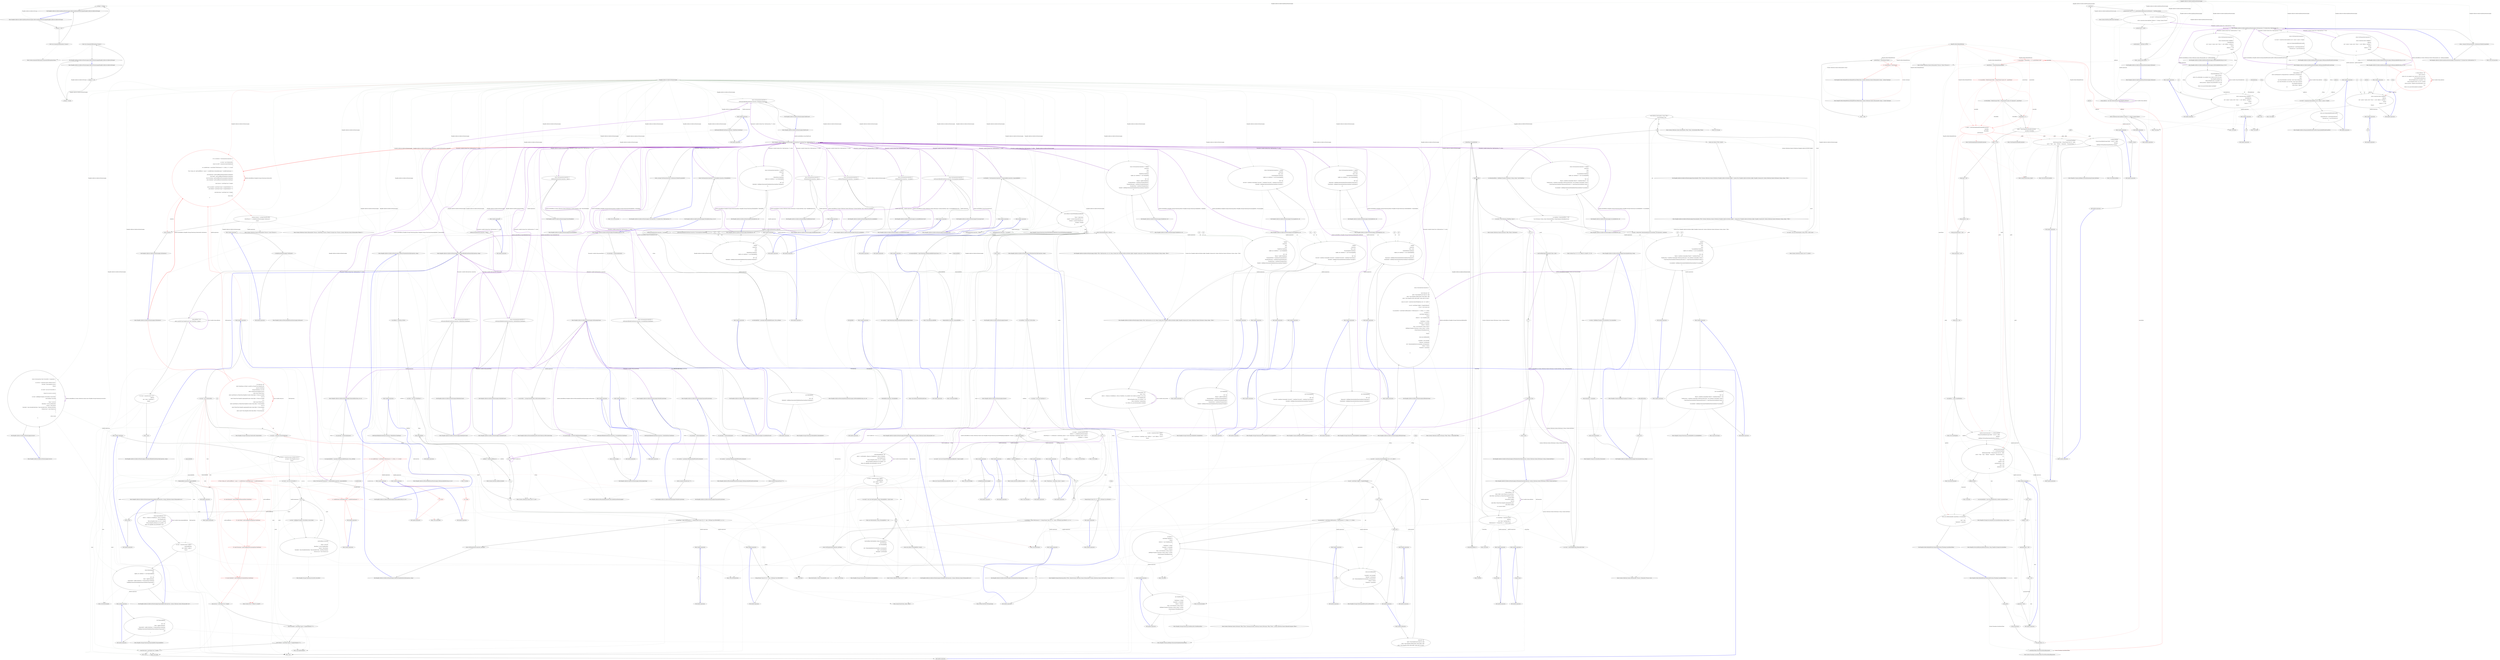 digraph  {
n61 [label="Hangfire.SqlServer.SqlServerJobQueueMonitoringApi", span=""];
n62 [label=sqlQuery, span=""];
n63 [label=string, span=""];
n64 [label=int, span=""];
n65 [label=int, span=""];
n66 [label=sqlQuery, span=""];
n67 [label=string, span=""];
n68 [label=int, span=""];
n69 [label=int, span=""];
n70 [label=fetchedJobsSql, span=""];
n71 [label=string, span=""];
n72 [label=sqlQuery, span=""];
n0 [cluster="Hangfire.SqlServer.SqlServerJobQueueMonitoringApi.SqlServerJobQueueMonitoringApi(Hangfire.SqlServer.SqlServerStorage)", label="Entry Hangfire.SqlServer.SqlServerJobQueueMonitoringApi.SqlServerJobQueueMonitoringApi(Hangfire.SqlServer.SqlServerStorage)", span="36-36"];
n1 [cluster="Hangfire.SqlServer.SqlServerJobQueueMonitoringApi.SqlServerJobQueueMonitoringApi(Hangfire.SqlServer.SqlServerStorage)", label="storage == null", span="38-38"];
n3 [cluster="Hangfire.SqlServer.SqlServerJobQueueMonitoringApi.SqlServerJobQueueMonitoringApi(Hangfire.SqlServer.SqlServerStorage)", label="_storage = storage", span="39-39"];
n2 [cluster="Hangfire.SqlServer.SqlServerJobQueueMonitoringApi.SqlServerJobQueueMonitoringApi(Hangfire.SqlServer.SqlServerStorage)", label="throw new ArgumentNullException(''storage'');", span="38-38"];
n4 [cluster="Hangfire.SqlServer.SqlServerJobQueueMonitoringApi.SqlServerJobQueueMonitoringApi(Hangfire.SqlServer.SqlServerStorage)", label="Exit Hangfire.SqlServer.SqlServerJobQueueMonitoringApi.SqlServerJobQueueMonitoringApi(Hangfire.SqlServer.SqlServerStorage)", span="36-36"];
n5 [cluster="System.ArgumentNullException.ArgumentNullException(string)", label="Entry System.ArgumentNullException.ArgumentNullException(string)", span="0-0"];
n6 [cluster="Hangfire.SqlServer.SqlServerJobQueueMonitoringApi.GetQueues()", label="Entry Hangfire.SqlServer.SqlServerJobQueueMonitoringApi.GetQueues()", span="42-42"];
n7 [cluster="Hangfire.SqlServer.SqlServerJobQueueMonitoringApi.GetQueues()", label="string sqlQuery = @''select distinct(Queue) from HangFire.JobQueue''", span="44-44"];
n8 [cluster="Hangfire.SqlServer.SqlServerJobQueueMonitoringApi.GetQueues()", label=_cacheLock, span="46-46"];
n10 [cluster="Hangfire.SqlServer.SqlServerJobQueueMonitoringApi.GetQueues()", label="var result = UseTransaction(connection =>\r\n                    {\r\n                        return connection.Query(sqlQuery).Select(x => (string) x.Queue).ToList();\r\n                    })", span="50-53"];
n19 [cluster="lambda expression", label="return connection.Query(sqlQuery).Select(x => (string) x.Queue).ToList();", span="52-52"];
n9 [cluster="Hangfire.SqlServer.SqlServerJobQueueMonitoringApi.GetQueues()", label="_queuesCache.Count == 0 || _cacheUpdated.Add(QueuesCacheTimeout) < DateTime.UtcNow", span="48-48"];
n13 [cluster="Hangfire.SqlServer.SqlServerJobQueueMonitoringApi.GetQueues()", label="return _queuesCache.ToList();", span="59-59"];
n15 [cluster="System.DateTime.Add(System.TimeSpan)", label="Entry System.DateTime.Add(System.TimeSpan)", span="0-0"];
n11 [cluster="Hangfire.SqlServer.SqlServerJobQueueMonitoringApi.GetQueues()", label="_queuesCache = result", span="55-55"];
n16 [cluster="Hangfire.SqlServer.SqlServerJobQueueMonitoringApi.UseTransaction<T>(System.Func<SqlConnection, T>)", label="Entry Hangfire.SqlServer.SqlServerJobQueueMonitoringApi.UseTransaction<T>(System.Func<SqlConnection, T>)", span="132-132"];
n18 [cluster="lambda expression", label="Entry lambda expression", span="50-53"];
n12 [cluster="Hangfire.SqlServer.SqlServerJobQueueMonitoringApi.GetQueues()", label="_cacheUpdated = DateTime.UtcNow", span="56-56"];
n14 [cluster="Hangfire.SqlServer.SqlServerJobQueueMonitoringApi.GetQueues()", label="Exit Hangfire.SqlServer.SqlServerJobQueueMonitoringApi.GetQueues()", span="42-42"];
n17 [cluster="System.Collections.Generic.IEnumerable<TSource>.ToList<TSource>()", label="Entry System.Collections.Generic.IEnumerable<TSource>.ToList<TSource>()", span="0-0"];
n20 [cluster="lambda expression", label="Exit lambda expression", span="50-53"];
n21 [cluster="Unk.Query", label="Entry Unk.Query", span=""];
n22 [cluster="Unk.Select", label="Entry Unk.Select", span=""];
n23 [cluster="Unk.ToList", label="Entry Unk.ToList", span=""];
n24 [cluster="lambda expression", label="Entry lambda expression", span="52-52"];
n25 [cluster="lambda expression", label="(string) x.Queue", span="52-52"];
n26 [cluster="lambda expression", label="Exit lambda expression", span="52-52"];
n27 [cluster="Hangfire.SqlServer.SqlServerJobQueueMonitoringApi.GetEnqueuedJobIds(string, int, int)", label="Entry Hangfire.SqlServer.SqlServerJobQueueMonitoringApi.GetEnqueuedJobIds(string, int, int)", span="63-63"];
n28 [cluster="Hangfire.SqlServer.SqlServerJobQueueMonitoringApi.GetEnqueuedJobIds(string, int, int)", color=red, community=0, label="4: string sqlQuery = @''\r\nselect r.Id from (\r\n  select j.Id, row_number() over (order by j.Id) as row_num \r\n  from HangFire.JobQueue jq\r\n  left join HangFire.Job j on jq.JobId = j.Id\r\n  left join HangFire.State s on s.Id = j.StateId\r\n  where jq.Queue = @queue and jq.FetchedAt is null\r\n) as r\r\nwhere r.row_num between @start and @end''", span="65-73"];
n29 [cluster="Hangfire.SqlServer.SqlServerJobQueueMonitoringApi.GetEnqueuedJobIds(string, int, int)", label="return UseTransaction(connection =>\r\n            {\r\n                return connection.Query<JobIdDto>(\r\n                    sqlQuery,\r\n                    new { queue = queue, start = from + 1, end = @from + perPage })\r\n                    .ToList()\r\n                    .Select(x => x.Id)\r\n                    .ToList();\r\n            });", span="75-83"];
n32 [cluster="lambda expression", label="return connection.Query<JobIdDto>(\r\n                    sqlQuery,\r\n                    new { queue = queue, start = from + 1, end = @from + perPage })\r\n                    .ToList()\r\n                    .Select(x => x.Id)\r\n                    .ToList();", span="77-82"];
n30 [cluster="Hangfire.SqlServer.SqlServerJobQueueMonitoringApi.GetEnqueuedJobIds(string, int, int)", label="Exit Hangfire.SqlServer.SqlServerJobQueueMonitoringApi.GetEnqueuedJobIds(string, int, int)", span="63-63"];
n31 [cluster="lambda expression", label="Entry lambda expression", span="75-83"];
n33 [cluster="lambda expression", label="Exit lambda expression", span="75-83"];
n34 [cluster="Unk.>", label="Entry Unk.>", span=""];
n35 [cluster="lambda expression", label="Entry lambda expression", span="81-81"];
n36 [cluster="lambda expression", label="x.Id", span="81-81"];
n37 [cluster="lambda expression", label="Exit lambda expression", span="81-81"];
n38 [cluster="Hangfire.SqlServer.SqlServerJobQueueMonitoringApi.GetFetchedJobIds(string, int, int)", label="Entry Hangfire.SqlServer.SqlServerJobQueueMonitoringApi.GetFetchedJobIds(string, int, int)", span="86-86"];
n39 [cluster="Hangfire.SqlServer.SqlServerJobQueueMonitoringApi.GetFetchedJobIds(string, int, int)", label="string fetchedJobsSql = @''\r\nselect r.Id from (\r\n  select j.Id, jq.FetchedAt, row_number() over (order by j.Id) as row_num \r\n  from HangFire.JobQueue jq\r\n  left join HangFire.Job j on jq.JobId = j.Id\r\n  where jq.Queue = @queue and jq.FetchedAt is not null\r\n) as r\r\nwhere r.row_num between @start and @end''", span="88-95"];
n40 [cluster="Hangfire.SqlServer.SqlServerJobQueueMonitoringApi.GetFetchedJobIds(string, int, int)", label="return UseTransaction(connection =>\r\n            {\r\n                return connection.Query<JobIdDto>(\r\n                    fetchedJobsSql,\r\n                    new { queue = queue, start = from + 1, end = @from + perPage })\r\n                    .ToList()\r\n                    .Select(x => x.Id)\r\n                    .ToList();\r\n            });", span="97-105"];
n43 [cluster="lambda expression", label="return connection.Query<JobIdDto>(\r\n                    fetchedJobsSql,\r\n                    new { queue = queue, start = from + 1, end = @from + perPage })\r\n                    .ToList()\r\n                    .Select(x => x.Id)\r\n                    .ToList();", span="99-104"];
n41 [cluster="Hangfire.SqlServer.SqlServerJobQueueMonitoringApi.GetFetchedJobIds(string, int, int)", label="Exit Hangfire.SqlServer.SqlServerJobQueueMonitoringApi.GetFetchedJobIds(string, int, int)", span="86-86"];
n42 [cluster="lambda expression", label="Entry lambda expression", span="97-105"];
n44 [cluster="lambda expression", label="Exit lambda expression", span="97-105"];
n45 [cluster="lambda expression", label="Entry lambda expression", span="103-103"];
n46 [cluster="lambda expression", label="x.Id", span="103-103"];
n47 [cluster="lambda expression", label="Exit lambda expression", span="103-103"];
n48 [cluster="Hangfire.SqlServer.SqlServerJobQueueMonitoringApi.GetEnqueuedAndFetchedCount(string)", label="Entry Hangfire.SqlServer.SqlServerJobQueueMonitoringApi.GetEnqueuedAndFetchedCount(string)", span="108-108"];
n49 [cluster="Hangfire.SqlServer.SqlServerJobQueueMonitoringApi.GetEnqueuedAndFetchedCount(string)", label="string sqlQuery = @''\r\nselect sum(Enqueued) as EnqueuedCount, sum(Fetched) as FetchedCount \r\nfrom (\r\n    select \r\n	    case when FetchedAt is null then 1 else 0 end as Enqueued,\r\n	    case when FetchedAt is not null then 1 else 0 end as Fetched\r\n    from HangFire.JobQueue\r\n    where Queue = @queue\r\n) q''", span="110-118"];
n50 [cluster="Hangfire.SqlServer.SqlServerJobQueueMonitoringApi.GetEnqueuedAndFetchedCount(string)", label="return UseTransaction(connection =>\r\n            {\r\n                var result = connection.Query(sqlQuery, new { queue = queue }).Single();\r\n\r\n                return new EnqueuedAndFetchedCountDto\r\n                {\r\n                    EnqueuedCount = result.EnqueuedCount,\r\n                    FetchedCount = result.FetchedCount\r\n                };\r\n            });", span="120-129"];
n53 [cluster="lambda expression", label="var result = connection.Query(sqlQuery, new { queue = queue }).Single()", span="122-122"];
n51 [cluster="Hangfire.SqlServer.SqlServerJobQueueMonitoringApi.GetEnqueuedAndFetchedCount(string)", label="Exit Hangfire.SqlServer.SqlServerJobQueueMonitoringApi.GetEnqueuedAndFetchedCount(string)", span="108-108"];
n52 [cluster="lambda expression", label="Entry lambda expression", span="120-129"];
n54 [cluster="lambda expression", label="return new EnqueuedAndFetchedCountDto\r\n                {\r\n                    EnqueuedCount = result.EnqueuedCount,\r\n                    FetchedCount = result.FetchedCount\r\n                };", span="124-128"];
n56 [cluster="Unk.Single", label="Entry Unk.Single", span=""];
n55 [cluster="lambda expression", label="Exit lambda expression", span="120-129"];
n57 [cluster="Hangfire.SqlServer.EnqueuedAndFetchedCountDto.EnqueuedAndFetchedCountDto()", label="Entry Hangfire.SqlServer.EnqueuedAndFetchedCountDto.EnqueuedAndFetchedCountDto()", span="18-18"];
n58 [cluster="Hangfire.SqlServer.SqlServerJobQueueMonitoringApi.UseTransaction<T>(System.Func<SqlConnection, T>)", label="return _storage.UseTransaction(func, IsolationLevel.ReadUncommitted);", span="134-134"];
n59 [cluster="Hangfire.SqlServer.SqlServerJobQueueMonitoringApi.UseTransaction<T>(System.Func<SqlConnection, T>)", label="Exit Hangfire.SqlServer.SqlServerJobQueueMonitoringApi.UseTransaction<T>(System.Func<SqlConnection, T>)", span="132-132"];
n60 [cluster="Unk.UseTransaction", label="Entry Unk.UseTransaction", span=""];
m0_35 [cluster="Unk.CreatePipeline", file="SqlServerJobQueueProvider.cs", label="Entry Unk.CreatePipeline", span=""];
m0_43 [cluster="HangFire.Common.JobHelper.ToStringTimestamp(System.DateTime)", file="SqlServerJobQueueProvider.cs", label="Entry HangFire.Common.JobHelper.ToStringTimestamp(System.DateTime)", span="46-46"];
m0_0 [cluster="HangFire.Redis.RedisJobFetcher.RedisJobFetcher(IRedisClient, System.Collections.Generic.IEnumerable<string>, System.TimeSpan)", file="SqlServerJobQueueProvider.cs", label="Entry HangFire.Redis.RedisJobFetcher.RedisJobFetcher(IRedisClient, System.Collections.Generic.IEnumerable<string>, System.TimeSpan)", span="17-17"];
m0_1 [cluster="HangFire.Redis.RedisJobFetcher.RedisJobFetcher(IRedisClient, System.Collections.Generic.IEnumerable<string>, System.TimeSpan)", file="SqlServerJobQueueProvider.cs", label="_redis = redis", span="22-22"];
m0_2 [cluster="HangFire.Redis.RedisJobFetcher.RedisJobFetcher(IRedisClient, System.Collections.Generic.IEnumerable<string>, System.TimeSpan)", file="SqlServerJobQueueProvider.cs", label="_queueNames = queueNames.ToList()", span="23-23"];
m0_3 [cluster="HangFire.Redis.RedisJobFetcher.RedisJobFetcher(IRedisClient, System.Collections.Generic.IEnumerable<string>, System.TimeSpan)", color=red, community=0, file="SqlServerJobQueueProvider.cs", label="10: _fetchTimeout = fetchTimeout", span="24-24"];
m0_4 [cluster="HangFire.Redis.RedisJobFetcher.RedisJobFetcher(IRedisClient, System.Collections.Generic.IEnumerable<string>, System.TimeSpan)", file="SqlServerJobQueueProvider.cs", label="Exit HangFire.Redis.RedisJobFetcher.RedisJobFetcher(IRedisClient, System.Collections.Generic.IEnumerable<string>, System.TimeSpan)", span="17-17"];
m0_38 [cluster="HangFire.Storage.InvocationData.InvocationData(string, string, string)", file="SqlServerJobQueueProvider.cs", label="Entry HangFire.Storage.InvocationData.InvocationData(string, string, string)", span="4-4"];
m0_48 [cluster="Unk.GetValuesFromHash", file="SqlServerJobQueueProvider.cs", label="Entry Unk.GetValuesFromHash", span=""];
m0_36 [cluster="Unk.QueueCommand", file="SqlServerJobQueueProvider.cs", label="Entry Unk.QueueCommand", span=""];
m0_34 [cluster="Unk.PopAndPushItemBetweenLists", file="SqlServerJobQueueProvider.cs", label="Entry Unk.PopAndPushItemBetweenLists", span=""];
m0_49 [cluster="lambda expression", file="SqlServerJobQueueProvider.cs", label="Entry lambda expression", span="92-99"];
m0_41 [cluster="lambda expression", file="SqlServerJobQueueProvider.cs", label="x.SetEntryInHash(\r\n                    String.Format(RedisStorage.Prefix + ''job:{0}'', jobId),\r\n                    ''Fetched'',\r\n                    JobHelper.ToStringTimestamp(DateTime.UtcNow))", span="81-84"];
m0_46 [cluster="lambda expression", file="SqlServerJobQueueProvider.cs", label="x.GetValuesFromHash(\r\n                        RedisStorage.Prefix + String.Format(''job:{0}'', jobId),\r\n                        new[] { ''Type'', ''Args'', ''Method'', ''Arguments'', ''ParameterTypes'' })", span="89-91"];
m0_40 [cluster="lambda expression", file="SqlServerJobQueueProvider.cs", label="Entry lambda expression", span="81-84"];
m0_45 [cluster="lambda expression", file="SqlServerJobQueueProvider.cs", label="Entry lambda expression", span="89-91"];
m0_42 [cluster="lambda expression", file="SqlServerJobQueueProvider.cs", label="Exit lambda expression", span="81-84"];
m0_47 [cluster="lambda expression", file="SqlServerJobQueueProvider.cs", label="Exit lambda expression", span="89-91"];
m0_50 [cluster="lambda expression", file="SqlServerJobQueueProvider.cs", label="type = x[0]", span="94-94"];
m0_51 [cluster="lambda expression", file="SqlServerJobQueueProvider.cs", label="method = x[2]", span="95-95"];
m0_52 [cluster="lambda expression", file="SqlServerJobQueueProvider.cs", label="parameterTypes = x[4]", span="96-96"];
m0_53 [cluster="lambda expression", file="SqlServerJobQueueProvider.cs", label="args = x[1]", span="97-97"];
m0_54 [cluster="lambda expression", file="SqlServerJobQueueProvider.cs", label="arguments = x[3]", span="98-98"];
m0_55 [cluster="lambda expression", file="SqlServerJobQueueProvider.cs", label="Exit lambda expression", span="92-99"];
m0_39 [cluster="HangFire.Server.JobPayload.JobPayload(string, string, HangFire.Storage.InvocationData)", file="SqlServerJobQueueProvider.cs", label="Entry HangFire.Server.JobPayload.JobPayload(string, string, HangFire.Storage.InvocationData)", span="23-23"];
m0_44 [cluster="Unk.SetEntryInHash", file="SqlServerJobQueueProvider.cs", label="Entry Unk.SetEntryInHash", span=""];
m0_32 [cluster="string.Format(string, object)", file="SqlServerJobQueueProvider.cs", label="Entry string.Format(string, object)", span="0-0"];
m0_37 [cluster="Unk.Flush", file="SqlServerJobQueueProvider.cs", label="Entry Unk.Flush", span=""];
m0_33 [cluster="Unk.BlockingPopAndPushItemBetweenLists", file="SqlServerJobQueueProvider.cs", label="Entry Unk.BlockingPopAndPushItemBetweenLists", span=""];
m0_31 [cluster="System.Threading.CancellationToken.ThrowIfCancellationRequested()", file="SqlServerJobQueueProvider.cs", label="Entry System.Threading.CancellationToken.ThrowIfCancellationRequested()", span="0-0"];
m0_25 [cluster="HangFire.Redis.RedisJobFetcher.DequeueJob(System.Threading.CancellationToken)", file="SqlServerJobQueueProvider.cs", label="pipeline.QueueCommand(x => x.SetEntryInHash(\r\n                    String.Format(RedisStorage.Prefix + ''job:{0}'', jobId),\r\n                    ''Fetched'',\r\n                    JobHelper.ToStringTimestamp(DateTime.UtcNow)))", span="81-84"];
m0_6 [cluster="HangFire.Redis.RedisJobFetcher.DequeueJob(System.Threading.CancellationToken)", file="SqlServerJobQueueProvider.cs", label="Entry HangFire.Redis.RedisJobFetcher.DequeueJob(System.Threading.CancellationToken)", span="27-27"];
m0_7 [cluster="HangFire.Redis.RedisJobFetcher.DequeueJob(System.Threading.CancellationToken)", file="SqlServerJobQueueProvider.cs", label="string jobId", span="29-29"];
m0_10 [cluster="HangFire.Redis.RedisJobFetcher.DequeueJob(System.Threading.CancellationToken)", file="SqlServerJobQueueProvider.cs", label="cancellationToken.ThrowIfCancellationRequested()", span="35-35"];
m0_8 [cluster="HangFire.Redis.RedisJobFetcher.DequeueJob(System.Threading.CancellationToken)", file="SqlServerJobQueueProvider.cs", label="string queueName", span="30-30"];
m0_9 [cluster="HangFire.Redis.RedisJobFetcher.DequeueJob(System.Threading.CancellationToken)", file="SqlServerJobQueueProvider.cs", label="var queueIndex = 0", span="31-31"];
m0_11 [cluster="HangFire.Redis.RedisJobFetcher.DequeueJob(System.Threading.CancellationToken)", color=red, community=0, file="SqlServerJobQueueProvider.cs", label="0: queueIndex = (queueIndex + 1) % _queueNames.Count", span="37-37"];
m0_12 [cluster="HangFire.Redis.RedisJobFetcher.DequeueJob(System.Threading.CancellationToken)", file="SqlServerJobQueueProvider.cs", label="queueName = _queueNames[queueIndex]", span="38-38"];
m0_15 [cluster="HangFire.Redis.RedisJobFetcher.DequeueJob(System.Threading.CancellationToken)", file="SqlServerJobQueueProvider.cs", label="queueIndex == 0", span="43-43"];
m0_13 [cluster="HangFire.Redis.RedisJobFetcher.DequeueJob(System.Threading.CancellationToken)", color=red, community=0, file="SqlServerJobQueueProvider.cs", label="0: var queueKey = RedisStorage.Prefix + String.Format(''queue:{0}'', queueName)", span="40-40"];
m0_14 [cluster="HangFire.Redis.RedisJobFetcher.DequeueJob(System.Threading.CancellationToken)", file="SqlServerJobQueueProvider.cs", label="var fetchedKey = RedisStorage.Prefix + String.Format(''queue:{0}:dequeued'', queueName)", span="41-41"];
m0_29 [cluster="HangFire.Redis.RedisJobFetcher.DequeueJob(System.Threading.CancellationToken)", file="SqlServerJobQueueProvider.cs", label="return new JobPayload(jobId, queueName, invocationData)\r\n            {\r\n                Args = args,\r\n                Arguments = arguments\r\n            };", span="110-114"];
m0_16 [cluster="HangFire.Redis.RedisJobFetcher.DequeueJob(System.Threading.CancellationToken)", color=red, community=0, file="SqlServerJobQueueProvider.cs", label="0: jobId = _redis.BlockingPopAndPushItemBetweenLists(\r\n                        queueKey,\r\n                        fetchedKey,\r\n                        _fetchTimeout)", span="45-48"];
m0_17 [cluster="HangFire.Redis.RedisJobFetcher.DequeueJob(System.Threading.CancellationToken)", file="SqlServerJobQueueProvider.cs", label="jobId = _redis.PopAndPushItemBetweenLists(\r\n                        queueKey, fetchedKey)", span="52-53"];
m0_18 [cluster="HangFire.Redis.RedisJobFetcher.DequeueJob(System.Threading.CancellationToken)", file="SqlServerJobQueueProvider.cs", label="jobId == null", span="56-56"];
m0_26 [cluster="HangFire.Redis.RedisJobFetcher.DequeueJob(System.Threading.CancellationToken)", file="SqlServerJobQueueProvider.cs", label="pipeline.QueueCommand(\r\n                    x => x.GetValuesFromHash(\r\n                        RedisStorage.Prefix + String.Format(''job:{0}'', jobId),\r\n                        new[] { ''Type'', ''Args'', ''Method'', ''Arguments'', ''ParameterTypes'' }),\r\n                    x =>\r\n                    {\r\n                        type = x[0];\r\n                        method = x[2];\r\n                        parameterTypes = x[4];\r\n                        args = x[1];\r\n                        arguments = x[3];\r\n                    })", span="88-99"];
m0_19 [cluster="HangFire.Redis.RedisJobFetcher.DequeueJob(System.Threading.CancellationToken)", file="SqlServerJobQueueProvider.cs", label="string type = null", span="73-73"];
m0_20 [cluster="HangFire.Redis.RedisJobFetcher.DequeueJob(System.Threading.CancellationToken)", file="SqlServerJobQueueProvider.cs", label="string method = null", span="74-74"];
m0_21 [cluster="HangFire.Redis.RedisJobFetcher.DequeueJob(System.Threading.CancellationToken)", file="SqlServerJobQueueProvider.cs", label="string parameterTypes = null", span="75-75"];
m0_22 [cluster="HangFire.Redis.RedisJobFetcher.DequeueJob(System.Threading.CancellationToken)", file="SqlServerJobQueueProvider.cs", label="string arguments = null", span="76-76"];
m0_23 [cluster="HangFire.Redis.RedisJobFetcher.DequeueJob(System.Threading.CancellationToken)", file="SqlServerJobQueueProvider.cs", label="string args = null", span="77-77"];
m0_24 [cluster="HangFire.Redis.RedisJobFetcher.DequeueJob(System.Threading.CancellationToken)", file="SqlServerJobQueueProvider.cs", label="var pipeline = _redis.CreatePipeline()", span="79-79"];
m0_27 [cluster="HangFire.Redis.RedisJobFetcher.DequeueJob(System.Threading.CancellationToken)", file="SqlServerJobQueueProvider.cs", label="pipeline.Flush()", span="101-101"];
m0_28 [cluster="HangFire.Redis.RedisJobFetcher.DequeueJob(System.Threading.CancellationToken)", file="SqlServerJobQueueProvider.cs", label="var invocationData = new InvocationData(type, method, parameterTypes)", span="108-108"];
m0_30 [cluster="HangFire.Redis.RedisJobFetcher.DequeueJob(System.Threading.CancellationToken)", file="SqlServerJobQueueProvider.cs", label="Exit HangFire.Redis.RedisJobFetcher.DequeueJob(System.Threading.CancellationToken)", span="27-27"];
m0_56 [file="SqlServerJobQueueProvider.cs", label="HangFire.Redis.RedisJobFetcher", span=""];
m0_57 [file="SqlServerJobQueueProvider.cs", label=jobId, span=""];
m1_87 [cluster="System.Collections.Generic.List<T>.List()", file="SqlServerMonitoringApi.cs", label="Entry System.Collections.Generic.List<T>.List()", span="0-0"];
m1_363 [cluster="Hangfire.Storage.InvocationData.Deserialize()", file="SqlServerMonitoringApi.cs", label="Entry Hangfire.Storage.InvocationData.Deserialize()", span="40-40"];
m1_111 [cluster="long.Parse(string)", file="SqlServerMonitoringApi.cs", label="Entry long.Parse(string)", span="0-0"];
m1_378 [cluster="System.Func<T1, T2, T3, TResult>.Invoke(T1, T2, T3)", file="SqlServerMonitoringApi.cs", label="Entry System.Func<T1, T2, T3, TResult>.Invoke(T1, T2, T3)", span="0-0"];
m1_88 [cluster="Hangfire.Storage.Monitoring.ServerDto.ServerDto()", file="SqlServerMonitoringApi.cs", label="Entry Hangfire.Storage.Monitoring.ServerDto.ServerDto()", span="21-21"];
m1_44 [cluster="Hangfire.SqlServer.SqlServerMonitoringApi.GetJobs<TDto>(SqlConnection, int, int, string, System.Func<Hangfire.SqlServer.Entities.SqlJob, Hangfire.Common.Job, System.Collections.Generic.Dictionary<string, string>, TDto>)", file="SqlServerMonitoringApi.cs", label="Entry Hangfire.SqlServer.SqlServerMonitoringApi.GetJobs<TDto>(SqlConnection, int, int, string, System.Func<Hangfire.SqlServer.Entities.SqlJob, Hangfire.Common.Job, System.Collections.Generic.Dictionary<string, string>, TDto>)", span="491-491"];
m1_364 [cluster="Hangfire.SqlServer.SqlServerMonitoringApi.GetJobs<TDto>(SqlConnection, int, int, string, System.Func<Hangfire.SqlServer.Entities.SqlJob, Hangfire.Common.Job, System.Collections.Generic.Dictionary<string, string>, TDto>)", file="SqlServerMonitoringApi.cs", label="string jobsSql = @''\r\nselect * from (\r\n  select j.*, s.Reason as StateReason, s.Data as StateData, row_number() over (order by j.Id desc) as row_num\r\n  from HangFire.Job j\r\n  left join HangFire.State s on j.StateId = s.Id\r\n  where j.StateName = @stateName\r\n) as j where j.row_num between @start and @end\r\n''", span="498-505"];
m1_365 [cluster="Hangfire.SqlServer.SqlServerMonitoringApi.GetJobs<TDto>(SqlConnection, int, int, string, System.Func<Hangfire.SqlServer.Entities.SqlJob, Hangfire.Common.Job, System.Collections.Generic.Dictionary<string, string>, TDto>)", file="SqlServerMonitoringApi.cs", label="var jobs = connection.Query<SqlJob>(\r\n                        jobsSql,\r\n                        new { stateName = stateName, start = @from + 1, end = @from + count })\r\n                        .ToList()", span="507-510"];
m1_366 [cluster="Hangfire.SqlServer.SqlServerMonitoringApi.GetJobs<TDto>(SqlConnection, int, int, string, System.Func<Hangfire.SqlServer.Entities.SqlJob, Hangfire.Common.Job, System.Collections.Generic.Dictionary<string, string>, TDto>)", file="SqlServerMonitoringApi.cs", label="return DeserializeJobs(jobs, selector);", span="512-512"];
m1_367 [cluster="Hangfire.SqlServer.SqlServerMonitoringApi.GetJobs<TDto>(SqlConnection, int, int, string, System.Func<Hangfire.SqlServer.Entities.SqlJob, Hangfire.Common.Job, System.Collections.Generic.Dictionary<string, string>, TDto>)", file="SqlServerMonitoringApi.cs", label="Exit Hangfire.SqlServer.SqlServerMonitoringApi.GetJobs<TDto>(SqlConnection, int, int, string, System.Func<Hangfire.SqlServer.Entities.SqlJob, Hangfire.Common.Job, System.Collections.Generic.Dictionary<string, string>, TDto>)", span="491-491"];
m1_379 [cluster="System.Collections.Generic.KeyValuePair<TKey, TValue>.KeyValuePair(TKey, TValue)", file="SqlServerMonitoringApi.cs", label="Entry System.Collections.Generic.KeyValuePair<TKey, TValue>.KeyValuePair(TKey, TValue)", span="0-0"];
m1_26 [cluster="Hangfire.SqlServer.SqlServerMonitoringApi.FailedCount()", file="SqlServerMonitoringApi.cs", label="Entry Hangfire.SqlServer.SqlServerMonitoringApi.FailedCount()", span="64-64"];
m1_27 [cluster="Hangfire.SqlServer.SqlServerMonitoringApi.FailedCount()", file="SqlServerMonitoringApi.cs", label="return UseConnection(connection => \r\n                GetNumberOfJobsByStateName(connection, FailedState.StateName));", span="66-67"];
m1_28 [cluster="Hangfire.SqlServer.SqlServerMonitoringApi.FailedCount()", file="SqlServerMonitoringApi.cs", label="Exit Hangfire.SqlServer.SqlServerMonitoringApi.FailedCount()", span="64-64"];
m1_139 [cluster="Hangfire.Storage.Monitoring.QueueWithTopEnqueuedJobsDto.QueueWithTopEnqueuedJobsDto()", file="SqlServerMonitoringApi.cs", label="Entry Hangfire.Storage.Monitoring.QueueWithTopEnqueuedJobsDto.QueueWithTopEnqueuedJobsDto()", span="18-18"];
m1_99 [cluster="Hangfire.Storage.Monitoring.FailedJobDto.FailedJobDto()", file="SqlServerMonitoringApi.cs", label="Entry Hangfire.Storage.Monitoring.FailedJobDto.FailedJobDto()", span="23-23"];
m1_368 [cluster="Hangfire.SqlServer.SqlServerMonitoringApi.DeserializeJobs<TDto>(System.Collections.Generic.ICollection<Hangfire.SqlServer.Entities.SqlJob>, System.Func<Hangfire.SqlServer.Entities.SqlJob, Hangfire.Common.Job, System.Collections.Generic.Dictionary<string, string>, TDto>)", file="SqlServerMonitoringApi.cs", label="Entry Hangfire.SqlServer.SqlServerMonitoringApi.DeserializeJobs<TDto>(System.Collections.Generic.ICollection<Hangfire.SqlServer.Entities.SqlJob>, System.Func<Hangfire.SqlServer.Entities.SqlJob, Hangfire.Common.Job, System.Collections.Generic.Dictionary<string, string>, TDto>)", span="515-515"];
m1_369 [cluster="Hangfire.SqlServer.SqlServerMonitoringApi.DeserializeJobs<TDto>(System.Collections.Generic.ICollection<Hangfire.SqlServer.Entities.SqlJob>, System.Func<Hangfire.SqlServer.Entities.SqlJob, Hangfire.Common.Job, System.Collections.Generic.Dictionary<string, string>, TDto>)", file="SqlServerMonitoringApi.cs", label="var result = new List<KeyValuePair<string, TDto>>(jobs.Count)", span="519-519"];
m1_370 [cluster="Hangfire.SqlServer.SqlServerMonitoringApi.DeserializeJobs<TDto>(System.Collections.Generic.ICollection<Hangfire.SqlServer.Entities.SqlJob>, System.Func<Hangfire.SqlServer.Entities.SqlJob, Hangfire.Common.Job, System.Collections.Generic.Dictionary<string, string>, TDto>)", file="SqlServerMonitoringApi.cs", label=jobs, span="521-521"];
m1_373 [cluster="Hangfire.SqlServer.SqlServerMonitoringApi.DeserializeJobs<TDto>(System.Collections.Generic.ICollection<Hangfire.SqlServer.Entities.SqlJob>, System.Func<Hangfire.SqlServer.Entities.SqlJob, Hangfire.Common.Job, System.Collections.Generic.Dictionary<string, string>, TDto>)", file="SqlServerMonitoringApi.cs", label="var dto = selector(job, DeserializeJob(job.InvocationData, job.Arguments), stateData)", span="528-528"];
m1_374 [cluster="Hangfire.SqlServer.SqlServerMonitoringApi.DeserializeJobs<TDto>(System.Collections.Generic.ICollection<Hangfire.SqlServer.Entities.SqlJob>, System.Func<Hangfire.SqlServer.Entities.SqlJob, Hangfire.Common.Job, System.Collections.Generic.Dictionary<string, string>, TDto>)", file="SqlServerMonitoringApi.cs", label="result.Add(new KeyValuePair<string, TDto>(\r\n                    job.Id.ToString(), dto))", span="530-531"];
m1_375 [cluster="Hangfire.SqlServer.SqlServerMonitoringApi.DeserializeJobs<TDto>(System.Collections.Generic.ICollection<Hangfire.SqlServer.Entities.SqlJob>, System.Func<Hangfire.SqlServer.Entities.SqlJob, Hangfire.Common.Job, System.Collections.Generic.Dictionary<string, string>, TDto>)", file="SqlServerMonitoringApi.cs", label="return new JobList<TDto>(result);", span="534-534"];
m1_371 [cluster="Hangfire.SqlServer.SqlServerMonitoringApi.DeserializeJobs<TDto>(System.Collections.Generic.ICollection<Hangfire.SqlServer.Entities.SqlJob>, System.Func<Hangfire.SqlServer.Entities.SqlJob, Hangfire.Common.Job, System.Collections.Generic.Dictionary<string, string>, TDto>)", file="SqlServerMonitoringApi.cs", label="var deserializedData = JobHelper.FromJson<Dictionary<string, string>>(job.StateData)", span="523-523"];
m1_372 [cluster="Hangfire.SqlServer.SqlServerMonitoringApi.DeserializeJobs<TDto>(System.Collections.Generic.ICollection<Hangfire.SqlServer.Entities.SqlJob>, System.Func<Hangfire.SqlServer.Entities.SqlJob, Hangfire.Common.Job, System.Collections.Generic.Dictionary<string, string>, TDto>)", file="SqlServerMonitoringApi.cs", label="var stateData = deserializedData != null\r\n                    ? new Dictionary<string, string>(deserializedData, StringComparer.OrdinalIgnoreCase)\r\n                    : null", span="524-526"];
m1_376 [cluster="Hangfire.SqlServer.SqlServerMonitoringApi.DeserializeJobs<TDto>(System.Collections.Generic.ICollection<Hangfire.SqlServer.Entities.SqlJob>, System.Func<Hangfire.SqlServer.Entities.SqlJob, Hangfire.Common.Job, System.Collections.Generic.Dictionary<string, string>, TDto>)", file="SqlServerMonitoringApi.cs", label="Exit Hangfire.SqlServer.SqlServerMonitoringApi.DeserializeJobs<TDto>(System.Collections.Generic.ICollection<Hangfire.SqlServer.Entities.SqlJob>, System.Func<Hangfire.SqlServer.Entities.SqlJob, Hangfire.Common.Job, System.Collections.Generic.Dictionary<string, string>, TDto>)", span="515-515"];
m1_13 [cluster="Hangfire.SqlServer.SqlServerMonitoringApi.GetNumberOfJobsByStateName(SqlConnection, string)", file="SqlServerMonitoringApi.cs", label="Entry Hangfire.SqlServer.SqlServerMonitoringApi.GetNumberOfJobsByStateName(SqlConnection, string)", span="463-463"];
m1_351 [cluster="Hangfire.SqlServer.SqlServerMonitoringApi.GetNumberOfJobsByStateName(SqlConnection, string)", file="SqlServerMonitoringApi.cs", label="string sqlQuery = @''\r\nselect count(Id) from HangFire.Job where StateName = @state''", span="465-466"];
m1_352 [cluster="Hangfire.SqlServer.SqlServerMonitoringApi.GetNumberOfJobsByStateName(SqlConnection, string)", file="SqlServerMonitoringApi.cs", label="var count = connection.Query<int>(\r\n                 sqlQuery,\r\n                 new { state = stateName })\r\n                 .Single()", span="468-471"];
m1_353 [cluster="Hangfire.SqlServer.SqlServerMonitoringApi.GetNumberOfJobsByStateName(SqlConnection, string)", file="SqlServerMonitoringApi.cs", label="return count;", span="473-473"];
m1_354 [cluster="Hangfire.SqlServer.SqlServerMonitoringApi.GetNumberOfJobsByStateName(SqlConnection, string)", file="SqlServerMonitoringApi.cs", label="Exit Hangfire.SqlServer.SqlServerMonitoringApi.GetNumberOfJobsByStateName(SqlConnection, string)", span="463-463"];
m1_226 [cluster="Hangfire.SqlServer.SqlServerMonitoringApi.DeletedListCount()", file="SqlServerMonitoringApi.cs", label="Entry Hangfire.SqlServer.SqlServerMonitoringApi.DeletedListCount()", span="298-298"];
m1_227 [cluster="Hangfire.SqlServer.SqlServerMonitoringApi.DeletedListCount()", file="SqlServerMonitoringApi.cs", label="return UseConnection(connection => \r\n                GetNumberOfJobsByStateName(connection, DeletedState.StateName));", span="300-301"];
m1_228 [cluster="Hangfire.SqlServer.SqlServerMonitoringApi.DeletedListCount()", file="SqlServerMonitoringApi.cs", label="Exit Hangfire.SqlServer.SqlServerMonitoringApi.DeletedListCount()", span="298-298"];
m1_391 [cluster="Unk.ToString", file="SqlServerMonitoringApi.cs", label="Entry Unk.ToString", span=""];
m1_9 [cluster="Hangfire.SqlServer.SqlServerMonitoringApi.UseConnection<T>(System.Func<SqlConnection, T>)", file="SqlServerMonitoringApi.cs", label="Entry Hangfire.SqlServer.SqlServerMonitoringApi.UseConnection<T>(System.Func<SqlConnection, T>)", span="430-430"];
m1_339 [cluster="Hangfire.SqlServer.SqlServerMonitoringApi.UseConnection<T>(System.Func<SqlConnection, T>)", file="SqlServerMonitoringApi.cs", label="return _storage.UseTransaction(action, IsolationLevel.ReadUncommitted);", span="432-432"];
m1_340 [cluster="Hangfire.SqlServer.SqlServerMonitoringApi.UseConnection<T>(System.Func<SqlConnection, T>)", file="SqlServerMonitoringApi.cs", label="Exit Hangfire.SqlServer.SqlServerMonitoringApi.UseConnection<T>(System.Func<SqlConnection, T>)", span="430-430"];
m1_238 [cluster="System.Collections.Generic.IEnumerable<TSource>.SelectMany<TSource, TResult>(System.Func<TSource, System.Collections.Generic.IEnumerable<TResult>>)", file="SqlServerMonitoringApi.cs", label="Entry System.Collections.Generic.IEnumerable<TSource>.SelectMany<TSource, TResult>(System.Func<TSource, System.Collections.Generic.IEnumerable<TResult>>)", span="0-0"];
m1_185 [cluster="Hangfire.SqlServer.SqlServerMonitoringApi.HourlyFailedJobs()", file="SqlServerMonitoringApi.cs", label="Entry Hangfire.SqlServer.SqlServerMonitoringApi.HourlyFailedJobs()", span="244-244"];
m1_186 [cluster="Hangfire.SqlServer.SqlServerMonitoringApi.HourlyFailedJobs()", file="SqlServerMonitoringApi.cs", label="return UseConnection(connection => \r\n                GetHourlyTimelineStats(connection, ''failed''));", span="246-247"];
m1_187 [cluster="Hangfire.SqlServer.SqlServerMonitoringApi.HourlyFailedJobs()", file="SqlServerMonitoringApi.cs", label="Exit Hangfire.SqlServer.SqlServerMonitoringApi.HourlyFailedJobs()", span="244-244"];
m1_346 [cluster="Unk.DeserializeJobs", file="SqlServerMonitoringApi.cs", label="Entry Unk.DeserializeJobs", span=""];
m1_232 [cluster="Hangfire.SqlServer.SqlServerMonitoringApi.GetStatistics()", file="SqlServerMonitoringApi.cs", label="Entry Hangfire.SqlServer.SqlServerMonitoringApi.GetStatistics()", span="304-304"];
m1_233 [cluster="Hangfire.SqlServer.SqlServerMonitoringApi.GetStatistics()", color=red, community=0, file="SqlServerMonitoringApi.cs", label="29: string sql = @''\r\nselect StateName as [State], count(Id) as [Count] From HangFire.Job \r\ngroup by StateName\r\nhaving StateName is not null;\r\nselect count(Id) from HangFire.Server;\r\nselect sum(s.[Value]) from (\r\n    select sum([Value]) as [Value] from HangFire.Counter where [Key] = N'stats:succeeded'\r\n    union all\r\n    select [Value] from HangFire.AggregatedCounter where [Key] = N'stats:succeeded'\r\n) as s;\r\nselect sum(s.[Value]) from (\r\n    select sum([Value]) as [Value] from HangFire.Counter where [Key] = N'stats:deleted'\r\n    union all\r\n    select [Value] from HangFire.AggregatedCounter where [Key] = N'stats:deleted'\r\n) as s;\r\nselect count(*) from HangFire.[Set] where [Key] = N'recurring-jobs';\r\n''", span="306-322"];
m1_234 [cluster="Hangfire.SqlServer.SqlServerMonitoringApi.GetStatistics()", color=red, community=0, file="SqlServerMonitoringApi.cs", label="29: var statistics = UseConnection(connection =>\r\n            {\r\n                var stats = new StatisticsDto();\r\n                using (var multi = connection.QueryMultiple(sql))\r\n                {\r\n                    var countByStates = multi.Read().ToDictionary(x => x.State, x => x.Count);\r\n\r\n                    Func<string, int> getCountIfExists = name => countByStates.ContainsKey(name) ? countByStates[name] : 0;\r\n\r\n                    stats.Enqueued = getCountIfExists(EnqueuedState.StateName);\r\n                    stats.Failed = getCountIfExists(FailedState.StateName);\r\n                    stats.Processing = getCountIfExists(ProcessingState.StateName);\r\n                    stats.Scheduled = getCountIfExists(ScheduledState.StateName);\r\n\r\n                    stats.Servers = multi.Read<int>().Single();\r\n\r\n                    stats.Succeeded = multi.Read<long?>().SingleOrDefault() ?? 0;\r\n                    stats.Deleted = multi.Read<long?>().SingleOrDefault() ?? 0;\r\n\r\n                    stats.Recurring = multi.Read<int>().Single();\r\n                }\r\n                return stats;\r\n            })", span="324-346"];
m1_235 [cluster="Hangfire.SqlServer.SqlServerMonitoringApi.GetStatistics()", file="SqlServerMonitoringApi.cs", label="statistics.Queues = _storage.QueueProviders\r\n                .SelectMany(x => x.GetJobQueueMonitoringApi().GetQueues())\r\n                .Count()", span="348-350"];
m1_236 [cluster="Hangfire.SqlServer.SqlServerMonitoringApi.GetStatistics()", file="SqlServerMonitoringApi.cs", label="return statistics;", span="352-352"];
m1_237 [cluster="Hangfire.SqlServer.SqlServerMonitoringApi.GetStatistics()", file="SqlServerMonitoringApi.cs", label="Exit Hangfire.SqlServer.SqlServerMonitoringApi.GetStatistics()", span="304-304"];
m1_173 [cluster="Hangfire.SqlServer.IPersistentJobQueueMonitoringApi.GetFetchedJobIds(string, int, int)", file="SqlServerMonitoringApi.cs", label="Entry Hangfire.SqlServer.IPersistentJobQueueMonitoringApi.GetFetchedJobIds(string, int, int)", span="24-24"];
m1_168 [cluster="Hangfire.SqlServer.SqlServerMonitoringApi.FetchedJobs(string, int, int)", file="SqlServerMonitoringApi.cs", label="Entry Hangfire.SqlServer.SqlServerMonitoringApi.FetchedJobs(string, int, int)", span="230-230"];
m1_169 [cluster="Hangfire.SqlServer.SqlServerMonitoringApi.FetchedJobs(string, int, int)", file="SqlServerMonitoringApi.cs", label="var queueApi = GetQueueApi(queue)", span="232-232"];
m1_170 [cluster="Hangfire.SqlServer.SqlServerMonitoringApi.FetchedJobs(string, int, int)", file="SqlServerMonitoringApi.cs", label="var fetchedJobIds = queueApi.GetFetchedJobIds(queue, from, perPage)", span="233-233"];
m1_171 [cluster="Hangfire.SqlServer.SqlServerMonitoringApi.FetchedJobs(string, int, int)", file="SqlServerMonitoringApi.cs", label="return UseConnection(connection => FetchedJobs(connection, fetchedJobIds));", span="235-235"];
m1_172 [cluster="Hangfire.SqlServer.SqlServerMonitoringApi.FetchedJobs(string, int, int)", file="SqlServerMonitoringApi.cs", label="Exit Hangfire.SqlServer.SqlServerMonitoringApi.FetchedJobs(string, int, int)", span="230-230"];
m1_184 [cluster="Hangfire.SqlServer.SqlServerMonitoringApi.GetHourlyTimelineStats(SqlConnection, string)", file="SqlServerMonitoringApi.cs", label="Entry Hangfire.SqlServer.SqlServerMonitoringApi.GetHourlyTimelineStats(SqlConnection, string)", span="355-355"];
m1_273 [cluster="Hangfire.SqlServer.SqlServerMonitoringApi.GetHourlyTimelineStats(SqlConnection, string)", file="SqlServerMonitoringApi.cs", label="var endDate = DateTime.UtcNow", span="359-359"];
m1_280 [cluster="Hangfire.SqlServer.SqlServerMonitoringApi.GetHourlyTimelineStats(SqlConnection, string)", file="SqlServerMonitoringApi.cs", label="var keyMaps = dates.ToDictionary(x => String.Format(''stats:{0}:{1}'', type, x.ToString(''yyyy-MM-dd-HH'')), x => x)", span="367-367"];
m1_281 [cluster="Hangfire.SqlServer.SqlServerMonitoringApi.GetHourlyTimelineStats(SqlConnection, string)", file="SqlServerMonitoringApi.cs", label="return GetTimelineStats(connection, keyMaps);", span="369-369"];
m1_274 [cluster="Hangfire.SqlServer.SqlServerMonitoringApi.GetHourlyTimelineStats(SqlConnection, string)", file="SqlServerMonitoringApi.cs", label="var dates = new List<DateTime>()", span="360-360"];
m1_277 [cluster="Hangfire.SqlServer.SqlServerMonitoringApi.GetHourlyTimelineStats(SqlConnection, string)", file="SqlServerMonitoringApi.cs", label="dates.Add(endDate)", span="363-363"];
m1_278 [cluster="Hangfire.SqlServer.SqlServerMonitoringApi.GetHourlyTimelineStats(SqlConnection, string)", file="SqlServerMonitoringApi.cs", label="endDate = endDate.AddHours(-1)", span="364-364"];
m1_275 [cluster="Hangfire.SqlServer.SqlServerMonitoringApi.GetHourlyTimelineStats(SqlConnection, string)", file="SqlServerMonitoringApi.cs", label="var i = 0", span="361-361"];
m1_276 [cluster="Hangfire.SqlServer.SqlServerMonitoringApi.GetHourlyTimelineStats(SqlConnection, string)", file="SqlServerMonitoringApi.cs", label="i < 24", span="361-361"];
m1_279 [cluster="Hangfire.SqlServer.SqlServerMonitoringApi.GetHourlyTimelineStats(SqlConnection, string)", file="SqlServerMonitoringApi.cs", label="i++", span="361-361"];
m1_282 [cluster="Hangfire.SqlServer.SqlServerMonitoringApi.GetHourlyTimelineStats(SqlConnection, string)", file="SqlServerMonitoringApi.cs", label="Exit Hangfire.SqlServer.SqlServerMonitoringApi.GetHourlyTimelineStats(SqlConnection, string)", span="355-355"];
m1_256 [cluster="Unk.Read", file="SqlServerMonitoringApi.cs", label="Entry Unk.Read", span=""];
m1_268 [cluster="Unk.ContainsKey", file="SqlServerMonitoringApi.cs", label="Entry Unk.ContainsKey", span=""];
m1_110 [cluster="Hangfire.Storage.Monitoring.SucceededJobDto.SucceededJobDto()", file="SqlServerMonitoringApi.cs", label="Entry Hangfire.Storage.Monitoring.SucceededJobDto.SucceededJobDto()", span="23-23"];
m1_157 [cluster="Unk.EnqueuedJobs", file="SqlServerMonitoringApi.cs", label="Entry Unk.EnqueuedJobs", span=""];
m1_392 [cluster="Hangfire.Storage.Monitoring.FetchedJobDto.FetchedJobDto()", file="SqlServerMonitoringApi.cs", label="Entry Hangfire.Storage.Monitoring.FetchedJobDto.FetchedJobDto()", span="21-21"];
m1_272 [cluster="Hangfire.SqlServer.IPersistentJobQueueMonitoringApi.GetQueues()", file="SqlServerMonitoringApi.cs", label="Entry Hangfire.SqlServer.IPersistentJobQueueMonitoringApi.GetQueues()", span="22-22"];
m1_163 [cluster="Hangfire.SqlServer.IPersistentJobQueueMonitoringApi.GetEnqueuedJobIds(string, int, int)", file="SqlServerMonitoringApi.cs", label="Entry Hangfire.SqlServer.IPersistentJobQueueMonitoringApi.GetEnqueuedJobIds(string, int, int)", span="23-23"];
m1_143 [cluster="Hangfire.SqlServer.IPersistentJobQueueProvider.GetJobQueueMonitoringApi()", file="SqlServerMonitoringApi.cs", label="Entry Hangfire.SqlServer.IPersistentJobQueueProvider.GetJobQueueMonitoringApi()", span="21-21"];
m1_49 [cluster="System.Collections.Generic.Dictionary<TKey, TValue>.ContainsKey(TKey)", file="SqlServerMonitoringApi.cs", label="Entry System.Collections.Generic.Dictionary<TKey, TValue>.ContainsKey(TKey)", span="0-0"];
m1_257 [cluster="System.Func<T, TResult>.Invoke(T)", file="SqlServerMonitoringApi.cs", label="Entry System.Func<T, TResult>.Invoke(T)", span="0-0"];
m1_380 [cluster="int.ToString()", file="SqlServerMonitoringApi.cs", label="Entry int.ToString()", span="0-0"];
m1_341 [cluster="Unk.UseTransaction", file="SqlServerMonitoringApi.cs", label="Entry Unk.UseTransaction", span=""];
m1_122 [cluster="Hangfire.SqlServer.SqlServerMonitoringApi.Queues()", file="SqlServerMonitoringApi.cs", label="Entry Hangfire.SqlServer.SqlServerMonitoringApi.Queues()", span="193-193"];
m1_123 [cluster="Hangfire.SqlServer.SqlServerMonitoringApi.Queues()", file="SqlServerMonitoringApi.cs", label="var tuples = _storage.QueueProviders\r\n                .Select(x => x.GetJobQueueMonitoringApi())\r\n                .SelectMany(x => x.GetQueues(), (monitoring, queue) => new { Monitoring = monitoring, Queue = queue })\r\n                .OrderBy(x => x.Queue)\r\n                .ToArray()", span="195-199"];
m1_124 [cluster="Hangfire.SqlServer.SqlServerMonitoringApi.Queues()", file="SqlServerMonitoringApi.cs", label="var result = new List<QueueWithTopEnqueuedJobsDto>(tuples.Length)", span="201-201"];
m1_125 [cluster="Hangfire.SqlServer.SqlServerMonitoringApi.Queues()", file="SqlServerMonitoringApi.cs", label=tuples, span="203-203"];
m1_129 [cluster="Hangfire.SqlServer.SqlServerMonitoringApi.Queues()", file="SqlServerMonitoringApi.cs", label="result.Add(new QueueWithTopEnqueuedJobsDto\r\n                {\r\n                    Name = tuple.Queue,\r\n                    Length = counters.EnqueuedCount ?? 0,\r\n                    Fetched = counters.FetchedCount,\r\n                    FirstJobs = firstJobs\r\n                })", span="210-216"];
m1_130 [cluster="Hangfire.SqlServer.SqlServerMonitoringApi.Queues()", file="SqlServerMonitoringApi.cs", label="return result;", span="219-219"];
m1_126 [cluster="Hangfire.SqlServer.SqlServerMonitoringApi.Queues()", file="SqlServerMonitoringApi.cs", label="var enqueuedJobIds = tuple.Monitoring.GetEnqueuedJobIds(tuple.Queue, 0, 5)", span="205-205"];
m1_127 [cluster="Hangfire.SqlServer.SqlServerMonitoringApi.Queues()", file="SqlServerMonitoringApi.cs", label="var counters = tuple.Monitoring.GetEnqueuedAndFetchedCount(tuple.Queue)", span="206-206"];
m1_128 [cluster="Hangfire.SqlServer.SqlServerMonitoringApi.Queues()", file="SqlServerMonitoringApi.cs", label="var firstJobs = UseConnection(connection => EnqueuedJobs(connection, enqueuedJobIds))", span="208-208"];
m1_131 [cluster="Hangfire.SqlServer.SqlServerMonitoringApi.Queues()", file="SqlServerMonitoringApi.cs", label="Exit Hangfire.SqlServer.SqlServerMonitoringApi.Queues()", span="193-193"];
m1_135 [cluster="Unk.ToArray", file="SqlServerMonitoringApi.cs", label="Entry Unk.ToArray", span=""];
m1_303 [cluster="System.DateTime.AddDays(double)", file="SqlServerMonitoringApi.cs", label="Entry System.DateTime.AddDays(double)", span="0-0"];
m1_219 [cluster="System.Collections.Generic.Dictionary<TKey, TValue>.Dictionary(System.Collections.Generic.IDictionary<TKey, TValue>, System.Collections.Generic.IEqualityComparer<TKey>)", file="SqlServerMonitoringApi.cs", label="Entry System.Collections.Generic.Dictionary<TKey, TValue>.Dictionary(System.Collections.Generic.IDictionary<TKey, TValue>, System.Collections.Generic.IEqualityComparer<TKey>)", span="0-0"];
m1_362 [cluster="Hangfire.Common.JobHelper.FromJson<T>(string)", file="SqlServerMonitoringApi.cs", label="Entry Hangfire.Common.JobHelper.FromJson<T>(string)", span="39-39"];
m1_112 [cluster="Hangfire.SqlServer.SqlServerMonitoringApi.DeletedJobs(int, int)", file="SqlServerMonitoringApi.cs", label="Entry Hangfire.SqlServer.SqlServerMonitoringApi.DeletedJobs(int, int)", span="179-179"];
m1_113 [cluster="Hangfire.SqlServer.SqlServerMonitoringApi.DeletedJobs(int, int)", file="SqlServerMonitoringApi.cs", label="return UseConnection(connection => GetJobs(\r\n                connection,\r\n                from,\r\n                count,\r\n                DeletedState.StateName,\r\n                (sqlJob, job, stateData) => new DeletedJobDto\r\n                {\r\n                    Job = job,\r\n                    DeletedAt = JobHelper.DeserializeNullableDateTime(stateData[''DeletedAt''])\r\n                }));", span="181-190"];
m1_114 [cluster="Hangfire.SqlServer.SqlServerMonitoringApi.DeletedJobs(int, int)", file="SqlServerMonitoringApi.cs", label="Exit Hangfire.SqlServer.SqlServerMonitoringApi.DeletedJobs(int, int)", span="179-179"];
m1_284 [cluster="Unk.GetTimelineStats", file="SqlServerMonitoringApi.cs", label="Entry Unk.GetTimelineStats", span=""];
m1_218 [cluster="Hangfire.Storage.Monitoring.StateHistoryDto.StateHistoryDto()", file="SqlServerMonitoringApi.cs", label="Entry Hangfire.Storage.Monitoring.StateHistoryDto.StateHistoryDto()", span="21-21"];
m1_347 [cluster="lambda expression", file="SqlServerMonitoringApi.cs", label="Entry lambda expression", span="453-460"];
m1_10 [cluster="lambda expression", file="SqlServerMonitoringApi.cs", label="Entry lambda expression", span="44-45"];
m1_11 [cluster="lambda expression", file="SqlServerMonitoringApi.cs", label="GetNumberOfJobsByStateName(connection, ScheduledState.StateName)", span="45-45"];
m1_12 [cluster="lambda expression", file="SqlServerMonitoringApi.cs", label="Exit lambda expression", span="44-45"];
m1_29 [cluster="lambda expression", file="SqlServerMonitoringApi.cs", label="Entry lambda expression", span="66-67"];
m1_30 [cluster="lambda expression", file="SqlServerMonitoringApi.cs", label="GetNumberOfJobsByStateName(connection, FailedState.StateName)", span="67-67"];
m1_31 [cluster="lambda expression", file="SqlServerMonitoringApi.cs", label="Exit lambda expression", span="66-67"];
m1_35 [cluster="lambda expression", file="SqlServerMonitoringApi.cs", label="Entry lambda expression", span="72-73"];
m1_36 [cluster="lambda expression", file="SqlServerMonitoringApi.cs", label="GetNumberOfJobsByStateName(connection, ProcessingState.StateName)", span="73-73"];
m1_37 [cluster="lambda expression", file="SqlServerMonitoringApi.cs", label="Exit lambda expression", span="72-73"];
m1_42 [cluster="lambda expression", file="SqlServerMonitoringApi.cs", label="GetJobs(\r\n                connection,\r\n                from, count,\r\n                ProcessingState.StateName,\r\n                (sqlJob, job, stateData) => new ProcessingJobDto\r\n                {\r\n                    Job = job,\r\n                    ServerId = stateData.ContainsKey(''ServerId'') ? stateData[''ServerId''] : stateData[''ServerName''],\r\n                    StartedAt = JobHelper.DeserializeDateTime(stateData[''StartedAt'']),\r\n                })", span="78-87"];
m1_41 [cluster="lambda expression", file="SqlServerMonitoringApi.cs", label="Entry lambda expression", span="78-87"];
m1_43 [cluster="lambda expression", file="SqlServerMonitoringApi.cs", label="Exit lambda expression", span="78-87"];
m1_45 [cluster="lambda expression", file="SqlServerMonitoringApi.cs", label="Entry lambda expression", span="82-87"];
m1_46 [cluster="lambda expression", file="SqlServerMonitoringApi.cs", label="new ProcessingJobDto\r\n                {\r\n                    Job = job,\r\n                    ServerId = stateData.ContainsKey(''ServerId'') ? stateData[''ServerId''] : stateData[''ServerName''],\r\n                    StartedAt = JobHelper.DeserializeDateTime(stateData[''StartedAt'']),\r\n                }", span="82-87"];
m1_47 [cluster="lambda expression", file="SqlServerMonitoringApi.cs", label="Exit lambda expression", span="82-87"];
m1_55 [cluster="lambda expression", file="SqlServerMonitoringApi.cs", label="GetJobs(\r\n                connection,\r\n                from, count,\r\n                ScheduledState.StateName,\r\n                (sqlJob, job, stateData) => new ScheduledJobDto\r\n                {\r\n                    Job = job,\r\n                    EnqueueAt = JobHelper.DeserializeDateTime(stateData[''EnqueueAt'']),\r\n                    ScheduledAt = JobHelper.DeserializeDateTime(stateData[''ScheduledAt''])\r\n                })", span="92-101"];
m1_54 [cluster="lambda expression", file="SqlServerMonitoringApi.cs", label="Entry lambda expression", span="92-101"];
m1_56 [cluster="lambda expression", file="SqlServerMonitoringApi.cs", label="Exit lambda expression", span="92-101"];
m1_57 [cluster="lambda expression", file="SqlServerMonitoringApi.cs", label="Entry lambda expression", span="96-101"];
m1_58 [cluster="lambda expression", file="SqlServerMonitoringApi.cs", label="new ScheduledJobDto\r\n                {\r\n                    Job = job,\r\n                    EnqueueAt = JobHelper.DeserializeDateTime(stateData[''EnqueueAt'']),\r\n                    ScheduledAt = JobHelper.DeserializeDateTime(stateData[''ScheduledAt''])\r\n                }", span="96-101"];
m1_59 [cluster="lambda expression", file="SqlServerMonitoringApi.cs", label="Exit lambda expression", span="96-101"];
m1_64 [cluster="lambda expression", file="SqlServerMonitoringApi.cs", label="Entry lambda expression", span="106-107"];
m1_65 [cluster="lambda expression", file="SqlServerMonitoringApi.cs", label="GetTimelineStats(connection, ''succeeded'')", span="107-107"];
m1_66 [cluster="lambda expression", file="SqlServerMonitoringApi.cs", label="Exit lambda expression", span="106-107"];
m1_71 [cluster="lambda expression", file="SqlServerMonitoringApi.cs", label="Entry lambda expression", span="112-113"];
m1_72 [cluster="lambda expression", file="SqlServerMonitoringApi.cs", label="GetTimelineStats(connection, ''failed'')", span="113-113"];
m1_73 [cluster="lambda expression", file="SqlServerMonitoringApi.cs", label="Exit lambda expression", span="112-113"];
m1_78 [cluster="lambda expression", file="SqlServerMonitoringApi.cs", label="Entry lambda expression", span="118-140"];
m1_79 [cluster="lambda expression", file="SqlServerMonitoringApi.cs", label="var servers = connection.Query<Entities.Server>(\r\n                    @''select * from HangFire.Server'')\r\n                    .ToList()", span="120-122"];
m1_80 [cluster="lambda expression", file="SqlServerMonitoringApi.cs", label="var result = new List<ServerDto>()", span="124-124"];
m1_81 [cluster="lambda expression", file="SqlServerMonitoringApi.cs", label=servers, span="126-126"];
m1_83 [cluster="lambda expression", file="SqlServerMonitoringApi.cs", label="result.Add(new ServerDto\r\n                    {\r\n                        Name = server.Id,\r\n                        Heartbeat = server.LastHeartbeat,\r\n                        Queues = data.Queues,\r\n                        StartedAt = data.StartedAt.HasValue ? data.StartedAt.Value : DateTime.MinValue,\r\n                        WorkersCount = data.WorkerCount\r\n                    })", span="129-136"];
m1_84 [cluster="lambda expression", file="SqlServerMonitoringApi.cs", label="return result;", span="139-139"];
m1_82 [cluster="lambda expression", file="SqlServerMonitoringApi.cs", label="var data = JobHelper.FromJson<ServerData>(server.Data)", span="128-128"];
m1_85 [cluster="lambda expression", file="SqlServerMonitoringApi.cs", label="Exit lambda expression", span="118-140"];
m1_94 [cluster="lambda expression", file="SqlServerMonitoringApi.cs", label="GetJobs(\r\n                connection,\r\n                from,\r\n                count,\r\n                FailedState.StateName,\r\n                (sqlJob, job, stateData) => new FailedJobDto\r\n                {\r\n                    Job = job,\r\n                    Reason = sqlJob.StateReason,\r\n                    ExceptionDetails = stateData[''ExceptionDetails''],\r\n                    ExceptionMessage = stateData[''ExceptionMessage''],\r\n                    ExceptionType = stateData[''ExceptionType''],\r\n                    FailedAt = JobHelper.DeserializeNullableDateTime(stateData[''FailedAt''])\r\n                })", span="145-158"];
m1_93 [cluster="lambda expression", file="SqlServerMonitoringApi.cs", label="Entry lambda expression", span="145-158"];
m1_95 [cluster="lambda expression", file="SqlServerMonitoringApi.cs", label="Exit lambda expression", span="145-158"];
m1_96 [cluster="lambda expression", file="SqlServerMonitoringApi.cs", label="Entry lambda expression", span="150-158"];
m1_97 [cluster="lambda expression", file="SqlServerMonitoringApi.cs", label="new FailedJobDto\r\n                {\r\n                    Job = job,\r\n                    Reason = sqlJob.StateReason,\r\n                    ExceptionDetails = stateData[''ExceptionDetails''],\r\n                    ExceptionMessage = stateData[''ExceptionMessage''],\r\n                    ExceptionType = stateData[''ExceptionType''],\r\n                    FailedAt = JobHelper.DeserializeNullableDateTime(stateData[''FailedAt''])\r\n                }", span="150-158"];
m1_98 [cluster="lambda expression", file="SqlServerMonitoringApi.cs", label="Exit lambda expression", span="150-158"];
m1_105 [cluster="lambda expression", file="SqlServerMonitoringApi.cs", label="GetJobs(\r\n                connection,\r\n                from,\r\n                count,\r\n                SucceededState.StateName,\r\n                (sqlJob, job, stateData) => new SucceededJobDto\r\n                {\r\n                    Job = job,\r\n                    Result = stateData.ContainsKey(''Result'') ? stateData[''Result''] : null,\r\n                    TotalDuration = stateData.ContainsKey(''PerformanceDuration'') && stateData.ContainsKey(''Latency'')\r\n                        ? (long?)long.Parse(stateData[''PerformanceDuration'']) + (long?)long.Parse(stateData[''Latency''])\r\n                        : null,\r\n                    SucceededAt = JobHelper.DeserializeNullableDateTime(stateData[''SucceededAt''])\r\n                })", span="163-176"];
m1_104 [cluster="lambda expression", file="SqlServerMonitoringApi.cs", label="Entry lambda expression", span="163-176"];
m1_106 [cluster="lambda expression", file="SqlServerMonitoringApi.cs", label="Exit lambda expression", span="163-176"];
m1_107 [cluster="lambda expression", file="SqlServerMonitoringApi.cs", label="Entry lambda expression", span="168-176"];
m1_108 [cluster="lambda expression", file="SqlServerMonitoringApi.cs", label="new SucceededJobDto\r\n                {\r\n                    Job = job,\r\n                    Result = stateData.ContainsKey(''Result'') ? stateData[''Result''] : null,\r\n                    TotalDuration = stateData.ContainsKey(''PerformanceDuration'') && stateData.ContainsKey(''Latency'')\r\n                        ? (long?)long.Parse(stateData[''PerformanceDuration'']) + (long?)long.Parse(stateData[''Latency''])\r\n                        : null,\r\n                    SucceededAt = JobHelper.DeserializeNullableDateTime(stateData[''SucceededAt''])\r\n                }", span="168-176"];
m1_109 [cluster="lambda expression", file="SqlServerMonitoringApi.cs", label="Exit lambda expression", span="168-176"];
m1_116 [cluster="lambda expression", file="SqlServerMonitoringApi.cs", label="GetJobs(\r\n                connection,\r\n                from,\r\n                count,\r\n                DeletedState.StateName,\r\n                (sqlJob, job, stateData) => new DeletedJobDto\r\n                {\r\n                    Job = job,\r\n                    DeletedAt = JobHelper.DeserializeNullableDateTime(stateData[''DeletedAt''])\r\n                })", span="181-190"];
m1_115 [cluster="lambda expression", file="SqlServerMonitoringApi.cs", label="Entry lambda expression", span="181-190"];
m1_117 [cluster="lambda expression", file="SqlServerMonitoringApi.cs", label="Exit lambda expression", span="181-190"];
m1_118 [cluster="lambda expression", file="SqlServerMonitoringApi.cs", label="Entry lambda expression", span="186-190"];
m1_119 [cluster="lambda expression", file="SqlServerMonitoringApi.cs", label="new DeletedJobDto\r\n                {\r\n                    Job = job,\r\n                    DeletedAt = JobHelper.DeserializeNullableDateTime(stateData[''DeletedAt''])\r\n                }", span="186-190"];
m1_120 [cluster="lambda expression", file="SqlServerMonitoringApi.cs", label="Exit lambda expression", span="186-190"];
m1_140 [cluster="lambda expression", file="SqlServerMonitoringApi.cs", label="Entry lambda expression", span="196-196"];
m1_144 [cluster="lambda expression", file="SqlServerMonitoringApi.cs", label="Entry lambda expression", span="197-197"];
m1_148 [cluster="lambda expression", file="SqlServerMonitoringApi.cs", label="Entry lambda expression", span="197-197"];
m1_151 [cluster="lambda expression", file="SqlServerMonitoringApi.cs", label="Entry lambda expression", span="198-198"];
m1_155 [cluster="lambda expression", file="SqlServerMonitoringApi.cs", label="EnqueuedJobs(connection, enqueuedJobIds)", span="208-208"];
m1_154 [cluster="lambda expression", file="SqlServerMonitoringApi.cs", label="Entry lambda expression", span="208-208"];
m1_141 [cluster="lambda expression", file="SqlServerMonitoringApi.cs", label="x.GetJobQueueMonitoringApi()", span="196-196"];
m1_142 [cluster="lambda expression", file="SqlServerMonitoringApi.cs", label="Exit lambda expression", span="196-196"];
m1_145 [cluster="lambda expression", file="SqlServerMonitoringApi.cs", label="x.GetQueues()", span="197-197"];
m1_146 [cluster="lambda expression", file="SqlServerMonitoringApi.cs", label="Exit lambda expression", span="197-197"];
m1_149 [cluster="lambda expression", file="SqlServerMonitoringApi.cs", label="new { Monitoring = monitoring, Queue = queue }", span="197-197"];
m1_150 [cluster="lambda expression", file="SqlServerMonitoringApi.cs", label="Exit lambda expression", span="197-197"];
m1_152 [cluster="lambda expression", file="SqlServerMonitoringApi.cs", label="x.Queue", span="198-198"];
m1_153 [cluster="lambda expression", file="SqlServerMonitoringApi.cs", label="Exit lambda expression", span="198-198"];
m1_156 [cluster="lambda expression", file="SqlServerMonitoringApi.cs", label="Exit lambda expression", span="208-208"];
m1_165 [cluster="lambda expression", file="SqlServerMonitoringApi.cs", label="EnqueuedJobs(connection, enqueuedJobIds)", span="227-227"];
m1_164 [cluster="lambda expression", file="SqlServerMonitoringApi.cs", label="Entry lambda expression", span="227-227"];
m1_166 [cluster="lambda expression", file="SqlServerMonitoringApi.cs", label="Exit lambda expression", span="227-227"];
m1_175 [cluster="lambda expression", file="SqlServerMonitoringApi.cs", label="FetchedJobs(connection, fetchedJobIds)", span="235-235"];
m1_174 [cluster="lambda expression", file="SqlServerMonitoringApi.cs", label="Entry lambda expression", span="235-235"];
m1_176 [cluster="lambda expression", file="SqlServerMonitoringApi.cs", label="Exit lambda expression", span="235-235"];
m1_181 [cluster="lambda expression", file="SqlServerMonitoringApi.cs", label="Entry lambda expression", span="240-241"];
m1_182 [cluster="lambda expression", file="SqlServerMonitoringApi.cs", label="GetHourlyTimelineStats(connection, ''succeeded'')", span="241-241"];
m1_183 [cluster="lambda expression", file="SqlServerMonitoringApi.cs", label="Exit lambda expression", span="240-241"];
m1_188 [cluster="lambda expression", file="SqlServerMonitoringApi.cs", label="Entry lambda expression", span="246-247"];
m1_189 [cluster="lambda expression", file="SqlServerMonitoringApi.cs", label="GetHourlyTimelineStats(connection, ''failed'')", span="247-247"];
m1_190 [cluster="lambda expression", file="SqlServerMonitoringApi.cs", label="Exit lambda expression", span="246-247"];
m1_196 [cluster="lambda expression", file="SqlServerMonitoringApi.cs", label="var multi = connection.QueryMultiple(sql, new { id = jobId })", span="260-260"];
m1_194 [cluster="lambda expression", file="SqlServerMonitoringApi.cs", label="Entry lambda expression", span="252-289"];
m1_195 [cluster="lambda expression", file="SqlServerMonitoringApi.cs", label="string sql = @''\r\nselect * from HangFire.Job where Id = @id\r\nselect * from HangFire.JobParameter where JobId = @id\r\nselect * from HangFire.State where JobId = @id order by Id desc''", span="255-258"];
m1_197 [cluster="lambda expression", file="SqlServerMonitoringApi.cs", label="var job = multi.Read<SqlJob>().SingleOrDefault()", span="262-262"];
m1_200 [cluster="lambda expression", file="SqlServerMonitoringApi.cs", label="var parameters = multi.Read<JobParameter>().ToDictionary(x => x.Name, x => x.Value)", span="265-265"];
m1_201 [cluster="lambda expression", file="SqlServerMonitoringApi.cs", label="var history =\r\n                        multi.Read<SqlState>()\r\n                            .ToList()\r\n                            .Select(x => new StateHistoryDto\r\n                            {\r\n                                StateName = x.Name,\r\n                                CreatedAt = x.CreatedAt,\r\n                                Reason = x.Reason,\r\n                                Data = new Dictionary<string, string>(\r\n                                    JobHelper.FromJson<Dictionary<string, string>>(x.Data),\r\n                                    StringComparer.OrdinalIgnoreCase),\r\n                            })\r\n                            .ToList()", span="266-278"];
m1_198 [cluster="lambda expression", file="SqlServerMonitoringApi.cs", label="job == null", span="263-263"];
m1_202 [cluster="lambda expression", file="SqlServerMonitoringApi.cs", label="return new JobDetailsDto\r\n                    {\r\n                        CreatedAt = job.CreatedAt,\r\n                        ExpireAt = job.ExpireAt,\r\n                        Job = DeserializeJob(job.InvocationData, job.Arguments),\r\n                        History = history,\r\n                        Properties = parameters\r\n                    };", span="280-287"];
m1_199 [cluster="lambda expression", file="SqlServerMonitoringApi.cs", label="return null;", span="263-263"];
m1_209 [cluster="lambda expression", file="SqlServerMonitoringApi.cs", label="Entry lambda expression", span="265-265"];
m1_212 [cluster="lambda expression", file="SqlServerMonitoringApi.cs", label="Entry lambda expression", span="265-265"];
m1_215 [cluster="lambda expression", file="SqlServerMonitoringApi.cs", label="Entry lambda expression", span="269-277"];
m1_203 [cluster="lambda expression", file="SqlServerMonitoringApi.cs", label="Exit lambda expression", span="252-289"];
m1_210 [cluster="lambda expression", file="SqlServerMonitoringApi.cs", label="x.Name", span="265-265"];
m1_211 [cluster="lambda expression", file="SqlServerMonitoringApi.cs", label="Exit lambda expression", span="265-265"];
m1_213 [cluster="lambda expression", file="SqlServerMonitoringApi.cs", label="x.Value", span="265-265"];
m1_214 [cluster="lambda expression", file="SqlServerMonitoringApi.cs", label="Exit lambda expression", span="265-265"];
m1_216 [cluster="lambda expression", file="SqlServerMonitoringApi.cs", label="new StateHistoryDto\r\n                            {\r\n                                StateName = x.Name,\r\n                                CreatedAt = x.CreatedAt,\r\n                                Reason = x.Reason,\r\n                                Data = new Dictionary<string, string>(\r\n                                    JobHelper.FromJson<Dictionary<string, string>>(x.Data),\r\n                                    StringComparer.OrdinalIgnoreCase),\r\n                            }", span="269-277"];
m1_217 [cluster="lambda expression", file="SqlServerMonitoringApi.cs", label="Exit lambda expression", span="269-277"];
m1_223 [cluster="lambda expression", file="SqlServerMonitoringApi.cs", label="Entry lambda expression", span="294-295"];
m1_224 [cluster="lambda expression", file="SqlServerMonitoringApi.cs", label="GetNumberOfJobsByStateName(connection, SucceededState.StateName)", span="295-295"];
m1_225 [cluster="lambda expression", file="SqlServerMonitoringApi.cs", label="Exit lambda expression", span="294-295"];
m1_229 [cluster="lambda expression", file="SqlServerMonitoringApi.cs", label="Entry lambda expression", span="300-301"];
m1_230 [cluster="lambda expression", file="SqlServerMonitoringApi.cs", label="GetNumberOfJobsByStateName(connection, DeletedState.StateName)", span="301-301"];
m1_231 [cluster="lambda expression", file="SqlServerMonitoringApi.cs", label="Exit lambda expression", span="300-301"];
m1_242 [cluster="lambda expression", file="SqlServerMonitoringApi.cs", label="var multi = connection.QueryMultiple(sql)", span="327-327"];
m1_240 [cluster="lambda expression", file="SqlServerMonitoringApi.cs", label="Entry lambda expression", span="324-346"];
m1_269 [cluster="lambda expression", file="SqlServerMonitoringApi.cs", label="Entry lambda expression", span="349-349"];
m1_241 [cluster="lambda expression", file="SqlServerMonitoringApi.cs", label="var stats = new StatisticsDto()", span="326-326"];
m1_245 [cluster="lambda expression", color=red, community=0, file="SqlServerMonitoringApi.cs", label="16: stats.Enqueued = getCountIfExists(EnqueuedState.StateName)", span="333-333"];
m1_246 [cluster="lambda expression", color=red, community=0, file="SqlServerMonitoringApi.cs", label="22: stats.Failed = getCountIfExists(FailedState.StateName)", span="334-334"];
m1_247 [cluster="lambda expression", color=red, community=0, file="SqlServerMonitoringApi.cs", label="16: stats.Processing = getCountIfExists(ProcessingState.StateName)", span="335-335"];
m1_248 [cluster="lambda expression", color=red, community=0, file="SqlServerMonitoringApi.cs", label="22: stats.Scheduled = getCountIfExists(ScheduledState.StateName)", span="336-336"];
m1_249 [cluster="lambda expression", file="SqlServerMonitoringApi.cs", label="stats.Servers = multi.Read<int>().Single()", span="338-338"];
m1_250 [cluster="lambda expression", file="SqlServerMonitoringApi.cs", label="stats.Succeeded = multi.Read<long?>().SingleOrDefault() ?? 0", span="340-340"];
m1_251 [cluster="lambda expression", file="SqlServerMonitoringApi.cs", label="stats.Deleted = multi.Read<long?>().SingleOrDefault() ?? 0", span="341-341"];
m1_252 [cluster="lambda expression", file="SqlServerMonitoringApi.cs", label="stats.Recurring = multi.Read<int>().Single()", span="343-343"];
m1_253 [cluster="lambda expression", file="SqlServerMonitoringApi.cs", label="return stats;", span="345-345"];
m1_243 [cluster="lambda expression", color=red, community=0, file="SqlServerMonitoringApi.cs", label="11: var countByStates = multi.Read().ToDictionary(x => x.State, x => x.Count)", span="329-329"];
m1_244 [cluster="lambda expression", color=red, community=0, file="SqlServerMonitoringApi.cs", label="8: Func<string, int> getCountIfExists = name => countByStates.ContainsKey(name) ? countByStates[name] : 0", span="331-331"];
m1_259 [cluster="lambda expression", file="SqlServerMonitoringApi.cs", label="Entry lambda expression", span="329-329"];
m1_262 [cluster="lambda expression", file="SqlServerMonitoringApi.cs", label="Entry lambda expression", span="329-329"];
m1_266 [cluster="lambda expression", color=red, community=0, file="SqlServerMonitoringApi.cs", label="11: countByStates.ContainsKey(name) ? countByStates[name] : 0", span="331-331"];
m1_254 [cluster="lambda expression", file="SqlServerMonitoringApi.cs", label="Exit lambda expression", span="324-346"];
m1_260 [cluster="lambda expression", color=red, community=0, file="SqlServerMonitoringApi.cs", label="16: x.State", span="329-329"];
m1_261 [cluster="lambda expression", file="SqlServerMonitoringApi.cs", label="Exit lambda expression", span="329-329"];
m1_263 [cluster="lambda expression", color=red, community=0, file="SqlServerMonitoringApi.cs", label="3: x.Count", span="329-329"];
m1_264 [cluster="lambda expression", file="SqlServerMonitoringApi.cs", label="Exit lambda expression", span="329-329"];
m1_265 [cluster="lambda expression", file="SqlServerMonitoringApi.cs", label="Entry lambda expression", span="331-331"];
m1_267 [cluster="lambda expression", file="SqlServerMonitoringApi.cs", label="Exit lambda expression", span="331-331"];
m1_270 [cluster="lambda expression", file="SqlServerMonitoringApi.cs", label="x.GetJobQueueMonitoringApi().GetQueues()", span="349-349"];
m1_271 [cluster="lambda expression", file="SqlServerMonitoringApi.cs", label="Exit lambda expression", span="349-349"];
m1_286 [cluster="lambda expression", file="SqlServerMonitoringApi.cs", label="String.Format(''stats:{0}:{1}'', type, x.ToString(''yyyy-MM-dd-HH''))", span="367-367"];
m1_285 [cluster="lambda expression", file="SqlServerMonitoringApi.cs", label="Entry lambda expression", span="367-367"];
m1_290 [cluster="lambda expression", file="SqlServerMonitoringApi.cs", label="Entry lambda expression", span="367-367"];
m1_287 [cluster="lambda expression", file="SqlServerMonitoringApi.cs", label="Exit lambda expression", span="367-367"];
m1_291 [cluster="lambda expression", file="SqlServerMonitoringApi.cs", label=x, span="367-367"];
m1_292 [cluster="lambda expression", file="SqlServerMonitoringApi.cs", label="Exit lambda expression", span="367-367"];
m1_305 [cluster="lambda expression", file="SqlServerMonitoringApi.cs", label="String.Format(''stats:{0}:{1}'', type, x.ToString(''yyyy-MM-dd''))", span="384-384"];
m1_304 [cluster="lambda expression", file="SqlServerMonitoringApi.cs", label="Entry lambda expression", span="384-384"];
m1_307 [cluster="lambda expression", file="SqlServerMonitoringApi.cs", label="Entry lambda expression", span="384-384"];
m1_306 [cluster="lambda expression", file="SqlServerMonitoringApi.cs", label="Exit lambda expression", span="384-384"];
m1_308 [cluster="lambda expression", file="SqlServerMonitoringApi.cs", label=x, span="384-384"];
m1_309 [cluster="lambda expression", file="SqlServerMonitoringApi.cs", label="Exit lambda expression", span="384-384"];
m1_328 [cluster="lambda expression", file="SqlServerMonitoringApi.cs", label="Entry lambda expression", span="405-405"];
m1_331 [cluster="lambda expression", file="SqlServerMonitoringApi.cs", label="Entry lambda expression", span="405-405"];
m1_329 [cluster="lambda expression", file="SqlServerMonitoringApi.cs", label="(string)x.Key", span="405-405"];
m1_330 [cluster="lambda expression", file="SqlServerMonitoringApi.cs", label="Exit lambda expression", span="405-405"];
m1_332 [cluster="lambda expression", file="SqlServerMonitoringApi.cs", label="(long)x.Count", span="405-405"];
m1_333 [cluster="lambda expression", file="SqlServerMonitoringApi.cs", label="Exit lambda expression", span="405-405"];
m1_348 [cluster="lambda expression", file="SqlServerMonitoringApi.cs", label="new EnqueuedJobDto\r\n                {\r\n                    Job = job,\r\n                    State = sqlJob.StateName,\r\n                    EnqueuedAt = sqlJob.StateName == EnqueuedState.StateName\r\n                        ? JobHelper.DeserializeNullableDateTime(stateData[''EnqueuedAt''])\r\n                        : null\r\n                }", span="453-460"];
m1_349 [cluster="lambda expression", file="SqlServerMonitoringApi.cs", label="Exit lambda expression", span="453-460"];
m1_89 [cluster="System.Collections.Generic.List<T>.Add(T)", file="SqlServerMonitoringApi.cs", label="Entry System.Collections.Generic.List<T>.Add(T)", span="0-0"];
m1_86 [cluster="Unk.ToList", file="SqlServerMonitoringApi.cs", label="Entry Unk.ToList", span=""];
m1_327 [cluster="System.Collections.Generic.IEnumerable<TSource>.ElementAt<TSource>(int)", file="SqlServerMonitoringApi.cs", label="Entry System.Collections.Generic.IEnumerable<TSource>.ElementAt<TSource>(int)", span="0-0"];
m1_21 [cluster="Hangfire.SqlServer.SqlServerMonitoringApi.FetchedCount(string)", file="SqlServerMonitoringApi.cs", label="Entry Hangfire.SqlServer.SqlServerMonitoringApi.FetchedCount(string)", span="56-56"];
m1_22 [cluster="Hangfire.SqlServer.SqlServerMonitoringApi.FetchedCount(string)", file="SqlServerMonitoringApi.cs", label="var queueApi = GetQueueApi(queue)", span="58-58"];
m1_23 [cluster="Hangfire.SqlServer.SqlServerMonitoringApi.FetchedCount(string)", file="SqlServerMonitoringApi.cs", label="var counters = queueApi.GetEnqueuedAndFetchedCount(queue)", span="59-59"];
m1_24 [cluster="Hangfire.SqlServer.SqlServerMonitoringApi.FetchedCount(string)", file="SqlServerMonitoringApi.cs", label="return counters.FetchedCount ?? 0;", span="61-61"];
m1_25 [cluster="Hangfire.SqlServer.SqlServerMonitoringApi.FetchedCount(string)", file="SqlServerMonitoringApi.cs", label="Exit Hangfire.SqlServer.SqlServerMonitoringApi.FetchedCount(string)", span="56-56"];
m1_381 [cluster="Hangfire.Storage.Monitoring.JobList<TDto>.JobList(System.Collections.Generic.IEnumerable<System.Collections.Generic.KeyValuePair<string, TDto>>)", file="SqlServerMonitoringApi.cs", label="Entry Hangfire.Storage.Monitoring.JobList<TDto>.JobList(System.Collections.Generic.IEnumerable<System.Collections.Generic.KeyValuePair<string, TDto>>)", span="22-22"];
m1_60 [cluster="Hangfire.Storage.Monitoring.ScheduledJobDto.ScheduledJobDto()", file="SqlServerMonitoringApi.cs", label="Entry Hangfire.Storage.Monitoring.ScheduledJobDto.ScheduledJobDto()", span="23-23"];
m1_288 [cluster="System.DateTime.ToString(string)", file="SqlServerMonitoringApi.cs", label="Entry System.DateTime.ToString(string)", span="0-0"];
m1_101 [cluster="Hangfire.SqlServer.SqlServerMonitoringApi.SucceededJobs(int, int)", file="SqlServerMonitoringApi.cs", label="Entry Hangfire.SqlServer.SqlServerMonitoringApi.SucceededJobs(int, int)", span="161-161"];
m1_102 [cluster="Hangfire.SqlServer.SqlServerMonitoringApi.SucceededJobs(int, int)", file="SqlServerMonitoringApi.cs", label="return UseConnection(connection => GetJobs(\r\n                connection,\r\n                from,\r\n                count,\r\n                SucceededState.StateName,\r\n                (sqlJob, job, stateData) => new SucceededJobDto\r\n                {\r\n                    Job = job,\r\n                    Result = stateData.ContainsKey(''Result'') ? stateData[''Result''] : null,\r\n                    TotalDuration = stateData.ContainsKey(''PerformanceDuration'') && stateData.ContainsKey(''Latency'')\r\n                        ? (long?)long.Parse(stateData[''PerformanceDuration'']) + (long?)long.Parse(stateData[''Latency''])\r\n                        : null,\r\n                    SucceededAt = JobHelper.DeserializeNullableDateTime(stateData[''SucceededAt''])\r\n                }));", span="163-176"];
m1_103 [cluster="Hangfire.SqlServer.SqlServerMonitoringApi.SucceededJobs(int, int)", file="SqlServerMonitoringApi.cs", label="Exit Hangfire.SqlServer.SqlServerMonitoringApi.SucceededJobs(int, int)", span="161-161"];
m1_136 [cluster="List<QueueWithTopEnqueuedJobsDto>.cstr", file="SqlServerMonitoringApi.cs", label="Entry List<QueueWithTopEnqueuedJobsDto>.cstr", span=""];
m1_20 [cluster="Hangfire.SqlServer.IPersistentJobQueueMonitoringApi.GetEnqueuedAndFetchedCount(string)", file="SqlServerMonitoringApi.cs", label="Entry Hangfire.SqlServer.IPersistentJobQueueMonitoringApi.GetEnqueuedAndFetchedCount(string)", span="25-25"];
m1_121 [cluster="Hangfire.Storage.Monitoring.DeletedJobDto.DeletedJobDto()", file="SqlServerMonitoringApi.cs", label="Entry Hangfire.Storage.Monitoring.DeletedJobDto.DeletedJobDto()", span="7-7"];
m1_177 [cluster="Hangfire.SqlServer.SqlServerMonitoringApi.FetchedJobs(SqlConnection, System.Collections.Generic.IEnumerable<int>)", file="SqlServerMonitoringApi.cs", label="Entry Hangfire.SqlServer.SqlServerMonitoringApi.FetchedJobs(SqlConnection, System.Collections.Generic.IEnumerable<int>)", span="537-537"];
m1_382 [cluster="Hangfire.SqlServer.SqlServerMonitoringApi.FetchedJobs(SqlConnection, System.Collections.Generic.IEnumerable<int>)", file="SqlServerMonitoringApi.cs", label="string fetchedJobsSql = @''\r\nselect j.*, jq.FetchedAt, s.Reason as StateReason, s.Data as StateData \r\nfrom HangFire.Job j\r\nleft join HangFire.State s on s.Id = j.StateId\r\nleft join HangFire.JobQueue jq on jq.JobId = j.Id\r\nwhere j.Id in @jobIds and jq.FetchedAt is not null''", span="541-546"];
m1_383 [cluster="Hangfire.SqlServer.SqlServerMonitoringApi.FetchedJobs(SqlConnection, System.Collections.Generic.IEnumerable<int>)", file="SqlServerMonitoringApi.cs", label="var jobs = connection.Query<SqlJob>(\r\n                fetchedJobsSql,\r\n                new { jobIds = jobIds })\r\n                .ToList()", span="548-551"];
m1_384 [cluster="Hangfire.SqlServer.SqlServerMonitoringApi.FetchedJobs(SqlConnection, System.Collections.Generic.IEnumerable<int>)", file="SqlServerMonitoringApi.cs", label="var result = new List<KeyValuePair<string, FetchedJobDto>>(jobs.Count)", span="553-553"];
m1_385 [cluster="Hangfire.SqlServer.SqlServerMonitoringApi.FetchedJobs(SqlConnection, System.Collections.Generic.IEnumerable<int>)", file="SqlServerMonitoringApi.cs", label=jobs, span="555-555"];
m1_386 [cluster="Hangfire.SqlServer.SqlServerMonitoringApi.FetchedJobs(SqlConnection, System.Collections.Generic.IEnumerable<int>)", file="SqlServerMonitoringApi.cs", label="result.Add(new KeyValuePair<string, FetchedJobDto>(\r\n                    job.Id.ToString(),\r\n                    new FetchedJobDto\r\n                    {\r\n                        Job = DeserializeJob(job.InvocationData, job.Arguments),\r\n                        State = job.StateName,\r\n                        FetchedAt = job.FetchedAt\r\n                    }))", span="557-564"];
m1_387 [cluster="Hangfire.SqlServer.SqlServerMonitoringApi.FetchedJobs(SqlConnection, System.Collections.Generic.IEnumerable<int>)", file="SqlServerMonitoringApi.cs", label="return new JobList<FetchedJobDto>(result);", span="567-567"];
m1_388 [cluster="Hangfire.SqlServer.SqlServerMonitoringApi.FetchedJobs(SqlConnection, System.Collections.Generic.IEnumerable<int>)", file="SqlServerMonitoringApi.cs", label="Exit Hangfire.SqlServer.SqlServerMonitoringApi.FetchedJobs(SqlConnection, System.Collections.Generic.IEnumerable<int>)", span="537-537"];
m1_390 [cluster="KeyValuePair<string, FetchedJobDto>.cstr", file="SqlServerMonitoringApi.cs", label="Entry KeyValuePair<string, FetchedJobDto>.cstr", span=""];
m1_191 [cluster="Hangfire.SqlServer.SqlServerMonitoringApi.JobDetails(string)", file="SqlServerMonitoringApi.cs", label="Entry Hangfire.SqlServer.SqlServerMonitoringApi.JobDetails(string)", span="250-250"];
m1_192 [cluster="Hangfire.SqlServer.SqlServerMonitoringApi.JobDetails(string)", file="SqlServerMonitoringApi.cs", label="return UseConnection(connection =>\r\n            {\r\n\r\n                const string sql = @''\r\nselect * from HangFire.Job where Id = @id\r\nselect * from HangFire.JobParameter where JobId = @id\r\nselect * from HangFire.State where JobId = @id order by Id desc'';\r\n\r\n                using (var multi = connection.QueryMultiple(sql, new { id = jobId }))\r\n                {\r\n                    var job = multi.Read<SqlJob>().SingleOrDefault();\r\n                    if (job == null) return null;\r\n\r\n                    var parameters = multi.Read<JobParameter>().ToDictionary(x => x.Name, x => x.Value);\r\n                    var history =\r\n                        multi.Read<SqlState>()\r\n                            .ToList()\r\n                            .Select(x => new StateHistoryDto\r\n                            {\r\n                                StateName = x.Name,\r\n                                CreatedAt = x.CreatedAt,\r\n                                Reason = x.Reason,\r\n                                Data = new Dictionary<string, string>(\r\n                                    JobHelper.FromJson<Dictionary<string, string>>(x.Data),\r\n                                    StringComparer.OrdinalIgnoreCase),\r\n                            })\r\n                            .ToList();\r\n\r\n                    return new JobDetailsDto\r\n                    {\r\n                        CreatedAt = job.CreatedAt,\r\n                        ExpireAt = job.ExpireAt,\r\n                        Job = DeserializeJob(job.InvocationData, job.Arguments),\r\n                        History = history,\r\n                        Properties = parameters\r\n                    };\r\n                }\r\n            });", span="252-289"];
m1_193 [cluster="Hangfire.SqlServer.SqlServerMonitoringApi.JobDetails(string)", file="SqlServerMonitoringApi.cs", label="Exit Hangfire.SqlServer.SqlServerMonitoringApi.JobDetails(string)", span="250-250"];
m1_324 [cluster="Unk.Query", file="SqlServerMonitoringApi.cs", label="Entry Unk.Query", span=""];
m1_6 [cluster="Hangfire.SqlServer.SqlServerMonitoringApi.ScheduledCount()", file="SqlServerMonitoringApi.cs", label="Entry Hangfire.SqlServer.SqlServerMonitoringApi.ScheduledCount()", span="42-42"];
m1_7 [cluster="Hangfire.SqlServer.SqlServerMonitoringApi.ScheduledCount()", file="SqlServerMonitoringApi.cs", label="return UseConnection(connection => \r\n                GetNumberOfJobsByStateName(connection, ScheduledState.StateName));", span="44-45"];
m1_8 [cluster="Hangfire.SqlServer.SqlServerMonitoringApi.ScheduledCount()", file="SqlServerMonitoringApi.cs", label="Exit Hangfire.SqlServer.SqlServerMonitoringApi.ScheduledCount()", span="42-42"];
m1_0 [cluster="Hangfire.SqlServer.SqlServerMonitoringApi.SqlServerMonitoringApi(Hangfire.SqlServer.SqlServerStorage)", file="SqlServerMonitoringApi.cs", label="Entry Hangfire.SqlServer.SqlServerMonitoringApi.SqlServerMonitoringApi(Hangfire.SqlServer.SqlServerStorage)", span="35-35"];
m1_1 [cluster="Hangfire.SqlServer.SqlServerMonitoringApi.SqlServerMonitoringApi(Hangfire.SqlServer.SqlServerStorage)", file="SqlServerMonitoringApi.cs", label="storage == null", span="37-37"];
m1_3 [cluster="Hangfire.SqlServer.SqlServerMonitoringApi.SqlServerMonitoringApi(Hangfire.SqlServer.SqlServerStorage)", file="SqlServerMonitoringApi.cs", label="_storage = storage", span="39-39"];
m1_2 [cluster="Hangfire.SqlServer.SqlServerMonitoringApi.SqlServerMonitoringApi(Hangfire.SqlServer.SqlServerStorage)", file="SqlServerMonitoringApi.cs", label="throw new ArgumentNullException(''storage'');", span="37-37"];
m1_4 [cluster="Hangfire.SqlServer.SqlServerMonitoringApi.SqlServerMonitoringApi(Hangfire.SqlServer.SqlServerStorage)", file="SqlServerMonitoringApi.cs", label="Exit Hangfire.SqlServer.SqlServerMonitoringApi.SqlServerMonitoringApi(Hangfire.SqlServer.SqlServerStorage)", span="35-35"];
m1_167 [cluster="Hangfire.SqlServer.SqlServerMonitoringApi.EnqueuedJobs(SqlConnection, System.Collections.Generic.IEnumerable<int>)", file="SqlServerMonitoringApi.cs", label="Entry Hangfire.SqlServer.SqlServerMonitoringApi.EnqueuedJobs(SqlConnection, System.Collections.Generic.IEnumerable<int>)", span="435-435"];
m1_342 [cluster="Hangfire.SqlServer.SqlServerMonitoringApi.EnqueuedJobs(SqlConnection, System.Collections.Generic.IEnumerable<int>)", file="SqlServerMonitoringApi.cs", label="string enqueuedJobsSql = @''\r\nselect j.*, s.Reason as StateReason, s.Data as StateData \r\nfrom HangFire.Job j\r\nleft join HangFire.State s on s.Id = j.StateId\r\nleft join HangFire.JobQueue jq on jq.JobId = j.Id\r\nwhere j.Id in @jobIds and jq.FetchedAt is null''", span="439-444"];
m1_343 [cluster="Hangfire.SqlServer.SqlServerMonitoringApi.EnqueuedJobs(SqlConnection, System.Collections.Generic.IEnumerable<int>)", file="SqlServerMonitoringApi.cs", label="var jobs = connection.Query<SqlJob>(\r\n                enqueuedJobsSql,\r\n                new { jobIds = jobIds })\r\n                .ToList()", span="446-449"];
m1_344 [cluster="Hangfire.SqlServer.SqlServerMonitoringApi.EnqueuedJobs(SqlConnection, System.Collections.Generic.IEnumerable<int>)", file="SqlServerMonitoringApi.cs", label="return DeserializeJobs(\r\n                jobs,\r\n                (sqlJob, job, stateData) => new EnqueuedJobDto\r\n                {\r\n                    Job = job,\r\n                    State = sqlJob.StateName,\r\n                    EnqueuedAt = sqlJob.StateName == EnqueuedState.StateName\r\n                        ? JobHelper.DeserializeNullableDateTime(stateData[''EnqueuedAt''])\r\n                        : null\r\n                });", span="451-460"];
m1_345 [cluster="Hangfire.SqlServer.SqlServerMonitoringApi.EnqueuedJobs(SqlConnection, System.Collections.Generic.IEnumerable<int>)", file="SqlServerMonitoringApi.cs", label="Exit Hangfire.SqlServer.SqlServerMonitoringApi.EnqueuedJobs(SqlConnection, System.Collections.Generic.IEnumerable<int>)", span="435-435"];
m1_325 [cluster="Unk.Add", file="SqlServerMonitoringApi.cs", label="Entry Unk.Add", span=""];
m1_220 [cluster="Hangfire.SqlServer.SqlServerMonitoringApi.SucceededListCount()", file="SqlServerMonitoringApi.cs", label="Entry Hangfire.SqlServer.SqlServerMonitoringApi.SucceededListCount()", span="292-292"];
m1_221 [cluster="Hangfire.SqlServer.SqlServerMonitoringApi.SucceededListCount()", file="SqlServerMonitoringApi.cs", label="return UseConnection(connection => \r\n                GetNumberOfJobsByStateName(connection, SucceededState.StateName));", span="294-295"];
m1_222 [cluster="Hangfire.SqlServer.SqlServerMonitoringApi.SucceededListCount()", file="SqlServerMonitoringApi.cs", label="Exit Hangfire.SqlServer.SqlServerMonitoringApi.SucceededListCount()", span="292-292"];
m1_50 [cluster="Hangfire.Common.JobHelper.DeserializeDateTime(string)", file="SqlServerMonitoringApi.cs", label="Entry Hangfire.Common.JobHelper.DeserializeDateTime(string)", span="73-73"];
m1_350 [cluster="Hangfire.Storage.Monitoring.EnqueuedJobDto.EnqueuedJobDto()", file="SqlServerMonitoringApi.cs", label="Entry Hangfire.Storage.Monitoring.EnqueuedJobDto.EnqueuedJobDto()", span="23-23"];
m1_389 [cluster="List<KeyValuePair<string, FetchedJobDto>>.cstr", file="SqlServerMonitoringApi.cs", label="Entry List<KeyValuePair<string, FetchedJobDto>>.cstr", span=""];
m1_283 [cluster="System.DateTime.AddHours(double)", file="SqlServerMonitoringApi.cs", label="Entry System.DateTime.AddHours(double)", span="0-0"];
m1_90 [cluster="Hangfire.SqlServer.SqlServerMonitoringApi.FailedJobs(int, int)", file="SqlServerMonitoringApi.cs", label="Entry Hangfire.SqlServer.SqlServerMonitoringApi.FailedJobs(int, int)", span="143-143"];
m1_91 [cluster="Hangfire.SqlServer.SqlServerMonitoringApi.FailedJobs(int, int)", file="SqlServerMonitoringApi.cs", label="return UseConnection(connection => GetJobs(\r\n                connection,\r\n                from,\r\n                count,\r\n                FailedState.StateName,\r\n                (sqlJob, job, stateData) => new FailedJobDto\r\n                {\r\n                    Job = job,\r\n                    Reason = sqlJob.StateReason,\r\n                    ExceptionDetails = stateData[''ExceptionDetails''],\r\n                    ExceptionMessage = stateData[''ExceptionMessage''],\r\n                    ExceptionType = stateData[''ExceptionType''],\r\n                    FailedAt = JobHelper.DeserializeNullableDateTime(stateData[''FailedAt''])\r\n                }));", span="145-158"];
m1_92 [cluster="Hangfire.SqlServer.SqlServerMonitoringApi.FailedJobs(int, int)", file="SqlServerMonitoringApi.cs", label="Exit Hangfire.SqlServer.SqlServerMonitoringApi.FailedJobs(int, int)", span="143-143"];
m1_355 [cluster="Hangfire.SqlServer.SqlServerMonitoringApi.DeserializeJob(string, string)", file="SqlServerMonitoringApi.cs", label="Entry Hangfire.SqlServer.SqlServerMonitoringApi.DeserializeJob(string, string)", span="476-476"];
m1_356 [cluster="Hangfire.SqlServer.SqlServerMonitoringApi.DeserializeJob(string, string)", file="SqlServerMonitoringApi.cs", label="var data = JobHelper.FromJson<InvocationData>(invocationData)", span="478-478"];
m1_357 [cluster="Hangfire.SqlServer.SqlServerMonitoringApi.DeserializeJob(string, string)", file="SqlServerMonitoringApi.cs", label="data.Arguments = arguments", span="479-479"];
m1_358 [cluster="Hangfire.SqlServer.SqlServerMonitoringApi.DeserializeJob(string, string)", file="SqlServerMonitoringApi.cs", label="return data.Deserialize();", span="483-483"];
m1_359 [cluster="Hangfire.SqlServer.SqlServerMonitoringApi.DeserializeJob(string, string)", file="SqlServerMonitoringApi.cs", label=JobLoadException, span="485-485"];
m1_360 [cluster="Hangfire.SqlServer.SqlServerMonitoringApi.DeserializeJob(string, string)", file="SqlServerMonitoringApi.cs", label="return null;", span="487-487"];
m1_361 [cluster="Hangfire.SqlServer.SqlServerMonitoringApi.DeserializeJob(string, string)", file="SqlServerMonitoringApi.cs", label="Exit Hangfire.SqlServer.SqlServerMonitoringApi.DeserializeJob(string, string)", span="476-476"];
m1_74 [cluster="Hangfire.SqlServer.SqlServerMonitoringApi.Servers()", file="SqlServerMonitoringApi.cs", label="Entry Hangfire.SqlServer.SqlServerMonitoringApi.Servers()", span="116-116"];
m1_75 [cluster="Hangfire.SqlServer.SqlServerMonitoringApi.Servers()", file="SqlServerMonitoringApi.cs", label="return UseConnection<IList<ServerDto>>(connection =>\r\n            {\r\n                var servers = connection.Query<Entities.Server>(\r\n                    @''select * from HangFire.Server'')\r\n                    .ToList();\r\n\r\n                var result = new List<ServerDto>();\r\n\r\n                foreach (var server in servers)\r\n                {\r\n                    var data = JobHelper.FromJson<ServerData>(server.Data);\r\n                    result.Add(new ServerDto\r\n                    {\r\n                        Name = server.Id,\r\n                        Heartbeat = server.LastHeartbeat,\r\n                        Queues = data.Queues,\r\n                        StartedAt = data.StartedAt.HasValue ? data.StartedAt.Value : DateTime.MinValue,\r\n                        WorkersCount = data.WorkerCount\r\n                    });\r\n                }\r\n\r\n                return result;\r\n            });", span="118-140"];
m1_76 [cluster="Hangfire.SqlServer.SqlServerMonitoringApi.Servers()", file="SqlServerMonitoringApi.cs", label="Exit Hangfire.SqlServer.SqlServerMonitoringApi.Servers()", span="116-116"];
m1_204 [cluster="Unk.QueryMultiple", file="SqlServerMonitoringApi.cs", label="Entry Unk.QueryMultiple", span=""];
m1_19 [cluster="Hangfire.SqlServer.SqlServerMonitoringApi.GetQueueApi(string)", file="SqlServerMonitoringApi.cs", label="Entry Hangfire.SqlServer.SqlServerMonitoringApi.GetQueueApi(string)", span="422-422"];
m1_334 [cluster="Hangfire.SqlServer.SqlServerMonitoringApi.GetQueueApi(string)", file="SqlServerMonitoringApi.cs", label="var provider = _storage.QueueProviders.GetProvider(queueName)", span="424-424"];
m1_335 [cluster="Hangfire.SqlServer.SqlServerMonitoringApi.GetQueueApi(string)", file="SqlServerMonitoringApi.cs", label="var monitoringApi = provider.GetJobQueueMonitoringApi()", span="425-425"];
m1_336 [cluster="Hangfire.SqlServer.SqlServerMonitoringApi.GetQueueApi(string)", file="SqlServerMonitoringApi.cs", label="return monitoringApi;", span="427-427"];
m1_337 [cluster="Hangfire.SqlServer.SqlServerMonitoringApi.GetQueueApi(string)", file="SqlServerMonitoringApi.cs", label="Exit Hangfire.SqlServer.SqlServerMonitoringApi.GetQueueApi(string)", span="422-422"];
m1_38 [cluster="Hangfire.SqlServer.SqlServerMonitoringApi.ProcessingJobs(int, int)", file="SqlServerMonitoringApi.cs", label="Entry Hangfire.SqlServer.SqlServerMonitoringApi.ProcessingJobs(int, int)", span="76-76"];
m1_39 [cluster="Hangfire.SqlServer.SqlServerMonitoringApi.ProcessingJobs(int, int)", file="SqlServerMonitoringApi.cs", label="return UseConnection(connection => GetJobs(\r\n                connection,\r\n                from, count,\r\n                ProcessingState.StateName,\r\n                (sqlJob, job, stateData) => new ProcessingJobDto\r\n                {\r\n                    Job = job,\r\n                    ServerId = stateData.ContainsKey(''ServerId'') ? stateData[''ServerId''] : stateData[''ServerName''],\r\n                    StartedAt = JobHelper.DeserializeDateTime(stateData[''StartedAt'']),\r\n                }));", span="78-87"];
m1_40 [cluster="Hangfire.SqlServer.SqlServerMonitoringApi.ProcessingJobs(int, int)", file="SqlServerMonitoringApi.cs", label="Exit Hangfire.SqlServer.SqlServerMonitoringApi.ProcessingJobs(int, int)", span="76-76"];
m1_51 [cluster="Hangfire.SqlServer.SqlServerMonitoringApi.ScheduledJobs(int, int)", file="SqlServerMonitoringApi.cs", label="Entry Hangfire.SqlServer.SqlServerMonitoringApi.ScheduledJobs(int, int)", span="90-90"];
m1_52 [cluster="Hangfire.SqlServer.SqlServerMonitoringApi.ScheduledJobs(int, int)", file="SqlServerMonitoringApi.cs", label="return UseConnection(connection => GetJobs(\r\n                connection,\r\n                from, count,\r\n                ScheduledState.StateName,\r\n                (sqlJob, job, stateData) => new ScheduledJobDto\r\n                {\r\n                    Job = job,\r\n                    EnqueueAt = JobHelper.DeserializeDateTime(stateData[''EnqueueAt'']),\r\n                    ScheduledAt = JobHelper.DeserializeDateTime(stateData[''ScheduledAt''])\r\n                }));", span="92-101"];
m1_53 [cluster="Hangfire.SqlServer.SqlServerMonitoringApi.ScheduledJobs(int, int)", file="SqlServerMonitoringApi.cs", label="Exit Hangfire.SqlServer.SqlServerMonitoringApi.ScheduledJobs(int, int)", span="90-90"];
m1_207 [cluster="Hangfire.Storage.Monitoring.JobDetailsDto.JobDetailsDto()", file="SqlServerMonitoringApi.cs", label="Entry Hangfire.Storage.Monitoring.JobDetailsDto.JobDetailsDto()", span="22-22"];
m1_68 [cluster="Hangfire.SqlServer.SqlServerMonitoringApi.FailedByDatesCount()", file="SqlServerMonitoringApi.cs", label="Entry Hangfire.SqlServer.SqlServerMonitoringApi.FailedByDatesCount()", span="110-110"];
m1_69 [cluster="Hangfire.SqlServer.SqlServerMonitoringApi.FailedByDatesCount()", file="SqlServerMonitoringApi.cs", label="return UseConnection(connection => \r\n                GetTimelineStats(connection, ''failed''));", span="112-113"];
m1_70 [cluster="Hangfire.SqlServer.SqlServerMonitoringApi.FailedByDatesCount()", file="SqlServerMonitoringApi.cs", label="Exit Hangfire.SqlServer.SqlServerMonitoringApi.FailedByDatesCount()", span="110-110"];
m1_178 [cluster="Hangfire.SqlServer.SqlServerMonitoringApi.HourlySucceededJobs()", file="SqlServerMonitoringApi.cs", label="Entry Hangfire.SqlServer.SqlServerMonitoringApi.HourlySucceededJobs()", span="238-238"];
m1_179 [cluster="Hangfire.SqlServer.SqlServerMonitoringApi.HourlySucceededJobs()", file="SqlServerMonitoringApi.cs", label="return UseConnection(connection => \r\n                GetHourlyTimelineStats(connection, ''succeeded''));", span="240-241"];
m1_180 [cluster="Hangfire.SqlServer.SqlServerMonitoringApi.HourlySucceededJobs()", file="SqlServerMonitoringApi.cs", label="Exit Hangfire.SqlServer.SqlServerMonitoringApi.HourlySucceededJobs()", span="238-238"];
m1_289 [cluster="string.Format(string, object, object)", file="SqlServerMonitoringApi.cs", label="Entry string.Format(string, object, object)", span="0-0"];
m1_338 [cluster="Hangfire.SqlServer.PersistentJobQueueProviderCollection.GetProvider(string)", file="SqlServerMonitoringApi.cs", label="Entry Hangfire.SqlServer.PersistentJobQueueProviderCollection.GetProvider(string)", span="53-53"];
m1_133 [cluster="Unk.SelectMany", file="SqlServerMonitoringApi.cs", label="Entry Unk.SelectMany", span=""];
m1_206 [cluster="Unk.ToDictionary", file="SqlServerMonitoringApi.cs", label="Entry Unk.ToDictionary", span=""];
m1_77 [cluster="Unk.>", file="SqlServerMonitoringApi.cs", label="Entry Unk.>", span=""];
m1_137 [cluster="Unk.GetEnqueuedJobIds", file="SqlServerMonitoringApi.cs", label="Entry Unk.GetEnqueuedJobIds", span=""];
m1_100 [cluster="Hangfire.Common.JobHelper.DeserializeNullableDateTime(string)", file="SqlServerMonitoringApi.cs", label="Entry Hangfire.Common.JobHelper.DeserializeNullableDateTime(string)", span="84-84"];
m1_134 [cluster="Unk.OrderBy", file="SqlServerMonitoringApi.cs", label="Entry Unk.OrderBy", span=""];
m1_138 [cluster="Unk.GetEnqueuedAndFetchedCount", file="SqlServerMonitoringApi.cs", label="Entry Unk.GetEnqueuedAndFetchedCount", span=""];
m1_14 [cluster="Hangfire.SqlServer.SqlServerMonitoringApi.EnqueuedCount(string)", file="SqlServerMonitoringApi.cs", label="Entry Hangfire.SqlServer.SqlServerMonitoringApi.EnqueuedCount(string)", span="48-48"];
m1_15 [cluster="Hangfire.SqlServer.SqlServerMonitoringApi.EnqueuedCount(string)", file="SqlServerMonitoringApi.cs", label="var queueApi = GetQueueApi(queue)", span="50-50"];
m1_16 [cluster="Hangfire.SqlServer.SqlServerMonitoringApi.EnqueuedCount(string)", file="SqlServerMonitoringApi.cs", label="var counters = queueApi.GetEnqueuedAndFetchedCount(queue)", span="51-51"];
m1_17 [cluster="Hangfire.SqlServer.SqlServerMonitoringApi.EnqueuedCount(string)", file="SqlServerMonitoringApi.cs", label="return counters.EnqueuedCount ?? 0;", span="53-53"];
m1_18 [cluster="Hangfire.SqlServer.SqlServerMonitoringApi.EnqueuedCount(string)", file="SqlServerMonitoringApi.cs", label="Exit Hangfire.SqlServer.SqlServerMonitoringApi.EnqueuedCount(string)", span="48-48"];
m1_147 [cluster="Unk.GetQueues", file="SqlServerMonitoringApi.cs", label="Entry Unk.GetQueues", span=""];
m1_61 [cluster="Hangfire.SqlServer.SqlServerMonitoringApi.SucceededByDatesCount()", file="SqlServerMonitoringApi.cs", label="Entry Hangfire.SqlServer.SqlServerMonitoringApi.SucceededByDatesCount()", span="104-104"];
m1_62 [cluster="Hangfire.SqlServer.SqlServerMonitoringApi.SucceededByDatesCount()", file="SqlServerMonitoringApi.cs", label="return UseConnection(connection => \r\n                GetTimelineStats(connection, ''succeeded''));", span="106-107"];
m1_63 [cluster="Hangfire.SqlServer.SqlServerMonitoringApi.SucceededByDatesCount()", file="SqlServerMonitoringApi.cs", label="Exit Hangfire.SqlServer.SqlServerMonitoringApi.SucceededByDatesCount()", span="104-104"];
m1_326 [cluster="System.Collections.Generic.Dictionary<TKey, TValue>.Dictionary()", file="SqlServerMonitoringApi.cs", label="Entry System.Collections.Generic.Dictionary<TKey, TValue>.Dictionary()", span="0-0"];
m1_67 [cluster="Hangfire.SqlServer.SqlServerMonitoringApi.GetTimelineStats(SqlConnection, string)", file="SqlServerMonitoringApi.cs", label="Entry Hangfire.SqlServer.SqlServerMonitoringApi.GetTimelineStats(SqlConnection, string)", span="372-372"];
m1_293 [cluster="Hangfire.SqlServer.SqlServerMonitoringApi.GetTimelineStats(SqlConnection, string)", file="SqlServerMonitoringApi.cs", label="var endDate = DateTime.UtcNow.Date", span="376-376"];
m1_300 [cluster="Hangfire.SqlServer.SqlServerMonitoringApi.GetTimelineStats(SqlConnection, string)", file="SqlServerMonitoringApi.cs", label="var keyMaps = dates.ToDictionary(x => String.Format(''stats:{0}:{1}'', type, x.ToString(''yyyy-MM-dd'')), x => x)", span="384-384"];
m1_301 [cluster="Hangfire.SqlServer.SqlServerMonitoringApi.GetTimelineStats(SqlConnection, string)", file="SqlServerMonitoringApi.cs", label="return GetTimelineStats(connection, keyMaps);", span="386-386"];
m1_294 [cluster="Hangfire.SqlServer.SqlServerMonitoringApi.GetTimelineStats(SqlConnection, string)", file="SqlServerMonitoringApi.cs", label="var dates = new List<DateTime>()", span="377-377"];
m1_297 [cluster="Hangfire.SqlServer.SqlServerMonitoringApi.GetTimelineStats(SqlConnection, string)", file="SqlServerMonitoringApi.cs", label="dates.Add(endDate)", span="380-380"];
m1_298 [cluster="Hangfire.SqlServer.SqlServerMonitoringApi.GetTimelineStats(SqlConnection, string)", file="SqlServerMonitoringApi.cs", label="endDate = endDate.AddDays(-1)", span="381-381"];
m1_295 [cluster="Hangfire.SqlServer.SqlServerMonitoringApi.GetTimelineStats(SqlConnection, string)", file="SqlServerMonitoringApi.cs", label="var i = 0", span="378-378"];
m1_296 [cluster="Hangfire.SqlServer.SqlServerMonitoringApi.GetTimelineStats(SqlConnection, string)", file="SqlServerMonitoringApi.cs", label="i < 7", span="378-378"];
m1_299 [cluster="Hangfire.SqlServer.SqlServerMonitoringApi.GetTimelineStats(SqlConnection, string)", file="SqlServerMonitoringApi.cs", label="i++", span="378-378"];
m1_302 [cluster="Hangfire.SqlServer.SqlServerMonitoringApi.GetTimelineStats(SqlConnection, string)", file="SqlServerMonitoringApi.cs", label="Exit Hangfire.SqlServer.SqlServerMonitoringApi.GetTimelineStats(SqlConnection, string)", span="372-372"];
m1_255 [cluster="Hangfire.Storage.Monitoring.StatisticsDto.StatisticsDto()", file="SqlServerMonitoringApi.cs", label="Entry Hangfire.Storage.Monitoring.StatisticsDto.StatisticsDto()", span="18-18"];
m1_48 [cluster="Hangfire.Storage.Monitoring.ProcessingJobDto.ProcessingJobDto()", file="SqlServerMonitoringApi.cs", label="Entry Hangfire.Storage.Monitoring.ProcessingJobDto.ProcessingJobDto()", span="23-23"];
m1_310 [cluster="Hangfire.SqlServer.SqlServerMonitoringApi.GetTimelineStats(SqlConnection, System.Collections.Generic.IDictionary<string, System.DateTime>)", file="SqlServerMonitoringApi.cs", label="Entry Hangfire.SqlServer.SqlServerMonitoringApi.GetTimelineStats(SqlConnection, System.Collections.Generic.IDictionary<string, System.DateTime>)", span="389-389"];
m1_311 [cluster="Hangfire.SqlServer.SqlServerMonitoringApi.GetTimelineStats(SqlConnection, System.Collections.Generic.IDictionary<string, System.DateTime>)", file="SqlServerMonitoringApi.cs", label="string sqlQuery = @''\r\nselect s.[Key], sum(s.[Value]) as [Count] from (\r\n    select [Key], sum([Value]) as [Value] from HangFire.Counter \r\n	group by [Key]\r\n	having [Key] in @keys\r\n    union all\r\n    select [Key], [Value] from HangFire.AggregatedCounter \r\n	where [Key] in @keys\r\n) as s group by [Key];''", span="392-400"];
m1_312 [cluster="Hangfire.SqlServer.SqlServerMonitoringApi.GetTimelineStats(SqlConnection, System.Collections.Generic.IDictionary<string, System.DateTime>)", file="SqlServerMonitoringApi.cs", label="var valuesMap = connection.Query(\r\n                sqlQuery,\r\n                new { keys = keyMaps.Keys })\r\n                .ToDictionary(x => (string)x.Key, x => (long)x.Count)", span="402-405"];
m1_313 [cluster="Hangfire.SqlServer.SqlServerMonitoringApi.GetTimelineStats(SqlConnection, System.Collections.Generic.IDictionary<string, System.DateTime>)", file="SqlServerMonitoringApi.cs", label="keyMaps.Keys", span="407-407"];
m1_318 [cluster="Hangfire.SqlServer.SqlServerMonitoringApi.GetTimelineStats(SqlConnection, System.Collections.Generic.IDictionary<string, System.DateTime>)", file="SqlServerMonitoringApi.cs", label="i < keyMaps.Count", span="413-413"];
m1_319 [cluster="Hangfire.SqlServer.SqlServerMonitoringApi.GetTimelineStats(SqlConnection, System.Collections.Generic.IDictionary<string, System.DateTime>)", file="SqlServerMonitoringApi.cs", label="var value = valuesMap[keyMaps.ElementAt(i).Key]", span="415-415"];
m1_320 [cluster="Hangfire.SqlServer.SqlServerMonitoringApi.GetTimelineStats(SqlConnection, System.Collections.Generic.IDictionary<string, System.DateTime>)", file="SqlServerMonitoringApi.cs", label="result.Add(keyMaps.ElementAt(i).Value, value)", span="416-416"];
m1_314 [cluster="Hangfire.SqlServer.SqlServerMonitoringApi.GetTimelineStats(SqlConnection, System.Collections.Generic.IDictionary<string, System.DateTime>)", file="SqlServerMonitoringApi.cs", label="!valuesMap.ContainsKey(key)", span="409-409"];
m1_315 [cluster="Hangfire.SqlServer.SqlServerMonitoringApi.GetTimelineStats(SqlConnection, System.Collections.Generic.IDictionary<string, System.DateTime>)", file="SqlServerMonitoringApi.cs", label="valuesMap.Add(key, 0)", span="409-409"];
m1_316 [cluster="Hangfire.SqlServer.SqlServerMonitoringApi.GetTimelineStats(SqlConnection, System.Collections.Generic.IDictionary<string, System.DateTime>)", file="SqlServerMonitoringApi.cs", label="var result = new Dictionary<DateTime, long>()", span="412-412"];
m1_317 [cluster="Hangfire.SqlServer.SqlServerMonitoringApi.GetTimelineStats(SqlConnection, System.Collections.Generic.IDictionary<string, System.DateTime>)", file="SqlServerMonitoringApi.cs", label="var i = 0", span="413-413"];
m1_322 [cluster="Hangfire.SqlServer.SqlServerMonitoringApi.GetTimelineStats(SqlConnection, System.Collections.Generic.IDictionary<string, System.DateTime>)", file="SqlServerMonitoringApi.cs", label="return result;", span="419-419"];
m1_321 [cluster="Hangfire.SqlServer.SqlServerMonitoringApi.GetTimelineStats(SqlConnection, System.Collections.Generic.IDictionary<string, System.DateTime>)", file="SqlServerMonitoringApi.cs", label="i++", span="413-413"];
m1_323 [cluster="Hangfire.SqlServer.SqlServerMonitoringApi.GetTimelineStats(SqlConnection, System.Collections.Generic.IDictionary<string, System.DateTime>)", file="SqlServerMonitoringApi.cs", label="Exit Hangfire.SqlServer.SqlServerMonitoringApi.GetTimelineStats(SqlConnection, System.Collections.Generic.IDictionary<string, System.DateTime>)", span="389-389"];
m1_239 [cluster="System.Collections.Generic.IEnumerable<TSource>.Count<TSource>()", file="SqlServerMonitoringApi.cs", label="Entry System.Collections.Generic.IEnumerable<TSource>.Count<TSource>()", span="0-0"];
m1_132 [cluster="Unk.Select", file="SqlServerMonitoringApi.cs", label="Entry Unk.Select", span=""];
m1_377 [cluster="System.Collections.Generic.List<T>.List(int)", file="SqlServerMonitoringApi.cs", label="Entry System.Collections.Generic.List<T>.List(int)", span="0-0"];
m1_258 [cluster="Unk.Single", file="SqlServerMonitoringApi.cs", label="Entry Unk.Single", span=""];
m1_158 [cluster="Hangfire.SqlServer.SqlServerMonitoringApi.EnqueuedJobs(string, int, int)", file="SqlServerMonitoringApi.cs", label="Entry Hangfire.SqlServer.SqlServerMonitoringApi.EnqueuedJobs(string, int, int)", span="222-222"];
m1_159 [cluster="Hangfire.SqlServer.SqlServerMonitoringApi.EnqueuedJobs(string, int, int)", file="SqlServerMonitoringApi.cs", label="var queueApi = GetQueueApi(queue)", span="224-224"];
m1_160 [cluster="Hangfire.SqlServer.SqlServerMonitoringApi.EnqueuedJobs(string, int, int)", file="SqlServerMonitoringApi.cs", label="var enqueuedJobIds = queueApi.GetEnqueuedJobIds(queue, from, perPage)", span="225-225"];
m1_161 [cluster="Hangfire.SqlServer.SqlServerMonitoringApi.EnqueuedJobs(string, int, int)", file="SqlServerMonitoringApi.cs", label="return UseConnection(connection => EnqueuedJobs(connection, enqueuedJobIds));", span="227-227"];
m1_162 [cluster="Hangfire.SqlServer.SqlServerMonitoringApi.EnqueuedJobs(string, int, int)", file="SqlServerMonitoringApi.cs", label="Exit Hangfire.SqlServer.SqlServerMonitoringApi.EnqueuedJobs(string, int, int)", span="222-222"];
m1_205 [cluster="Unk.SingleOrDefault", file="SqlServerMonitoringApi.cs", label="Entry Unk.SingleOrDefault", span=""];
m1_32 [cluster="Hangfire.SqlServer.SqlServerMonitoringApi.ProcessingCount()", file="SqlServerMonitoringApi.cs", label="Entry Hangfire.SqlServer.SqlServerMonitoringApi.ProcessingCount()", span="70-70"];
m1_33 [cluster="Hangfire.SqlServer.SqlServerMonitoringApi.ProcessingCount()", file="SqlServerMonitoringApi.cs", label="return UseConnection(connection => \r\n                GetNumberOfJobsByStateName(connection, ProcessingState.StateName));", span="72-73"];
m1_34 [cluster="Hangfire.SqlServer.SqlServerMonitoringApi.ProcessingCount()", file="SqlServerMonitoringApi.cs", label="Exit Hangfire.SqlServer.SqlServerMonitoringApi.ProcessingCount()", span="70-70"];
m1_208 [cluster="Unk.DeserializeJob", file="SqlServerMonitoringApi.cs", label="Entry Unk.DeserializeJob", span=""];
m1_393 [file="SqlServerMonitoringApi.cs", label="Hangfire.SqlServer.SqlServerMonitoringApi", span=""];
m1_394 [file="SqlServerMonitoringApi.cs", label=int, span=""];
m1_395 [file="SqlServerMonitoringApi.cs", label=int, span=""];
m1_396 [file="SqlServerMonitoringApi.cs", label=int, span=""];
m1_397 [file="SqlServerMonitoringApi.cs", label=int, span=""];
m1_398 [file="SqlServerMonitoringApi.cs", label=int, span=""];
m1_399 [file="SqlServerMonitoringApi.cs", label=int, span=""];
m1_400 [file="SqlServerMonitoringApi.cs", label=int, span=""];
m1_401 [file="SqlServerMonitoringApi.cs", label=int, span=""];
m1_402 [file="SqlServerMonitoringApi.cs", label=int, span=""];
m1_403 [file="SqlServerMonitoringApi.cs", label=int, span=""];
m1_404 [file="SqlServerMonitoringApi.cs", label=enqueuedJobIds, span=""];
m1_405 [file="SqlServerMonitoringApi.cs", label=enqueuedJobIds, span=""];
m1_406 [file="SqlServerMonitoringApi.cs", label=fetchedJobIds, span=""];
m1_407 [file="SqlServerMonitoringApi.cs", label=string, span=""];
m1_408 [file="SqlServerMonitoringApi.cs", label=sql, span=""];
m1_409 [file="SqlServerMonitoringApi.cs", label=countByStates, span=""];
m1_410 [file="SqlServerMonitoringApi.cs", label=string, span=""];
m1_411 [file="SqlServerMonitoringApi.cs", label=string, span=""];
n61 -> n3  [color=darkseagreen4, key=1, label="Hangfire.SqlServer.SqlServerJobQueueMonitoringApi", style=dashed];
n61 -> n8  [color=darkseagreen4, key=1, label="Hangfire.SqlServer.SqlServerJobQueueMonitoringApi", style=dashed];
n61 -> n9  [color=darkseagreen4, key=1, label="Hangfire.SqlServer.SqlServerJobQueueMonitoringApi", style=dashed];
n61 -> n10  [color=darkseagreen4, key=1, label="Hangfire.SqlServer.SqlServerJobQueueMonitoringApi", style=dashed];
n61 -> n11  [color=darkseagreen4, key=1, label="Hangfire.SqlServer.SqlServerJobQueueMonitoringApi", style=dashed];
n61 -> n12  [color=darkseagreen4, key=1, label="Hangfire.SqlServer.SqlServerJobQueueMonitoringApi", style=dashed];
n61 -> n13  [color=darkseagreen4, key=1, label="Hangfire.SqlServer.SqlServerJobQueueMonitoringApi", style=dashed];
n61 -> n29  [color=darkseagreen4, key=1, label="Hangfire.SqlServer.SqlServerJobQueueMonitoringApi", style=dashed];
n61 -> n40  [color=darkseagreen4, key=1, label="Hangfire.SqlServer.SqlServerJobQueueMonitoringApi", style=dashed];
n61 -> n50  [color=darkseagreen4, key=1, label="Hangfire.SqlServer.SqlServerJobQueueMonitoringApi", style=dashed];
n61 -> n58  [color=darkseagreen4, key=1, label="Hangfire.SqlServer.SqlServerJobQueueMonitoringApi", style=dashed];
n62 -> n19  [color=darkseagreen4, key=1, label=sqlQuery, style=dashed];
n63 -> n32  [color=darkseagreen4, key=1, label=string, style=dashed];
n64 -> n32  [color=darkseagreen4, key=1, label=int, style=dashed];
n65 -> n32  [color=darkseagreen4, key=1, label=int, style=dashed];
n66 -> n32  [color=darkseagreen4, key=1, label=sqlQuery, style=dashed];
n67 -> n43  [color=darkseagreen4, key=1, label=string, style=dashed];
n68 -> n43  [color=darkseagreen4, key=1, label=int, style=dashed];
n69 -> n43  [color=darkseagreen4, key=1, label=int, style=dashed];
n70 -> n43  [color=darkseagreen4, key=1, label=fetchedJobsSql, style=dashed];
n71 -> n53  [color=darkseagreen4, key=1, label=string, style=dashed];
n72 -> n53  [color=darkseagreen4, key=1, label=sqlQuery, style=dashed];
n0 -> n1  [key=0, style=solid];
n0 -> n3  [color=darkseagreen4, key=1, label="Hangfire.SqlServer.SqlServerStorage", style=dashed];
n1 -> n2  [key=0, style=solid];
n1 -> n3  [key=0, style=solid];
n3 -> n4  [key=0, style=solid];
n2 -> n4  [key=0, style=solid];
n2 -> n5  [key=2, style=dotted];
n4 -> n0  [color=blue, key=0, style=bold];
n6 -> n7  [key=0, style=solid];
n7 -> n8  [key=0, style=solid];
n7 -> n10  [color=darkseagreen4, key=1, label=sqlQuery, style=dashed];
n7 -> n19  [color=darkseagreen4, key=1, label=sqlQuery, style=dashed];
n7 -> n7  [color=darkorchid, key=3, label="Local variable string sqlQuery", style=bold];
n8 -> n9  [key=0, style=solid];
n10 -> n11  [key=0, style=solid];
n10 -> n16  [key=2, style=dotted];
n10 -> n18  [color=darkseagreen4, key=1, label="lambda expression", style=dashed];
n19 -> n20  [key=0, style=solid];
n19 -> n21  [key=2, style=dotted];
n19 -> n22  [key=2, style=dotted];
n19 -> n23  [key=2, style=dotted];
n19 -> n24  [color=darkseagreen4, key=1, label="lambda expression", style=dashed];
n9 -> n10  [key=0, style=solid];
n9 -> n13  [key=0, style=solid];
n9 -> n15  [key=2, style=dotted];
n13 -> n14  [key=0, style=solid];
n13 -> n17  [key=2, style=dotted];
n11 -> n12  [key=0, style=solid];
n16 -> n58  [key=0, style=solid];
n16 -> n10  [color=darkorchid, key=3, label="Parameter variable System.Func<SqlConnection, T> func", style=bold];
n16 -> n29  [color=darkorchid, key=3, label="Parameter variable System.Func<SqlConnection, T> func", style=bold];
n16 -> n40  [color=darkorchid, key=3, label="Parameter variable System.Func<SqlConnection, T> func", style=bold];
n16 -> n50  [color=darkorchid, key=3, label="Parameter variable System.Func<SqlConnection, T> func", style=bold];
n18 -> n19  [key=0, style=solid];
n12 -> n13  [key=0, style=solid];
n14 -> n6  [color=blue, key=0, style=bold];
n20 -> n18  [color=blue, key=0, style=bold];
n24 -> n25  [key=0, style=solid];
n25 -> n26  [key=0, style=solid];
n26 -> n24  [color=blue, key=0, style=bold];
n27 -> n28  [color=red, key=0, style=solid];
n27 -> n29  [color=darkseagreen4, key=1, label=string, style=dashed];
n27 -> n32  [color=darkseagreen4, key=1, label=string, style=dashed];
n27 -> n16  [color=darkorchid, key=3, label="method methodReturn System.Collections.Generic.IEnumerable<int> GetEnqueuedJobIds", style=bold];
n28 -> n29  [color=red, key=0, style=solid];
n28 -> n32  [color=red, key=1, label=sqlQuery, style=dashed];
n28 -> n28  [color=red, key=3, label="Local variable string sqlQuery", style=bold];
n29 -> n30  [key=0, style=solid];
n29 -> n16  [key=2, style=dotted];
n29 -> n31  [color=darkseagreen4, key=1, label="lambda expression", style=dashed];
n32 -> n33  [key=0, style=solid];
n32 -> n34  [key=2, style=dotted];
n32 -> n23  [key=2, style=dotted];
n32 -> n22  [key=2, style=dotted];
n32 -> n35  [color=darkseagreen4, key=1, label="lambda expression", style=dashed];
n30 -> n27  [color=blue, key=0, style=bold];
n31 -> n32  [key=0, style=solid];
n33 -> n31  [color=blue, key=0, style=bold];
n35 -> n36  [key=0, style=solid];
n36 -> n37  [key=0, style=solid];
n37 -> n35  [color=blue, key=0, style=bold];
n38 -> n39  [key=0, style=solid];
n38 -> n40  [color=darkseagreen4, key=1, label=string, style=dashed];
n38 -> n43  [color=darkseagreen4, key=1, label=string, style=dashed];
n38 -> n16  [color=darkorchid, key=3, label="method methodReturn System.Collections.Generic.IEnumerable<int> GetFetchedJobIds", style=bold];
n39 -> n40  [key=0, style=solid];
n39 -> n43  [color=darkseagreen4, key=1, label=fetchedJobsSql, style=dashed];
n39 -> n39  [color=darkorchid, key=3, label="Local variable string fetchedJobsSql", style=bold];
n40 -> n41  [key=0, style=solid];
n40 -> n16  [key=2, style=dotted];
n40 -> n42  [color=darkseagreen4, key=1, label="lambda expression", style=dashed];
n43 -> n44  [key=0, style=solid];
n43 -> n34  [key=2, style=dotted];
n43 -> n23  [key=2, style=dotted];
n43 -> n22  [key=2, style=dotted];
n43 -> n45  [color=darkseagreen4, key=1, label="lambda expression", style=dashed];
n41 -> n38  [color=blue, key=0, style=bold];
n42 -> n43  [key=0, style=solid];
n44 -> n42  [color=blue, key=0, style=bold];
n45 -> n46  [key=0, style=solid];
n46 -> n47  [key=0, style=solid];
n47 -> n45  [color=blue, key=0, style=bold];
n48 -> n49  [key=0, style=solid];
n48 -> n50  [color=darkseagreen4, key=1, label=string, style=dashed];
n48 -> n53  [color=darkseagreen4, key=1, label=string, style=dashed];
n48 -> n16  [color=darkorchid, key=3, label="method methodReturn Hangfire.SqlServer.EnqueuedAndFetchedCountDto GetEnqueuedAndFetchedCount", style=bold];
n49 -> n50  [key=0, style=solid];
n49 -> n53  [color=darkseagreen4, key=1, label=sqlQuery, style=dashed];
n49 -> n49  [color=darkorchid, key=3, label="Local variable string sqlQuery", style=bold];
n50 -> n51  [key=0, style=solid];
n50 -> n16  [key=2, style=dotted];
n50 -> n52  [color=darkseagreen4, key=1, label="lambda expression", style=dashed];
n53 -> n54  [key=0, style=solid];
n53 -> n21  [key=2, style=dotted];
n53 -> n56  [key=2, style=dotted];
n51 -> n48  [color=blue, key=0, style=bold];
n52 -> n53  [key=0, style=solid];
n54 -> n55  [key=0, style=solid];
n54 -> n57  [key=2, style=dotted];
n55 -> n52  [color=blue, key=0, style=bold];
n58 -> n59  [key=0, style=solid];
n58 -> n60  [key=2, style=dotted];
n59 -> n16  [color=blue, key=0, style=bold];
m0_0 -> m0_1  [key=0, style=solid];
m0_0 -> m0_2  [color=darkseagreen4, key=1, label="System.Collections.Generic.IEnumerable<string>", style=dashed];
m0_0 -> m0_3  [color=red, key=1, label="System.TimeSpan", style=dashed];
m0_1 -> m0_2  [key=0, style=solid];
m0_2 -> m0_3  [color=red, key=0, style=solid];
m0_2 -> n17  [key=2, style=dotted];
m0_3 -> m0_4  [color=red, key=0, style=solid];
m0_4 -> m0_0  [color=blue, key=0, style=bold];
m0_49 -> m0_50  [key=0, style=solid];
m0_49 -> m0_51  [color=darkseagreen4, key=1, label="?", style=dashed];
m0_49 -> m0_52  [color=darkseagreen4, key=1, label="?", style=dashed];
m0_49 -> m0_53  [color=darkseagreen4, key=1, label="?", style=dashed];
m0_49 -> m0_54  [color=darkseagreen4, key=1, label="?", style=dashed];
m0_41 -> m0_42  [key=0, style=solid];
m0_41 -> m0_32  [key=2, style=dotted];
m0_41 -> m0_43  [key=2, style=dotted];
m0_41 -> m0_44  [key=2, style=dotted];
m0_46 -> m0_47  [key=0, style=solid];
m0_46 -> m0_32  [key=2, style=dotted];
m0_46 -> m0_48  [key=2, style=dotted];
m0_40 -> m0_41  [key=0, style=solid];
m0_45 -> m0_46  [key=0, style=solid];
m0_42 -> m0_40  [color=blue, key=0, style=bold];
m0_47 -> m0_45  [color=blue, key=0, style=bold];
m0_50 -> m0_51  [key=0, style=solid];
m0_50 -> m0_55  [color=darkseagreen4, key=1, label=type, style=dashed];
m0_51 -> m0_52  [key=0, style=solid];
m0_51 -> m0_55  [color=darkseagreen4, key=1, label=method, style=dashed];
m0_52 -> m0_53  [key=0, style=solid];
m0_52 -> m0_55  [color=darkseagreen4, key=1, label=parameterTypes, style=dashed];
m0_53 -> m0_54  [key=0, style=solid];
m0_53 -> m0_55  [color=darkseagreen4, key=1, label=args, style=dashed];
m0_54 -> m0_55  [key=0, style=solid];
m0_55 -> m0_49  [color=blue, key=0, style=bold];
m0_25 -> m0_26  [key=0, style=solid];
m0_25 -> m0_36  [key=2, style=dotted];
m0_25 -> m0_40  [color=darkseagreen4, key=1, label="lambda expression", style=dashed];
m0_6 -> m0_7  [key=0, style=solid];
m0_6 -> m0_10  [color=darkseagreen4, key=1, label="System.Threading.CancellationToken", style=dashed];
m0_7 -> m0_8  [key=0, style=solid];
m0_10 -> m0_11  [color=red, key=0, style=solid];
m0_10 -> m0_31  [key=2, style=dotted];
m0_10 -> m0_10  [color=darkseagreen4, key=1, label="System.Threading.CancellationToken", style=dashed];
m0_8 -> m0_9  [key=0, style=solid];
m0_9 -> m0_10  [key=0, style=solid];
m0_9 -> m0_11  [color=red, key=1, label=queueIndex, style=dashed];
m0_11 -> m0_12  [color=red, key=0, style=solid];
m0_11 -> m0_11  [color=red, key=1, label=queueIndex, style=dashed];
m0_11 -> m0_15  [color=red, key=1, label=queueIndex, style=dashed];
m0_12 -> m0_13  [color=red, key=0, style=solid];
m0_12 -> m0_14  [color=darkseagreen4, key=1, label=queueName, style=dashed];
m0_12 -> m0_29  [color=darkseagreen4, key=1, label=queueName, style=dashed];
m0_15 -> m0_16  [color=red, key=0, style=solid];
m0_15 -> m0_17  [key=0, style=solid];
m0_13 -> m0_14  [color=red, key=0, style=solid];
m0_13 -> m0_32  [color=red, key=2, style=dotted];
m0_13 -> m0_16  [color=red, key=1, label=queueKey, style=dashed];
m0_13 -> m0_17  [color=red, key=1, label=queueKey, style=dashed];
m0_14 -> m0_15  [key=0, style=solid];
m0_14 -> m0_32  [key=2, style=dotted];
m0_14 -> m0_16  [color=red, key=1, label=fetchedKey, style=dashed];
m0_14 -> m0_17  [color=darkseagreen4, key=1, label=fetchedKey, style=dashed];
m0_29 -> m0_30  [key=0, style=solid];
m0_29 -> m0_39  [key=2, style=dotted];
m0_16 -> m0_18  [color=red, key=0, style=solid];
m0_16 -> m0_33  [color=red, key=2, style=dotted];
m0_16 -> m0_25  [color=red, key=1, label=jobId, style=dashed];
m0_16 -> m0_41  [color=red, key=1, label=jobId, style=dashed];
m0_16 -> m0_26  [color=red, key=1, label=jobId, style=dashed];
m0_16 -> m0_46  [color=red, key=1, label=jobId, style=dashed];
m0_16 -> m0_29  [color=red, key=1, label=jobId, style=dashed];
m0_17 -> m0_18  [key=0, style=solid];
m0_17 -> m0_34  [key=2, style=dotted];
m0_17 -> m0_25  [color=darkseagreen4, key=1, label=jobId, style=dashed];
m0_17 -> m0_41  [color=darkseagreen4, key=1, label=jobId, style=dashed];
m0_17 -> m0_26  [color=darkseagreen4, key=1, label=jobId, style=dashed];
m0_17 -> m0_46  [color=darkseagreen4, key=1, label=jobId, style=dashed];
m0_17 -> m0_29  [color=darkseagreen4, key=1, label=jobId, style=dashed];
m0_18 -> m0_9  [key=0, style=solid];
m0_18 -> m0_19  [key=0, style=solid];
m0_26 -> m0_27  [key=0, style=solid];
m0_26 -> m0_36  [key=2, style=dotted];
m0_26 -> m0_45  [color=darkseagreen4, key=1, label="lambda expression", style=dashed];
m0_26 -> m0_49  [color=darkseagreen4, key=1, label="lambda expression", style=dashed];
m0_26 -> m0_28  [color=darkseagreen4, key=1, label=type, style=dashed];
m0_26 -> m0_29  [color=darkseagreen4, key=1, label=arguments, style=dashed];
m0_19 -> m0_20  [key=0, style=solid];
m0_20 -> m0_21  [key=0, style=solid];
m0_21 -> m0_22  [key=0, style=solid];
m0_22 -> m0_23  [key=0, style=solid];
m0_23 -> m0_24  [key=0, style=solid];
m0_24 -> m0_25  [key=0, style=solid];
m0_24 -> m0_35  [key=2, style=dotted];
m0_24 -> m0_26  [color=darkseagreen4, key=1, label=pipeline, style=dashed];
m0_24 -> m0_27  [color=darkseagreen4, key=1, label=pipeline, style=dashed];
m0_27 -> m0_28  [key=0, style=solid];
m0_27 -> m0_37  [key=2, style=dotted];
m0_28 -> m0_29  [key=0, style=solid];
m0_28 -> m0_38  [key=2, style=dotted];
m0_30 -> m0_6  [color=blue, key=0, style=bold];
m0_56 -> m0_1  [color=darkseagreen4, key=1, label="HangFire.Redis.RedisJobFetcher", style=dashed];
m0_56 -> m0_2  [color=darkseagreen4, key=1, label="HangFire.Redis.RedisJobFetcher", style=dashed];
m0_56 -> m0_3  [color=red, key=1, label="HangFire.Redis.RedisJobFetcher", style=dashed];
m0_56 -> m0_11  [color=red, key=1, label="HangFire.Redis.RedisJobFetcher", style=dashed];
m0_56 -> m0_12  [color=darkseagreen4, key=1, label="HangFire.Redis.RedisJobFetcher", style=dashed];
m0_56 -> m0_16  [color=red, key=1, label="HangFire.Redis.RedisJobFetcher", style=dashed];
m0_56 -> m0_17  [color=darkseagreen4, key=1, label="HangFire.Redis.RedisJobFetcher", style=dashed];
m0_56 -> m0_24  [color=darkseagreen4, key=1, label="HangFire.Redis.RedisJobFetcher", style=dashed];
m0_57 -> m0_41  [color=darkseagreen4, key=1, label=jobId, style=dashed];
m0_57 -> m0_46  [color=darkseagreen4, key=1, label=jobId, style=dashed];
m1_44 -> m1_364  [key=0, style=solid];
m1_44 -> m1_365  [color=darkseagreen4, key=1, label=SqlConnection, style=dashed];
m1_44 -> m1_366  [color=darkseagreen4, key=1, label="System.Func<Hangfire.SqlServer.Entities.SqlJob, Hangfire.Common.Job, System.Collections.Generic.Dictionary<string, string>, TDto>", style=dashed];
m1_364 -> m1_365  [key=0, style=solid];
m1_364 -> m1_364  [color=darkorchid, key=3, label="Local variable string jobsSql", style=bold];
m1_365 -> m1_366  [key=0, style=solid];
m1_365 -> m1_77  [key=2, style=dotted];
m1_365 -> m1_86  [key=2, style=dotted];
m1_366 -> m1_367  [key=0, style=solid];
m1_366 -> m1_346  [key=2, style=dotted];
m1_367 -> m1_44  [color=blue, key=0, style=bold];
m1_26 -> m1_27  [key=0, style=solid];
m1_26 -> m1_9  [color=darkorchid, key=3, label="method methodReturn long FailedCount", style=bold];
m1_27 -> m1_28  [key=0, style=solid];
m1_27 -> m1_9  [key=2, style=dotted];
m1_27 -> m1_29  [color=darkseagreen4, key=1, label="lambda expression", style=dashed];
m1_28 -> m1_26  [color=blue, key=0, style=bold];
m1_368 -> m1_369  [key=0, style=solid];
m1_368 -> m1_370  [color=darkseagreen4, key=1, label="System.Collections.Generic.ICollection<Hangfire.SqlServer.Entities.SqlJob>", style=dashed];
m1_368 -> m1_373  [color=darkseagreen4, key=1, label="System.Func<Hangfire.SqlServer.Entities.SqlJob, Hangfire.Common.Job, System.Collections.Generic.Dictionary<string, string>, TDto>", style=dashed];
m1_369 -> m1_370  [key=0, style=solid];
m1_369 -> m1_377  [key=2, style=dotted];
m1_369 -> m1_374  [color=darkseagreen4, key=1, label=result, style=dashed];
m1_369 -> m1_375  [color=darkseagreen4, key=1, label=result, style=dashed];
m1_370 -> m1_371  [key=0, style=solid];
m1_370 -> m1_375  [key=0, style=solid];
m1_370 -> m1_373  [color=darkseagreen4, key=1, label=job, style=dashed];
m1_370 -> m1_374  [color=darkseagreen4, key=1, label=job, style=dashed];
m1_373 -> m1_374  [key=0, style=solid];
m1_373 -> m1_355  [key=2, style=dotted];
m1_373 -> m1_378  [key=2, style=dotted];
m1_374 -> m1_370  [key=0, style=solid];
m1_374 -> m1_379  [key=2, style=dotted];
m1_374 -> m1_380  [key=2, style=dotted];
m1_374 -> m1_89  [key=2, style=dotted];
m1_375 -> m1_376  [key=0, style=solid];
m1_375 -> m1_381  [key=2, style=dotted];
m1_371 -> m1_372  [key=0, style=solid];
m1_371 -> m1_362  [key=2, style=dotted];
m1_372 -> m1_373  [key=0, style=solid];
m1_372 -> m1_219  [key=2, style=dotted];
m1_376 -> m1_368  [color=blue, key=0, style=bold];
m1_13 -> m1_351  [key=0, style=solid];
m1_13 -> m1_352  [color=darkseagreen4, key=1, label=SqlConnection, style=dashed];
m1_13 -> m1_7  [color=darkorchid, key=3, label="Parameter variable SqlConnection connection", style=bold];
m1_13 -> m1_27  [color=darkorchid, key=3, label="Parameter variable SqlConnection connection", style=bold];
m1_13 -> m1_33  [color=darkorchid, key=3, label="Parameter variable SqlConnection connection", style=bold];
m1_13 -> m1_221  [color=darkorchid, key=3, label="Parameter variable SqlConnection connection", style=bold];
m1_13 -> m1_227  [color=darkorchid, key=3, label="Parameter variable SqlConnection connection", style=bold];
m1_351 -> m1_352  [key=0, style=solid];
m1_351 -> m1_351  [color=darkorchid, key=3, label="Local variable string sqlQuery", style=bold];
m1_352 -> m1_353  [key=0, style=solid];
m1_352 -> m1_77  [key=2, style=dotted];
m1_352 -> m1_258  [key=2, style=dotted];
m1_353 -> m1_354  [key=0, style=solid];
m1_354 -> m1_13  [color=blue, key=0, style=bold];
m1_226 -> m1_227  [key=0, style=solid];
m1_226 -> m1_9  [color=darkorchid, key=3, label="method methodReturn long DeletedListCount", style=bold];
m1_227 -> m1_228  [key=0, style=solid];
m1_227 -> m1_9  [key=2, style=dotted];
m1_227 -> m1_229  [color=darkseagreen4, key=1, label="lambda expression", style=dashed];
m1_228 -> m1_226  [color=blue, key=0, style=bold];
m1_9 -> m1_339  [key=0, style=solid];
m1_9 -> m1_7  [color=darkorchid, key=3, label="Parameter variable System.Func<SqlConnection, T> action", style=bold];
m1_9 -> m1_27  [color=darkorchid, key=3, label="Parameter variable System.Func<SqlConnection, T> action", style=bold];
m1_9 -> m1_33  [color=darkorchid, key=3, label="Parameter variable System.Func<SqlConnection, T> action", style=bold];
m1_9 -> m1_39  [color=darkorchid, key=3, label="Parameter variable System.Func<SqlConnection, T> action", style=bold];
m1_9 -> m1_52  [color=darkorchid, key=3, label="Parameter variable System.Func<SqlConnection, T> action", style=bold];
m1_9 -> m1_62  [color=darkorchid, key=3, label="Parameter variable System.Func<SqlConnection, T> action", style=bold];
m1_9 -> m1_69  [color=darkorchid, key=3, label="Parameter variable System.Func<SqlConnection, T> action", style=bold];
m1_9 -> m1_91  [color=darkorchid, key=3, label="Parameter variable System.Func<SqlConnection, T> action", style=bold];
m1_9 -> m1_102  [color=darkorchid, key=3, label="Parameter variable System.Func<SqlConnection, T> action", style=bold];
m1_9 -> m1_113  [color=darkorchid, key=3, label="Parameter variable System.Func<SqlConnection, T> action", style=bold];
m1_9 -> m1_128  [color=darkorchid, key=3, label="Parameter variable System.Func<SqlConnection, T> action", style=bold];
m1_9 -> m1_161  [color=darkorchid, key=3, label="Parameter variable System.Func<SqlConnection, T> action", style=bold];
m1_9 -> m1_171  [color=darkorchid, key=3, label="Parameter variable System.Func<SqlConnection, T> action", style=bold];
m1_9 -> m1_179  [color=darkorchid, key=3, label="Parameter variable System.Func<SqlConnection, T> action", style=bold];
m1_9 -> m1_186  [color=darkorchid, key=3, label="Parameter variable System.Func<SqlConnection, T> action", style=bold];
m1_9 -> m1_192  [color=darkorchid, key=3, label="Parameter variable System.Func<SqlConnection, T> action", style=bold];
m1_9 -> m1_221  [color=darkorchid, key=3, label="Parameter variable System.Func<SqlConnection, T> action", style=bold];
m1_9 -> m1_227  [color=darkorchid, key=3, label="Parameter variable System.Func<SqlConnection, T> action", style=bold];
m1_9 -> m1_234  [color=red, key=3, label="Parameter variable System.Func<SqlConnection, T> action", style=bold];
m1_339 -> m1_340  [key=0, style=solid];
m1_339 -> m1_341  [key=2, style=dotted];
m1_340 -> m1_9  [color=blue, key=0, style=bold];
m1_185 -> m1_186  [key=0, style=solid];
m1_185 -> m1_9  [color=darkorchid, key=3, label="method methodReturn System.Collections.Generic.IDictionary<System.DateTime, long> HourlyFailedJobs", style=bold];
m1_186 -> m1_187  [key=0, style=solid];
m1_186 -> m1_9  [key=2, style=dotted];
m1_186 -> m1_188  [color=darkseagreen4, key=1, label="lambda expression", style=dashed];
m1_187 -> m1_185  [color=blue, key=0, style=bold];
m1_232 -> m1_233  [color=red, key=0, style=solid];
m1_232 -> m1_234  [color=red, key=3, label="method methodReturn Hangfire.Storage.Monitoring.StatisticsDto GetStatistics", style=bold];
m1_233 -> m1_234  [color=red, key=0, style=solid];
m1_233 -> m1_242  [color=red, key=1, label=sql, style=dashed];
m1_233 -> m1_233  [color=red, key=3, label="Local variable string sql", style=bold];
m1_234 -> m1_235  [color=red, key=0, style=solid];
m1_234 -> m1_9  [color=red, key=2, style=dotted];
m1_234 -> m1_240  [color=red, key=1, label="lambda expression", style=dashed];
m1_234 -> m1_236  [color=red, key=1, label=statistics, style=dashed];
m1_234 -> m1_234  [color=red, key=3, label="method methodReturn Hangfire.Storage.Monitoring.StatisticsDto ", style=bold];
m1_235 -> m1_236  [key=0, style=solid];
m1_235 -> m1_238  [key=2, style=dotted];
m1_235 -> m1_239  [key=2, style=dotted];
m1_235 -> m1_269  [color=darkseagreen4, key=1, label="lambda expression", style=dashed];
m1_236 -> m1_237  [key=0, style=solid];
m1_237 -> m1_232  [color=blue, key=0, style=bold];
m1_168 -> m1_169  [key=0, style=solid];
m1_168 -> m1_170  [color=darkseagreen4, key=1, label=string, style=dashed];
m1_168 -> m1_9  [color=darkorchid, key=3, label="method methodReturn Hangfire.Storage.Monitoring.JobList<Hangfire.Storage.Monitoring.FetchedJobDto> FetchedJobs", style=bold];
m1_169 -> m1_170  [key=0, style=solid];
m1_169 -> m1_19  [key=2, style=dotted];
m1_170 -> m1_171  [key=0, style=solid];
m1_170 -> m1_173  [key=2, style=dotted];
m1_170 -> m1_175  [color=darkseagreen4, key=1, label=fetchedJobIds, style=dashed];
m1_171 -> m1_172  [key=0, style=solid];
m1_171 -> m1_9  [key=2, style=dotted];
m1_171 -> m1_174  [color=darkseagreen4, key=1, label="lambda expression", style=dashed];
m1_172 -> m1_168  [color=blue, key=0, style=bold];
m1_184 -> m1_273  [key=0, style=solid];
m1_184 -> m1_280  [color=darkseagreen4, key=1, label=string, style=dashed];
m1_184 -> m1_286  [color=darkseagreen4, key=1, label=string, style=dashed];
m1_184 -> m1_281  [color=darkseagreen4, key=1, label=SqlConnection, style=dashed];
m1_273 -> m1_274  [key=0, style=solid];
m1_273 -> m1_277  [color=darkseagreen4, key=1, label=endDate, style=dashed];
m1_273 -> m1_278  [color=darkseagreen4, key=1, label=endDate, style=dashed];
m1_280 -> m1_281  [key=0, style=solid];
m1_280 -> m1_206  [key=2, style=dotted];
m1_280 -> m1_285  [color=darkseagreen4, key=1, label="lambda expression", style=dashed];
m1_280 -> m1_290  [color=darkseagreen4, key=1, label="lambda expression", style=dashed];
m1_281 -> m1_282  [key=0, style=solid];
m1_281 -> m1_284  [key=2, style=dotted];
m1_274 -> m1_275  [key=0, style=solid];
m1_274 -> m1_87  [key=2, style=dotted];
m1_274 -> m1_277  [color=darkseagreen4, key=1, label=dates, style=dashed];
m1_274 -> m1_280  [color=darkseagreen4, key=1, label=dates, style=dashed];
m1_277 -> m1_278  [key=0, style=solid];
m1_277 -> m1_89  [key=2, style=dotted];
m1_278 -> m1_279  [key=0, style=solid];
m1_278 -> m1_283  [key=2, style=dotted];
m1_278 -> m1_278  [color=darkseagreen4, key=1, label=endDate, style=dashed];
m1_275 -> m1_276  [key=0, style=solid];
m1_275 -> m1_279  [color=darkseagreen4, key=1, label=i, style=dashed];
m1_275 -> m1_275  [color=darkorchid, key=3, label="Local variable int i", style=bold];
m1_276 -> m1_277  [key=0, style=solid];
m1_276 -> m1_280  [key=0, style=solid];
m1_279 -> m1_276  [key=0, style=solid];
m1_279 -> m1_279  [color=darkseagreen4, key=1, label=i, style=dashed];
m1_282 -> m1_184  [color=blue, key=0, style=bold];
m1_122 -> m1_123  [key=0, style=solid];
m1_122 -> m1_124  [color=darkorchid, key=3, label="method methodReturn System.Collections.Generic.IList<Hangfire.Storage.Monitoring.QueueWithTopEnqueuedJobsDto> Queues", style=bold];
m1_123 -> m1_124  [key=0, style=solid];
m1_123 -> m1_132  [key=2, style=dotted];
m1_123 -> m1_133  [key=2, style=dotted];
m1_123 -> m1_134  [key=2, style=dotted];
m1_123 -> m1_135  [key=2, style=dotted];
m1_123 -> m1_140  [color=darkseagreen4, key=1, label="lambda expression", style=dashed];
m1_123 -> m1_144  [color=darkseagreen4, key=1, label="lambda expression", style=dashed];
m1_123 -> m1_148  [color=darkseagreen4, key=1, label="lambda expression", style=dashed];
m1_123 -> m1_151  [color=darkseagreen4, key=1, label="lambda expression", style=dashed];
m1_123 -> m1_125  [color=darkseagreen4, key=1, label=tuples, style=dashed];
m1_124 -> m1_125  [key=0, style=solid];
m1_124 -> m1_136  [key=2, style=dotted];
m1_124 -> m1_129  [color=darkseagreen4, key=1, label=result, style=dashed];
m1_124 -> m1_130  [color=darkseagreen4, key=1, label=result, style=dashed];
m1_125 -> m1_126  [key=0, style=solid];
m1_125 -> m1_130  [key=0, style=solid];
m1_125 -> m1_127  [color=darkseagreen4, key=1, label=tuple, style=dashed];
m1_125 -> m1_129  [color=darkseagreen4, key=1, label=tuple, style=dashed];
m1_129 -> m1_125  [key=0, style=solid];
m1_129 -> m1_139  [key=2, style=dotted];
m1_129 -> m1_89  [key=2, style=dotted];
m1_130 -> m1_131  [key=0, style=solid];
m1_126 -> m1_127  [key=0, style=solid];
m1_126 -> m1_137  [key=2, style=dotted];
m1_126 -> m1_128  [color=darkseagreen4, key=1, label=enqueuedJobIds, style=dashed];
m1_126 -> m1_155  [color=darkseagreen4, key=1, label=enqueuedJobIds, style=dashed];
m1_127 -> m1_128  [key=0, style=solid];
m1_127 -> m1_138  [key=2, style=dotted];
m1_127 -> m1_129  [color=darkseagreen4, key=1, label=counters, style=dashed];
m1_128 -> m1_129  [key=0, style=solid];
m1_128 -> m1_9  [key=2, style=dotted];
m1_128 -> m1_154  [color=darkseagreen4, key=1, label="lambda expression", style=dashed];
m1_131 -> m1_122  [color=blue, key=0, style=bold];
m1_112 -> m1_113  [key=0, style=solid];
m1_112 -> m1_116  [color=darkseagreen4, key=1, label=int, style=dashed];
m1_112 -> m1_9  [color=darkorchid, key=3, label="method methodReturn Hangfire.Storage.Monitoring.JobList<Hangfire.Storage.Monitoring.DeletedJobDto> DeletedJobs", style=bold];
m1_113 -> m1_114  [key=0, style=solid];
m1_113 -> m1_9  [key=2, style=dotted];
m1_113 -> m1_115  [color=darkseagreen4, key=1, label="lambda expression", style=dashed];
m1_114 -> m1_112  [color=blue, key=0, style=bold];
m1_347 -> m1_348  [key=0, style=solid];
m1_10 -> m1_11  [key=0, style=solid];
m1_11 -> m1_12  [key=0, style=solid];
m1_11 -> m1_13  [key=2, style=dotted];
m1_12 -> m1_10  [color=blue, key=0, style=bold];
m1_29 -> m1_30  [key=0, style=solid];
m1_30 -> m1_31  [key=0, style=solid];
m1_30 -> m1_13  [key=2, style=dotted];
m1_31 -> m1_29  [color=blue, key=0, style=bold];
m1_35 -> m1_36  [key=0, style=solid];
m1_36 -> m1_37  [key=0, style=solid];
m1_36 -> m1_13  [key=2, style=dotted];
m1_37 -> m1_35  [color=blue, key=0, style=bold];
m1_42 -> m1_43  [key=0, style=solid];
m1_42 -> m1_44  [key=2, style=dotted];
m1_42 -> m1_45  [color=darkseagreen4, key=1, label="lambda expression", style=dashed];
m1_41 -> m1_42  [key=0, style=solid];
m1_43 -> m1_41  [color=blue, key=0, style=bold];
m1_45 -> m1_46  [key=0, style=solid];
m1_46 -> m1_47  [key=0, style=solid];
m1_46 -> m1_48  [key=2, style=dotted];
m1_46 -> m1_49  [key=2, style=dotted];
m1_46 -> m1_50  [key=2, style=dotted];
m1_47 -> m1_45  [color=blue, key=0, style=bold];
m1_55 -> m1_56  [key=0, style=solid];
m1_55 -> m1_44  [key=2, style=dotted];
m1_55 -> m1_57  [color=darkseagreen4, key=1, label="lambda expression", style=dashed];
m1_54 -> m1_55  [key=0, style=solid];
m1_56 -> m1_54  [color=blue, key=0, style=bold];
m1_57 -> m1_58  [key=0, style=solid];
m1_58 -> m1_59  [key=0, style=solid];
m1_58 -> m1_60  [key=2, style=dotted];
m1_58 -> m1_50  [key=2, style=dotted];
m1_59 -> m1_57  [color=blue, key=0, style=bold];
m1_64 -> m1_65  [key=0, style=solid];
m1_65 -> m1_66  [key=0, style=solid];
m1_65 -> m1_67  [key=2, style=dotted];
m1_66 -> m1_64  [color=blue, key=0, style=bold];
m1_71 -> m1_72  [key=0, style=solid];
m1_72 -> m1_73  [key=0, style=solid];
m1_72 -> m1_67  [key=2, style=dotted];
m1_73 -> m1_71  [color=blue, key=0, style=bold];
m1_78 -> m1_79  [key=0, style=solid];
m1_79 -> m1_80  [key=0, style=solid];
m1_79 -> m1_77  [key=2, style=dotted];
m1_79 -> m1_86  [key=2, style=dotted];
m1_79 -> m1_81  [color=darkseagreen4, key=1, label=servers, style=dashed];
m1_80 -> m1_81  [key=0, style=solid];
m1_80 -> m1_87  [key=2, style=dotted];
m1_80 -> m1_83  [color=darkseagreen4, key=1, label=result, style=dashed];
m1_80 -> m1_84  [color=darkseagreen4, key=1, label=result, style=dashed];
m1_81 -> m1_82  [key=0, style=solid];
m1_81 -> m1_84  [key=0, style=solid];
m1_81 -> m1_83  [color=darkseagreen4, key=1, label=server, style=dashed];
m1_83 -> m1_81  [key=0, style=solid];
m1_83 -> m1_88  [key=2, style=dotted];
m1_83 -> m1_89  [key=2, style=dotted];
m1_84 -> m1_85  [key=0, style=solid];
m1_82 -> m1_83  [key=0, style=solid];
m1_82 -> m1_77  [key=2, style=dotted];
m1_85 -> m1_78  [color=blue, key=0, style=bold];
m1_94 -> m1_95  [key=0, style=solid];
m1_94 -> m1_44  [key=2, style=dotted];
m1_94 -> m1_96  [color=darkseagreen4, key=1, label="lambda expression", style=dashed];
m1_93 -> m1_94  [key=0, style=solid];
m1_95 -> m1_93  [color=blue, key=0, style=bold];
m1_96 -> m1_97  [key=0, style=solid];
m1_97 -> m1_98  [key=0, style=solid];
m1_97 -> m1_99  [key=2, style=dotted];
m1_97 -> m1_100  [key=2, style=dotted];
m1_98 -> m1_96  [color=blue, key=0, style=bold];
m1_105 -> m1_106  [key=0, style=solid];
m1_105 -> m1_44  [key=2, style=dotted];
m1_105 -> m1_107  [color=darkseagreen4, key=1, label="lambda expression", style=dashed];
m1_104 -> m1_105  [key=0, style=solid];
m1_106 -> m1_104  [color=blue, key=0, style=bold];
m1_107 -> m1_108  [key=0, style=solid];
m1_108 -> m1_109  [key=0, style=solid];
m1_108 -> m1_110  [key=2, style=dotted];
m1_108 -> m1_49  [key=2, style=dotted];
m1_108 -> m1_111  [key=2, style=dotted];
m1_108 -> m1_100  [key=2, style=dotted];
m1_109 -> m1_107  [color=blue, key=0, style=bold];
m1_116 -> m1_117  [key=0, style=solid];
m1_116 -> m1_44  [key=2, style=dotted];
m1_116 -> m1_118  [color=darkseagreen4, key=1, label="lambda expression", style=dashed];
m1_115 -> m1_116  [key=0, style=solid];
m1_117 -> m1_115  [color=blue, key=0, style=bold];
m1_118 -> m1_119  [key=0, style=solid];
m1_119 -> m1_120  [key=0, style=solid];
m1_119 -> m1_121  [key=2, style=dotted];
m1_119 -> m1_100  [key=2, style=dotted];
m1_120 -> m1_118  [color=blue, key=0, style=bold];
m1_140 -> m1_141  [key=0, style=solid];
m1_144 -> m1_145  [key=0, style=solid];
m1_148 -> m1_149  [key=0, style=solid];
m1_151 -> m1_152  [key=0, style=solid];
m1_155 -> m1_156  [key=0, style=solid];
m1_155 -> m1_157  [key=2, style=dotted];
m1_154 -> m1_155  [key=0, style=solid];
m1_141 -> m1_142  [key=0, style=solid];
m1_141 -> m1_143  [key=2, style=dotted];
m1_142 -> m1_140  [color=blue, key=0, style=bold];
m1_145 -> m1_146  [key=0, style=solid];
m1_145 -> m1_147  [key=2, style=dotted];
m1_146 -> m1_144  [color=blue, key=0, style=bold];
m1_149 -> m1_150  [key=0, style=solid];
m1_150 -> m1_148  [color=blue, key=0, style=bold];
m1_152 -> m1_153  [key=0, style=solid];
m1_153 -> m1_151  [color=blue, key=0, style=bold];
m1_156 -> m1_154  [color=blue, key=0, style=bold];
m1_165 -> m1_166  [key=0, style=solid];
m1_165 -> m1_167  [key=2, style=dotted];
m1_164 -> m1_165  [key=0, style=solid];
m1_166 -> m1_164  [color=blue, key=0, style=bold];
m1_175 -> m1_176  [key=0, style=solid];
m1_175 -> m1_177  [key=2, style=dotted];
m1_174 -> m1_175  [key=0, style=solid];
m1_176 -> m1_174  [color=blue, key=0, style=bold];
m1_181 -> m1_182  [key=0, style=solid];
m1_182 -> m1_183  [key=0, style=solid];
m1_182 -> m1_184  [key=2, style=dotted];
m1_183 -> m1_181  [color=blue, key=0, style=bold];
m1_188 -> m1_189  [key=0, style=solid];
m1_189 -> m1_190  [key=0, style=solid];
m1_189 -> m1_184  [key=2, style=dotted];
m1_190 -> m1_188  [color=blue, key=0, style=bold];
m1_196 -> m1_197  [key=0, style=solid];
m1_196 -> m1_204  [key=2, style=dotted];
m1_196 -> m1_200  [color=darkseagreen4, key=1, label=multi, style=dashed];
m1_196 -> m1_201  [color=darkseagreen4, key=1, label=multi, style=dashed];
m1_194 -> m1_195  [key=0, style=solid];
m1_194 -> m1_196  [color=darkseagreen4, key=1, label=SqlConnection, style=dashed];
m1_195 -> m1_196  [key=0, style=solid];
m1_197 -> m1_198  [key=0, style=solid];
m1_197 -> m1_77  [key=2, style=dotted];
m1_197 -> m1_205  [key=2, style=dotted];
m1_197 -> m1_202  [color=darkseagreen4, key=1, label=job, style=dashed];
m1_200 -> m1_201  [key=0, style=solid];
m1_200 -> m1_77  [key=2, style=dotted];
m1_200 -> m1_206  [key=2, style=dotted];
m1_200 -> m1_209  [color=darkseagreen4, key=1, label="lambda expression", style=dashed];
m1_200 -> m1_212  [color=darkseagreen4, key=1, label="lambda expression", style=dashed];
m1_200 -> m1_202  [color=darkseagreen4, key=1, label=parameters, style=dashed];
m1_201 -> m1_202  [key=0, style=solid];
m1_201 -> m1_77  [key=2, style=dotted];
m1_201 -> m1_86  [key=2, style=dotted];
m1_201 -> m1_132  [key=2, style=dotted];
m1_201 -> m1_215  [color=darkseagreen4, key=1, label="lambda expression", style=dashed];
m1_198 -> m1_199  [key=0, style=solid];
m1_198 -> m1_200  [key=0, style=solid];
m1_202 -> m1_203  [key=0, style=solid];
m1_202 -> m1_207  [key=2, style=dotted];
m1_202 -> m1_208  [key=2, style=dotted];
m1_199 -> m1_203  [key=0, style=solid];
m1_209 -> m1_210  [key=0, style=solid];
m1_212 -> m1_213  [key=0, style=solid];
m1_215 -> m1_216  [key=0, style=solid];
m1_203 -> m1_194  [color=blue, key=0, style=bold];
m1_210 -> m1_211  [key=0, style=solid];
m1_211 -> m1_209  [color=blue, key=0, style=bold];
m1_213 -> m1_214  [key=0, style=solid];
m1_214 -> m1_212  [color=blue, key=0, style=bold];
m1_216 -> m1_217  [key=0, style=solid];
m1_216 -> m1_218  [key=2, style=dotted];
m1_216 -> m1_219  [key=2, style=dotted];
m1_216 -> m1_77  [key=2, style=dotted];
m1_217 -> m1_215  [color=blue, key=0, style=bold];
m1_223 -> m1_224  [key=0, style=solid];
m1_224 -> m1_225  [key=0, style=solid];
m1_224 -> m1_13  [key=2, style=dotted];
m1_225 -> m1_223  [color=blue, key=0, style=bold];
m1_229 -> m1_230  [key=0, style=solid];
m1_230 -> m1_231  [key=0, style=solid];
m1_230 -> m1_13  [key=2, style=dotted];
m1_231 -> m1_229  [color=blue, key=0, style=bold];
m1_242 -> m1_243  [color=red, key=0, style=solid];
m1_242 -> m1_204  [key=2, style=dotted];
m1_242 -> m1_249  [color=darkseagreen4, key=1, label=multi, style=dashed];
m1_242 -> m1_250  [color=darkseagreen4, key=1, label=multi, style=dashed];
m1_242 -> m1_251  [color=darkseagreen4, key=1, label=multi, style=dashed];
m1_242 -> m1_252  [color=darkseagreen4, key=1, label=multi, style=dashed];
m1_240 -> m1_241  [key=0, style=solid];
m1_240 -> m1_242  [color=darkseagreen4, key=1, label=SqlConnection, style=dashed];
m1_269 -> m1_270  [key=0, style=solid];
m1_241 -> m1_242  [key=0, style=solid];
m1_241 -> m1_255  [key=2, style=dotted];
m1_241 -> m1_245  [color=red, key=1, label=stats, style=dashed];
m1_241 -> m1_246  [color=red, key=1, label=stats, style=dashed];
m1_241 -> m1_247  [color=red, key=1, label=stats, style=dashed];
m1_241 -> m1_248  [color=red, key=1, label=stats, style=dashed];
m1_241 -> m1_249  [color=darkseagreen4, key=1, label=stats, style=dashed];
m1_241 -> m1_250  [color=darkseagreen4, key=1, label=stats, style=dashed];
m1_241 -> m1_251  [color=darkseagreen4, key=1, label=stats, style=dashed];
m1_241 -> m1_252  [color=darkseagreen4, key=1, label=stats, style=dashed];
m1_241 -> m1_253  [color=darkseagreen4, key=1, label=stats, style=dashed];
m1_245 -> m1_246  [color=red, key=0, style=solid];
m1_245 -> m1_257  [color=red, key=2, style=dotted];
m1_246 -> m1_247  [color=red, key=0, style=solid];
m1_246 -> m1_257  [color=red, key=2, style=dotted];
m1_247 -> m1_248  [color=red, key=0, style=solid];
m1_247 -> m1_257  [color=red, key=2, style=dotted];
m1_248 -> m1_249  [color=red, key=0, style=solid];
m1_248 -> m1_257  [color=red, key=2, style=dotted];
m1_249 -> m1_250  [key=0, style=solid];
m1_249 -> m1_77  [key=2, style=dotted];
m1_249 -> m1_258  [key=2, style=dotted];
m1_250 -> m1_251  [key=0, style=solid];
m1_250 -> m1_77  [key=2, style=dotted];
m1_250 -> m1_205  [key=2, style=dotted];
m1_251 -> m1_252  [key=0, style=solid];
m1_251 -> m1_77  [key=2, style=dotted];
m1_251 -> m1_205  [key=2, style=dotted];
m1_252 -> m1_253  [key=0, style=solid];
m1_252 -> m1_77  [key=2, style=dotted];
m1_252 -> m1_258  [key=2, style=dotted];
m1_253 -> m1_254  [key=0, style=solid];
m1_243 -> m1_244  [color=red, key=0, style=solid];
m1_243 -> m1_256  [color=red, key=2, style=dotted];
m1_243 -> m1_206  [color=red, key=2, style=dotted];
m1_243 -> m1_259  [color=red, key=1, label="lambda expression", style=dashed];
m1_243 -> m1_262  [color=red, key=1, label="lambda expression", style=dashed];
m1_243 -> m1_266  [color=red, key=1, label=countByStates, style=dashed];
m1_244 -> m1_245  [color=red, key=0, style=solid];
m1_244 -> m1_266  [color=red, key=1, label=string, style=dashed];
m1_244 -> m1_246  [color=red, key=1, label=getCountIfExists, style=dashed];
m1_244 -> m1_247  [color=red, key=1, label=getCountIfExists, style=dashed];
m1_244 -> m1_248  [color=red, key=1, label=getCountIfExists, style=dashed];
m1_259 -> m1_260  [color=red, key=0, style=solid];
m1_262 -> m1_263  [color=red, key=0, style=solid];
m1_266 -> m1_267  [color=red, key=0, style=solid];
m1_266 -> m1_268  [color=red, key=2, style=dotted];
m1_254 -> m1_240  [color=blue, key=0, style=bold];
m1_260 -> m1_261  [color=red, key=0, style=solid];
m1_261 -> m1_259  [color=blue, key=0, style=bold];
m1_263 -> m1_264  [color=red, key=0, style=solid];
m1_264 -> m1_262  [color=blue, key=0, style=bold];
m1_265 -> m1_266  [color=red, key=0, style=solid];
m1_267 -> m1_265  [color=blue, key=0, style=bold];
m1_270 -> m1_271  [key=0, style=solid];
m1_270 -> m1_143  [key=2, style=dotted];
m1_270 -> m1_272  [key=2, style=dotted];
m1_271 -> m1_269  [color=blue, key=0, style=bold];
m1_286 -> m1_287  [key=0, style=solid];
m1_286 -> m1_288  [key=2, style=dotted];
m1_286 -> m1_289  [key=2, style=dotted];
m1_285 -> m1_286  [key=0, style=solid];
m1_290 -> m1_291  [key=0, style=solid];
m1_287 -> m1_285  [color=blue, key=0, style=bold];
m1_291 -> m1_292  [key=0, style=solid];
m1_292 -> m1_290  [color=blue, key=0, style=bold];
m1_305 -> m1_306  [key=0, style=solid];
m1_305 -> m1_288  [key=2, style=dotted];
m1_305 -> m1_289  [key=2, style=dotted];
m1_304 -> m1_305  [key=0, style=solid];
m1_307 -> m1_308  [key=0, style=solid];
m1_306 -> m1_304  [color=blue, key=0, style=bold];
m1_308 -> m1_309  [key=0, style=solid];
m1_309 -> m1_307  [color=blue, key=0, style=bold];
m1_328 -> m1_329  [key=0, style=solid];
m1_331 -> m1_332  [key=0, style=solid];
m1_329 -> m1_330  [key=0, style=solid];
m1_330 -> m1_328  [color=blue, key=0, style=bold];
m1_332 -> m1_333  [key=0, style=solid];
m1_333 -> m1_331  [color=blue, key=0, style=bold];
m1_348 -> m1_349  [key=0, style=solid];
m1_348 -> m1_350  [key=2, style=dotted];
m1_348 -> m1_100  [key=2, style=dotted];
m1_349 -> m1_347  [color=blue, key=0, style=bold];
m1_21 -> m1_22  [key=0, style=solid];
m1_21 -> m1_23  [color=darkseagreen4, key=1, label=string, style=dashed];
m1_22 -> m1_23  [key=0, style=solid];
m1_22 -> m1_19  [key=2, style=dotted];
m1_23 -> m1_24  [key=0, style=solid];
m1_23 -> m1_20  [key=2, style=dotted];
m1_24 -> m1_25  [key=0, style=solid];
m1_25 -> m1_21  [color=blue, key=0, style=bold];
m1_101 -> m1_102  [key=0, style=solid];
m1_101 -> m1_105  [color=darkseagreen4, key=1, label=int, style=dashed];
m1_101 -> m1_9  [color=darkorchid, key=3, label="method methodReturn Hangfire.Storage.Monitoring.JobList<Hangfire.Storage.Monitoring.SucceededJobDto> SucceededJobs", style=bold];
m1_102 -> m1_103  [key=0, style=solid];
m1_102 -> m1_9  [key=2, style=dotted];
m1_102 -> m1_104  [color=darkseagreen4, key=1, label="lambda expression", style=dashed];
m1_103 -> m1_101  [color=blue, key=0, style=bold];
m1_177 -> m1_382  [key=0, style=solid];
m1_177 -> m1_383  [color=darkseagreen4, key=1, label=SqlConnection, style=dashed];
m1_382 -> m1_383  [key=0, style=solid];
m1_382 -> m1_382  [color=darkorchid, key=3, label="Local variable string fetchedJobsSql", style=bold];
m1_383 -> m1_384  [key=0, style=solid];
m1_383 -> m1_77  [key=2, style=dotted];
m1_383 -> m1_86  [key=2, style=dotted];
m1_383 -> m1_385  [color=darkseagreen4, key=1, label=jobs, style=dashed];
m1_384 -> m1_385  [key=0, style=solid];
m1_384 -> m1_389  [key=2, style=dotted];
m1_384 -> m1_386  [color=darkseagreen4, key=1, label=result, style=dashed];
m1_384 -> m1_387  [color=darkseagreen4, key=1, label=result, style=dashed];
m1_385 -> m1_386  [key=0, style=solid];
m1_385 -> m1_387  [key=0, style=solid];
m1_386 -> m1_385  [key=0, style=solid];
m1_386 -> m1_390  [key=2, style=dotted];
m1_386 -> m1_391  [key=2, style=dotted];
m1_386 -> m1_392  [key=2, style=dotted];
m1_386 -> m1_208  [key=2, style=dotted];
m1_386 -> m1_89  [key=2, style=dotted];
m1_387 -> m1_388  [key=0, style=solid];
m1_387 -> m1_381  [key=2, style=dotted];
m1_388 -> m1_177  [color=blue, key=0, style=bold];
m1_191 -> m1_192  [key=0, style=solid];
m1_191 -> m1_196  [color=darkseagreen4, key=1, label=string, style=dashed];
m1_191 -> m1_9  [color=darkorchid, key=3, label="method methodReturn Hangfire.Storage.Monitoring.JobDetailsDto JobDetails", style=bold];
m1_192 -> m1_193  [key=0, style=solid];
m1_192 -> m1_9  [key=2, style=dotted];
m1_192 -> m1_194  [color=darkseagreen4, key=1, label="lambda expression", style=dashed];
m1_192 -> m1_192  [color=darkorchid, key=3, label="method methodReturn Hangfire.Storage.Monitoring.JobDetailsDto ", style=bold];
m1_193 -> m1_191  [color=blue, key=0, style=bold];
m1_6 -> m1_7  [key=0, style=solid];
m1_6 -> m1_9  [color=darkorchid, key=3, label="method methodReturn long ScheduledCount", style=bold];
m1_7 -> m1_8  [key=0, style=solid];
m1_7 -> m1_9  [key=2, style=dotted];
m1_7 -> m1_10  [color=darkseagreen4, key=1, label="lambda expression", style=dashed];
m1_8 -> m1_6  [color=blue, key=0, style=bold];
m1_0 -> m1_1  [key=0, style=solid];
m1_0 -> m1_3  [color=darkseagreen4, key=1, label="Hangfire.SqlServer.SqlServerStorage", style=dashed];
m1_1 -> m1_2  [key=0, style=solid];
m1_1 -> m1_3  [key=0, style=solid];
m1_3 -> m1_4  [key=0, style=solid];
m1_2 -> m1_4  [key=0, style=solid];
m1_2 -> n5  [key=2, style=dotted];
m1_4 -> m1_0  [color=blue, key=0, style=bold];
m1_167 -> m1_342  [key=0, style=solid];
m1_167 -> m1_343  [color=darkseagreen4, key=1, label=SqlConnection, style=dashed];
m1_342 -> m1_343  [key=0, style=solid];
m1_342 -> m1_342  [color=darkorchid, key=3, label="Local variable string enqueuedJobsSql", style=bold];
m1_343 -> m1_344  [key=0, style=solid];
m1_343 -> m1_77  [key=2, style=dotted];
m1_343 -> m1_86  [key=2, style=dotted];
m1_344 -> m1_345  [key=0, style=solid];
m1_344 -> m1_346  [key=2, style=dotted];
m1_344 -> m1_347  [color=darkseagreen4, key=1, label="lambda expression", style=dashed];
m1_345 -> m1_167  [color=blue, key=0, style=bold];
m1_220 -> m1_221  [key=0, style=solid];
m1_220 -> m1_9  [color=darkorchid, key=3, label="method methodReturn long SucceededListCount", style=bold];
m1_221 -> m1_222  [key=0, style=solid];
m1_221 -> m1_9  [key=2, style=dotted];
m1_221 -> m1_223  [color=darkseagreen4, key=1, label="lambda expression", style=dashed];
m1_222 -> m1_220  [color=blue, key=0, style=bold];
m1_90 -> m1_91  [key=0, style=solid];
m1_90 -> m1_94  [color=darkseagreen4, key=1, label=int, style=dashed];
m1_90 -> m1_9  [color=darkorchid, key=3, label="method methodReturn Hangfire.Storage.Monitoring.JobList<Hangfire.Storage.Monitoring.FailedJobDto> FailedJobs", style=bold];
m1_91 -> m1_92  [key=0, style=solid];
m1_91 -> m1_9  [key=2, style=dotted];
m1_91 -> m1_93  [color=darkseagreen4, key=1, label="lambda expression", style=dashed];
m1_92 -> m1_90  [color=blue, key=0, style=bold];
m1_355 -> m1_356  [key=0, style=solid];
m1_355 -> m1_357  [color=darkseagreen4, key=1, label=string, style=dashed];
m1_355 -> m1_192  [color=darkorchid, key=3, label="method methodReturn Hangfire.Common.Job DeserializeJob", style=bold];
m1_356 -> m1_357  [key=0, style=solid];
m1_356 -> m1_362  [key=2, style=dotted];
m1_356 -> m1_358  [color=darkseagreen4, key=1, label=data, style=dashed];
m1_357 -> m1_358  [key=0, style=solid];
m1_358 -> m1_361  [key=0, style=solid];
m1_358 -> m1_363  [key=2, style=dotted];
m1_359 -> m1_360  [key=0, style=solid];
m1_360 -> m1_361  [key=0, style=solid];
m1_361 -> m1_355  [color=blue, key=0, style=bold];
m1_74 -> m1_75  [key=0, style=solid];
m1_75 -> m1_76  [key=0, style=solid];
m1_75 -> m1_77  [key=2, style=dotted];
m1_75 -> m1_78  [color=darkseagreen4, key=1, label="lambda expression", style=dashed];
m1_75 -> m1_75  [color=darkorchid, key=3, label="method methodReturn System.Collections.Generic.IList<Hangfire.Storage.Monitoring.ServerDto> ", style=bold];
m1_76 -> m1_74  [color=blue, key=0, style=bold];
m1_19 -> m1_334  [key=0, style=solid];
m1_19 -> m1_14  [color=darkorchid, key=3, label="Parameter variable string queueName", style=bold];
m1_19 -> m1_21  [color=darkorchid, key=3, label="Parameter variable string queueName", style=bold];
m1_19 -> m1_158  [color=darkorchid, key=3, label="Parameter variable string queueName", style=bold];
m1_19 -> m1_168  [color=darkorchid, key=3, label="Parameter variable string queueName", style=bold];
m1_19 -> m1_335  [color=darkorchid, key=3, label="method methodReturn Hangfire.SqlServer.IPersistentJobQueueMonitoringApi GetQueueApi", style=bold];
m1_334 -> m1_335  [key=0, style=solid];
m1_334 -> m1_338  [key=2, style=dotted];
m1_335 -> m1_336  [key=0, style=solid];
m1_335 -> m1_143  [key=2, style=dotted];
m1_336 -> m1_337  [key=0, style=solid];
m1_337 -> m1_19  [color=blue, key=0, style=bold];
m1_38 -> m1_39  [key=0, style=solid];
m1_38 -> m1_42  [color=darkseagreen4, key=1, label=int, style=dashed];
m1_38 -> m1_9  [color=darkorchid, key=3, label="method methodReturn Hangfire.Storage.Monitoring.JobList<Hangfire.Storage.Monitoring.ProcessingJobDto> ProcessingJobs", style=bold];
m1_39 -> m1_40  [key=0, style=solid];
m1_39 -> m1_9  [key=2, style=dotted];
m1_39 -> m1_41  [color=darkseagreen4, key=1, label="lambda expression", style=dashed];
m1_40 -> m1_38  [color=blue, key=0, style=bold];
m1_51 -> m1_52  [key=0, style=solid];
m1_51 -> m1_55  [color=darkseagreen4, key=1, label=int, style=dashed];
m1_51 -> m1_9  [color=darkorchid, key=3, label="method methodReturn Hangfire.Storage.Monitoring.JobList<Hangfire.Storage.Monitoring.ScheduledJobDto> ScheduledJobs", style=bold];
m1_52 -> m1_53  [key=0, style=solid];
m1_52 -> m1_9  [key=2, style=dotted];
m1_52 -> m1_54  [color=darkseagreen4, key=1, label="lambda expression", style=dashed];
m1_53 -> m1_51  [color=blue, key=0, style=bold];
m1_68 -> m1_69  [key=0, style=solid];
m1_68 -> m1_9  [color=darkorchid, key=3, label="method methodReturn System.Collections.Generic.IDictionary<System.DateTime, long> FailedByDatesCount", style=bold];
m1_69 -> m1_70  [key=0, style=solid];
m1_69 -> m1_9  [key=2, style=dotted];
m1_69 -> m1_71  [color=darkseagreen4, key=1, label="lambda expression", style=dashed];
m1_70 -> m1_68  [color=blue, key=0, style=bold];
m1_178 -> m1_179  [key=0, style=solid];
m1_178 -> m1_9  [color=darkorchid, key=3, label="method methodReturn System.Collections.Generic.IDictionary<System.DateTime, long> HourlySucceededJobs", style=bold];
m1_179 -> m1_180  [key=0, style=solid];
m1_179 -> m1_9  [key=2, style=dotted];
m1_179 -> m1_181  [color=darkseagreen4, key=1, label="lambda expression", style=dashed];
m1_180 -> m1_178  [color=blue, key=0, style=bold];
m1_14 -> m1_15  [key=0, style=solid];
m1_14 -> m1_16  [color=darkseagreen4, key=1, label=string, style=dashed];
m1_15 -> m1_16  [key=0, style=solid];
m1_15 -> m1_19  [key=2, style=dotted];
m1_16 -> m1_17  [key=0, style=solid];
m1_16 -> m1_20  [key=2, style=dotted];
m1_17 -> m1_18  [key=0, style=solid];
m1_18 -> m1_14  [color=blue, key=0, style=bold];
m1_61 -> m1_62  [key=0, style=solid];
m1_61 -> m1_9  [color=darkorchid, key=3, label="method methodReturn System.Collections.Generic.IDictionary<System.DateTime, long> SucceededByDatesCount", style=bold];
m1_62 -> m1_63  [key=0, style=solid];
m1_62 -> m1_9  [key=2, style=dotted];
m1_62 -> m1_64  [color=darkseagreen4, key=1, label="lambda expression", style=dashed];
m1_63 -> m1_61  [color=blue, key=0, style=bold];
m1_67 -> m1_293  [key=0, style=solid];
m1_67 -> m1_300  [color=darkseagreen4, key=1, label=string, style=dashed];
m1_67 -> m1_305  [color=darkseagreen4, key=1, label=string, style=dashed];
m1_67 -> m1_301  [color=darkseagreen4, key=1, label=SqlConnection, style=dashed];
m1_293 -> m1_294  [key=0, style=solid];
m1_293 -> m1_297  [color=darkseagreen4, key=1, label=endDate, style=dashed];
m1_293 -> m1_298  [color=darkseagreen4, key=1, label=endDate, style=dashed];
m1_300 -> m1_301  [key=0, style=solid];
m1_300 -> m1_206  [key=2, style=dotted];
m1_300 -> m1_304  [color=darkseagreen4, key=1, label="lambda expression", style=dashed];
m1_300 -> m1_307  [color=darkseagreen4, key=1, label="lambda expression", style=dashed];
m1_301 -> m1_302  [key=0, style=solid];
m1_301 -> m1_284  [key=2, style=dotted];
m1_294 -> m1_295  [key=0, style=solid];
m1_294 -> m1_87  [key=2, style=dotted];
m1_294 -> m1_297  [color=darkseagreen4, key=1, label=dates, style=dashed];
m1_294 -> m1_300  [color=darkseagreen4, key=1, label=dates, style=dashed];
m1_297 -> m1_298  [key=0, style=solid];
m1_297 -> m1_89  [key=2, style=dotted];
m1_298 -> m1_299  [key=0, style=solid];
m1_298 -> m1_303  [key=2, style=dotted];
m1_298 -> m1_298  [color=darkseagreen4, key=1, label=endDate, style=dashed];
m1_295 -> m1_296  [key=0, style=solid];
m1_295 -> m1_299  [color=darkseagreen4, key=1, label=i, style=dashed];
m1_295 -> m1_275  [color=darkorchid, key=3, label="Local variable int i", style=bold];
m1_296 -> m1_297  [key=0, style=solid];
m1_296 -> m1_300  [key=0, style=solid];
m1_299 -> m1_296  [key=0, style=solid];
m1_299 -> m1_299  [color=darkseagreen4, key=1, label=i, style=dashed];
m1_302 -> m1_67  [color=blue, key=0, style=bold];
m1_310 -> m1_311  [key=0, style=solid];
m1_310 -> m1_312  [color=darkseagreen4, key=1, label=SqlConnection, style=dashed];
m1_310 -> m1_313  [color=darkseagreen4, key=1, label="System.Collections.Generic.IDictionary<string, System.DateTime>", style=dashed];
m1_310 -> m1_318  [color=darkseagreen4, key=1, label="System.Collections.Generic.IDictionary<string, System.DateTime>", style=dashed];
m1_310 -> m1_319  [color=darkseagreen4, key=1, label="System.Collections.Generic.IDictionary<string, System.DateTime>", style=dashed];
m1_310 -> m1_320  [color=darkseagreen4, key=1, label="System.Collections.Generic.IDictionary<string, System.DateTime>", style=dashed];
m1_310 -> m1_316  [color=darkorchid, key=3, label="method methodReturn System.Collections.Generic.Dictionary<System.DateTime, long> GetTimelineStats", style=bold];
m1_311 -> m1_312  [key=0, style=solid];
m1_311 -> m1_311  [color=darkorchid, key=3, label="Local variable string sqlQuery", style=bold];
m1_312 -> m1_313  [key=0, style=solid];
m1_312 -> m1_324  [key=2, style=dotted];
m1_312 -> m1_206  [key=2, style=dotted];
m1_312 -> m1_328  [color=darkseagreen4, key=1, label="lambda expression", style=dashed];
m1_312 -> m1_331  [color=darkseagreen4, key=1, label="lambda expression", style=dashed];
m1_312 -> m1_314  [color=darkseagreen4, key=1, label=valuesMap, style=dashed];
m1_312 -> m1_315  [color=darkseagreen4, key=1, label=valuesMap, style=dashed];
m1_312 -> m1_319  [color=darkseagreen4, key=1, label=valuesMap, style=dashed];
m1_313 -> m1_314  [key=0, style=solid];
m1_313 -> m1_316  [key=0, style=solid];
m1_313 -> m1_315  [color=darkseagreen4, key=1, label=key, style=dashed];
m1_318 -> m1_319  [key=0, style=solid];
m1_318 -> m1_322  [key=0, style=solid];
m1_318 -> m1_275  [color=darkorchid, key=3, label="Local variable int i", style=bold];
m1_319 -> m1_320  [key=0, style=solid];
m1_319 -> m1_327  [key=2, style=dotted];
m1_320 -> m1_321  [key=0, style=solid];
m1_320 -> m1_327  [key=2, style=dotted];
m1_320 -> m1_325  [key=2, style=dotted];
m1_314 -> m1_315  [key=0, style=solid];
m1_314 -> m1_313  [key=0, style=solid];
m1_314 -> m1_268  [key=2, style=dotted];
m1_315 -> m1_313  [key=0, style=solid];
m1_315 -> m1_325  [key=2, style=dotted];
m1_316 -> m1_317  [key=0, style=solid];
m1_316 -> m1_326  [key=2, style=dotted];
m1_316 -> m1_320  [color=darkseagreen4, key=1, label=result, style=dashed];
m1_316 -> m1_322  [color=darkseagreen4, key=1, label=result, style=dashed];
m1_317 -> m1_318  [key=0, style=solid];
m1_317 -> m1_319  [color=darkseagreen4, key=1, label=i, style=dashed];
m1_317 -> m1_320  [color=darkseagreen4, key=1, label=i, style=dashed];
m1_317 -> m1_321  [color=darkseagreen4, key=1, label=i, style=dashed];
m1_322 -> m1_323  [key=0, style=solid];
m1_321 -> m1_318  [key=0, style=solid];
m1_321 -> m1_321  [color=darkseagreen4, key=1, label=i, style=dashed];
m1_323 -> m1_310  [color=blue, key=0, style=bold];
m1_158 -> m1_159  [key=0, style=solid];
m1_158 -> m1_160  [color=darkseagreen4, key=1, label=string, style=dashed];
m1_158 -> m1_9  [color=darkorchid, key=3, label="method methodReturn Hangfire.Storage.Monitoring.JobList<Hangfire.Storage.Monitoring.EnqueuedJobDto> EnqueuedJobs", style=bold];
m1_159 -> m1_160  [key=0, style=solid];
m1_159 -> m1_19  [key=2, style=dotted];
m1_160 -> m1_161  [key=0, style=solid];
m1_160 -> m1_163  [key=2, style=dotted];
m1_160 -> m1_165  [color=darkseagreen4, key=1, label=enqueuedJobIds, style=dashed];
m1_161 -> m1_162  [key=0, style=solid];
m1_161 -> m1_9  [key=2, style=dotted];
m1_161 -> m1_164  [color=darkseagreen4, key=1, label="lambda expression", style=dashed];
m1_162 -> m1_158  [color=blue, key=0, style=bold];
m1_32 -> m1_33  [key=0, style=solid];
m1_32 -> m1_9  [color=darkorchid, key=3, label="method methodReturn long ProcessingCount", style=bold];
m1_33 -> m1_34  [key=0, style=solid];
m1_33 -> m1_9  [key=2, style=dotted];
m1_33 -> m1_35  [color=darkseagreen4, key=1, label="lambda expression", style=dashed];
m1_34 -> m1_32  [color=blue, key=0, style=bold];
m1_393 -> m1_3  [color=darkseagreen4, key=1, label="Hangfire.SqlServer.SqlServerMonitoringApi", style=dashed];
m1_393 -> m1_7  [color=darkseagreen4, key=1, label="Hangfire.SqlServer.SqlServerMonitoringApi", style=dashed];
m1_393 -> m1_11  [color=darkseagreen4, key=1, label="Hangfire.SqlServer.SqlServerMonitoringApi", style=dashed];
m1_393 -> m1_15  [color=darkseagreen4, key=1, label="Hangfire.SqlServer.SqlServerMonitoringApi", style=dashed];
m1_393 -> m1_22  [color=darkseagreen4, key=1, label="Hangfire.SqlServer.SqlServerMonitoringApi", style=dashed];
m1_393 -> m1_27  [color=darkseagreen4, key=1, label="Hangfire.SqlServer.SqlServerMonitoringApi", style=dashed];
m1_393 -> m1_30  [color=darkseagreen4, key=1, label="Hangfire.SqlServer.SqlServerMonitoringApi", style=dashed];
m1_393 -> m1_33  [color=darkseagreen4, key=1, label="Hangfire.SqlServer.SqlServerMonitoringApi", style=dashed];
m1_393 -> m1_36  [color=darkseagreen4, key=1, label="Hangfire.SqlServer.SqlServerMonitoringApi", style=dashed];
m1_393 -> m1_39  [color=darkseagreen4, key=1, label="Hangfire.SqlServer.SqlServerMonitoringApi", style=dashed];
m1_393 -> m1_42  [color=darkseagreen4, key=1, label="Hangfire.SqlServer.SqlServerMonitoringApi", style=dashed];
m1_393 -> m1_52  [color=darkseagreen4, key=1, label="Hangfire.SqlServer.SqlServerMonitoringApi", style=dashed];
m1_393 -> m1_55  [color=darkseagreen4, key=1, label="Hangfire.SqlServer.SqlServerMonitoringApi", style=dashed];
m1_393 -> m1_62  [color=darkseagreen4, key=1, label="Hangfire.SqlServer.SqlServerMonitoringApi", style=dashed];
m1_393 -> m1_65  [color=darkseagreen4, key=1, label="Hangfire.SqlServer.SqlServerMonitoringApi", style=dashed];
m1_393 -> m1_69  [color=darkseagreen4, key=1, label="Hangfire.SqlServer.SqlServerMonitoringApi", style=dashed];
m1_393 -> m1_72  [color=darkseagreen4, key=1, label="Hangfire.SqlServer.SqlServerMonitoringApi", style=dashed];
m1_393 -> m1_75  [color=darkseagreen4, key=1, label="Hangfire.SqlServer.SqlServerMonitoringApi", style=dashed];
m1_393 -> m1_91  [color=darkseagreen4, key=1, label="Hangfire.SqlServer.SqlServerMonitoringApi", style=dashed];
m1_393 -> m1_94  [color=darkseagreen4, key=1, label="Hangfire.SqlServer.SqlServerMonitoringApi", style=dashed];
m1_393 -> m1_102  [color=darkseagreen4, key=1, label="Hangfire.SqlServer.SqlServerMonitoringApi", style=dashed];
m1_393 -> m1_105  [color=darkseagreen4, key=1, label="Hangfire.SqlServer.SqlServerMonitoringApi", style=dashed];
m1_393 -> m1_113  [color=darkseagreen4, key=1, label="Hangfire.SqlServer.SqlServerMonitoringApi", style=dashed];
m1_393 -> m1_116  [color=darkseagreen4, key=1, label="Hangfire.SqlServer.SqlServerMonitoringApi", style=dashed];
m1_393 -> m1_123  [color=darkseagreen4, key=1, label="Hangfire.SqlServer.SqlServerMonitoringApi", style=dashed];
m1_393 -> m1_128  [color=darkseagreen4, key=1, label="Hangfire.SqlServer.SqlServerMonitoringApi", style=dashed];
m1_393 -> m1_155  [color=darkseagreen4, key=1, label="Hangfire.SqlServer.SqlServerMonitoringApi", style=dashed];
m1_393 -> m1_159  [color=darkseagreen4, key=1, label="Hangfire.SqlServer.SqlServerMonitoringApi", style=dashed];
m1_393 -> m1_161  [color=darkseagreen4, key=1, label="Hangfire.SqlServer.SqlServerMonitoringApi", style=dashed];
m1_393 -> m1_165  [color=darkseagreen4, key=1, label="Hangfire.SqlServer.SqlServerMonitoringApi", style=dashed];
m1_393 -> m1_169  [color=darkseagreen4, key=1, label="Hangfire.SqlServer.SqlServerMonitoringApi", style=dashed];
m1_393 -> m1_171  [color=darkseagreen4, key=1, label="Hangfire.SqlServer.SqlServerMonitoringApi", style=dashed];
m1_393 -> m1_175  [color=darkseagreen4, key=1, label="Hangfire.SqlServer.SqlServerMonitoringApi", style=dashed];
m1_393 -> m1_179  [color=darkseagreen4, key=1, label="Hangfire.SqlServer.SqlServerMonitoringApi", style=dashed];
m1_393 -> m1_182  [color=darkseagreen4, key=1, label="Hangfire.SqlServer.SqlServerMonitoringApi", style=dashed];
m1_393 -> m1_186  [color=darkseagreen4, key=1, label="Hangfire.SqlServer.SqlServerMonitoringApi", style=dashed];
m1_393 -> m1_189  [color=darkseagreen4, key=1, label="Hangfire.SqlServer.SqlServerMonitoringApi", style=dashed];
m1_393 -> m1_192  [color=darkseagreen4, key=1, label="Hangfire.SqlServer.SqlServerMonitoringApi", style=dashed];
m1_393 -> m1_202  [color=darkseagreen4, key=1, label="Hangfire.SqlServer.SqlServerMonitoringApi", style=dashed];
m1_393 -> m1_221  [color=darkseagreen4, key=1, label="Hangfire.SqlServer.SqlServerMonitoringApi", style=dashed];
m1_393 -> m1_224  [color=darkseagreen4, key=1, label="Hangfire.SqlServer.SqlServerMonitoringApi", style=dashed];
m1_393 -> m1_227  [color=darkseagreen4, key=1, label="Hangfire.SqlServer.SqlServerMonitoringApi", style=dashed];
m1_393 -> m1_230  [color=darkseagreen4, key=1, label="Hangfire.SqlServer.SqlServerMonitoringApi", style=dashed];
m1_393 -> m1_234  [color=red, key=1, label="Hangfire.SqlServer.SqlServerMonitoringApi", style=dashed];
m1_393 -> m1_235  [color=darkseagreen4, key=1, label="Hangfire.SqlServer.SqlServerMonitoringApi", style=dashed];
m1_393 -> m1_281  [color=darkseagreen4, key=1, label="Hangfire.SqlServer.SqlServerMonitoringApi", style=dashed];
m1_393 -> m1_301  [color=darkseagreen4, key=1, label="Hangfire.SqlServer.SqlServerMonitoringApi", style=dashed];
m1_393 -> m1_334  [color=darkseagreen4, key=1, label="Hangfire.SqlServer.SqlServerMonitoringApi", style=dashed];
m1_393 -> m1_339  [color=darkseagreen4, key=1, label="Hangfire.SqlServer.SqlServerMonitoringApi", style=dashed];
m1_393 -> m1_344  [color=darkseagreen4, key=1, label="Hangfire.SqlServer.SqlServerMonitoringApi", style=dashed];
m1_393 -> m1_366  [color=darkseagreen4, key=1, label="Hangfire.SqlServer.SqlServerMonitoringApi", style=dashed];
m1_393 -> m1_386  [color=darkseagreen4, key=1, label="Hangfire.SqlServer.SqlServerMonitoringApi", style=dashed];
m1_394 -> m1_42  [color=darkseagreen4, key=1, label=int, style=dashed];
m1_395 -> m1_42  [color=darkseagreen4, key=1, label=int, style=dashed];
m1_396 -> m1_55  [color=darkseagreen4, key=1, label=int, style=dashed];
m1_397 -> m1_55  [color=darkseagreen4, key=1, label=int, style=dashed];
m1_398 -> m1_94  [color=darkseagreen4, key=1, label=int, style=dashed];
m1_399 -> m1_94  [color=darkseagreen4, key=1, label=int, style=dashed];
m1_400 -> m1_105  [color=darkseagreen4, key=1, label=int, style=dashed];
m1_401 -> m1_105  [color=darkseagreen4, key=1, label=int, style=dashed];
m1_402 -> m1_116  [color=darkseagreen4, key=1, label=int, style=dashed];
m1_403 -> m1_116  [color=darkseagreen4, key=1, label=int, style=dashed];
m1_404 -> m1_155  [color=darkseagreen4, key=1, label=enqueuedJobIds, style=dashed];
m1_405 -> m1_165  [color=darkseagreen4, key=1, label=enqueuedJobIds, style=dashed];
m1_406 -> m1_175  [color=darkseagreen4, key=1, label=fetchedJobIds, style=dashed];
m1_407 -> m1_196  [color=darkseagreen4, key=1, label=string, style=dashed];
m1_408 -> m1_242  [color=darkseagreen4, key=1, label=sql, style=dashed];
m1_409 -> m1_266  [color=red, key=1, label=countByStates, style=dashed];
m1_410 -> m1_286  [color=darkseagreen4, key=1, label=string, style=dashed];
m1_411 -> m1_305  [color=darkseagreen4, key=1, label=string, style=dashed];
}
